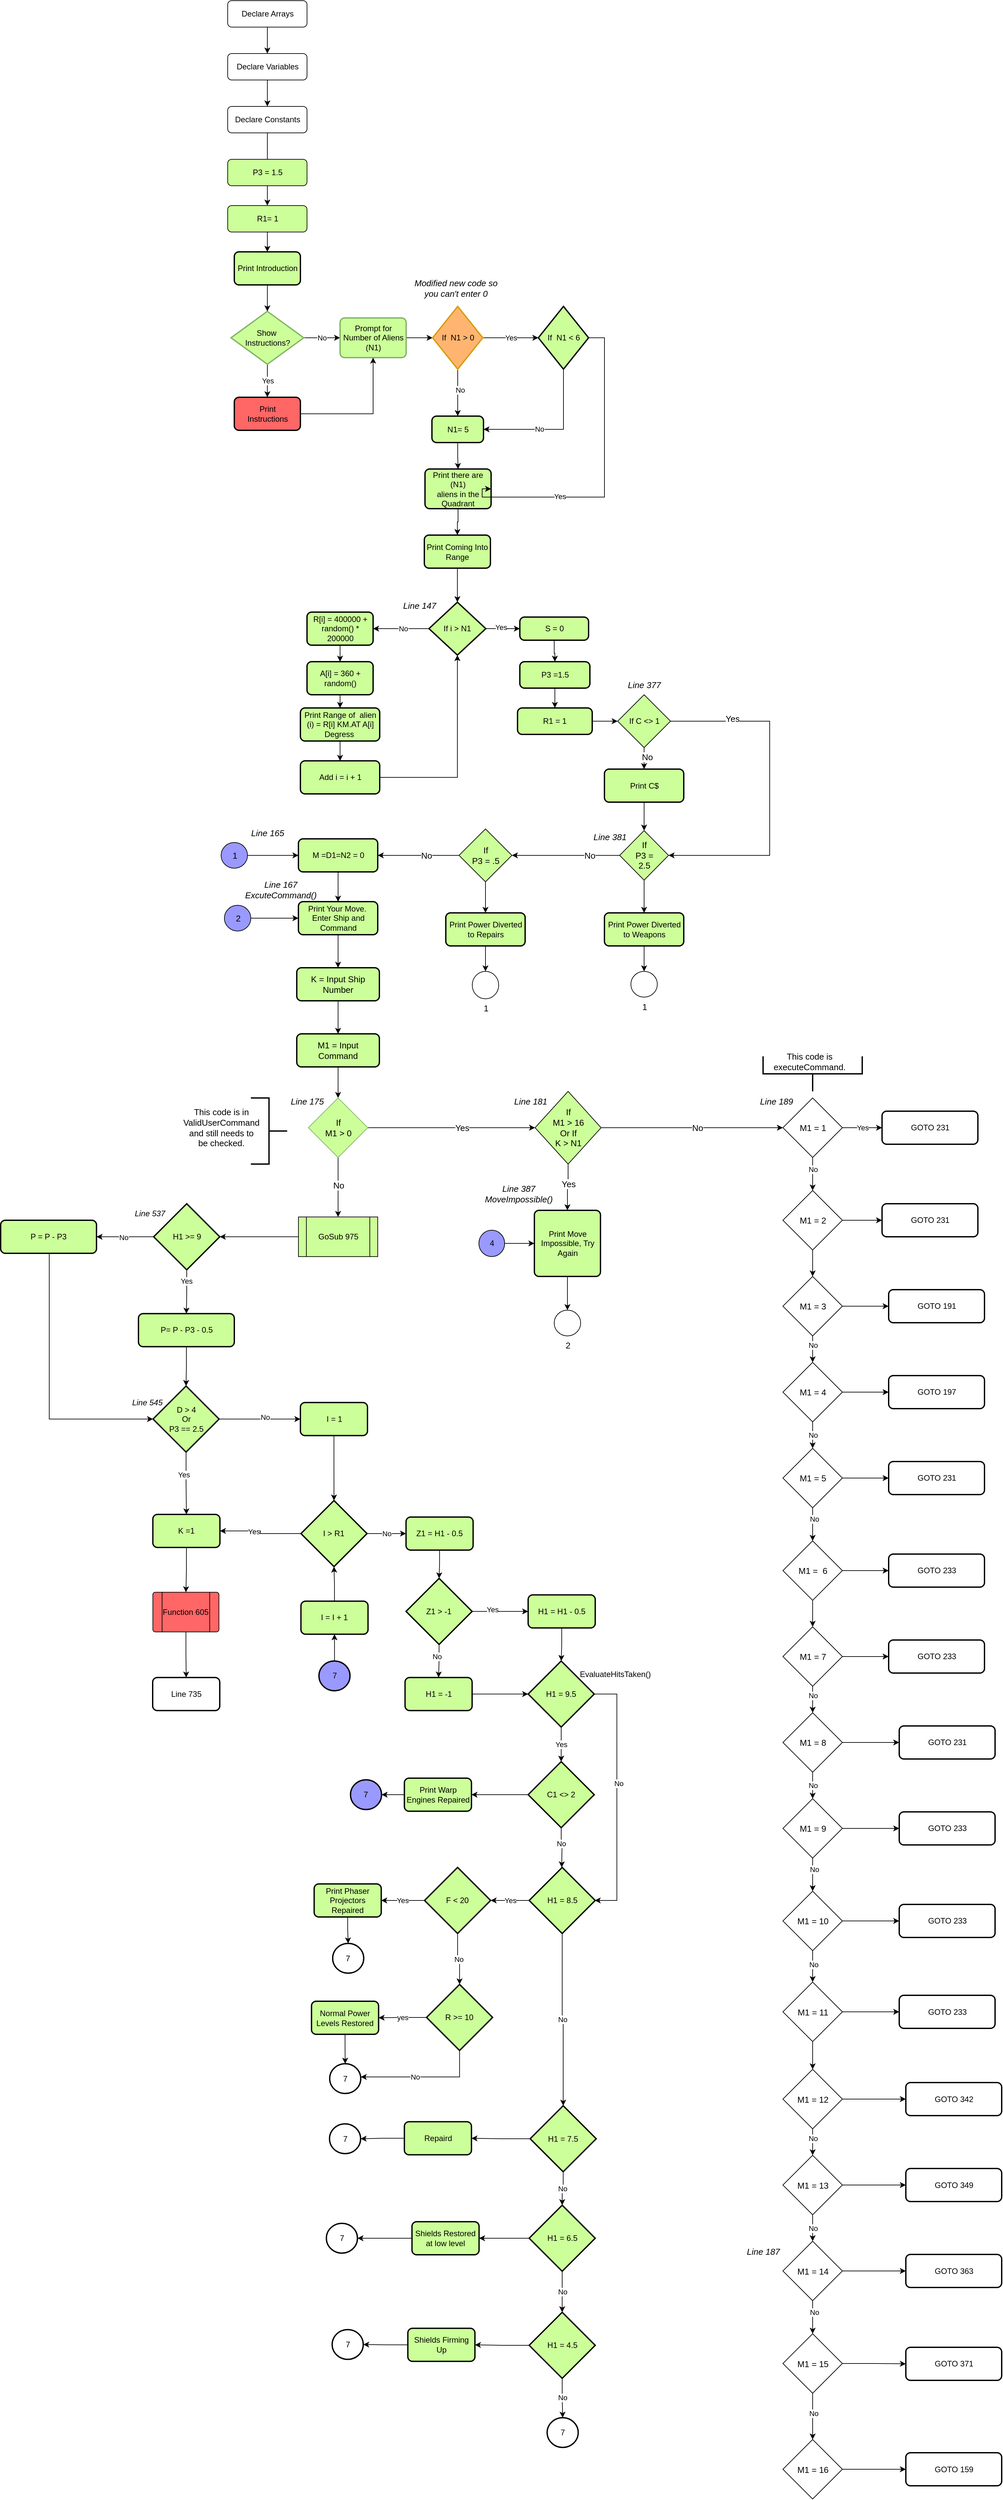 <mxfile version="19.0.3" type="device" pages="3"><diagram id="C5RBs43oDa-KdzZeNtuy" name="Main Application"><mxGraphModel dx="2253" dy="905" grid="1" gridSize="10" guides="1" tooltips="1" connect="1" arrows="1" fold="1" page="1" pageScale="1" pageWidth="827" pageHeight="1169" math="0" shadow="0"><root><mxCell id="WIyWlLk6GJQsqaUBKTNV-0"/><mxCell id="WIyWlLk6GJQsqaUBKTNV-1" parent="WIyWlLk6GJQsqaUBKTNV-0"/><mxCell id="kU406hzmNVNi2NEQDfw--32" value="" style="edgeStyle=orthogonalEdgeStyle;rounded=0;orthogonalLoop=1;jettySize=auto;html=1;" parent="WIyWlLk6GJQsqaUBKTNV-1" source="WIyWlLk6GJQsqaUBKTNV-3" target="dcyFnqa5OCoXajITYE8T-0" edge="1"><mxGeometry relative="1" as="geometry"/></mxCell><mxCell id="WIyWlLk6GJQsqaUBKTNV-3" value="Declare Arrays" style="rounded=1;whiteSpace=wrap;html=1;fontSize=12;glass=0;strokeWidth=1;shadow=0;" parent="WIyWlLk6GJQsqaUBKTNV-1" vertex="1"><mxGeometry x="-386.5" y="60" width="120" height="40" as="geometry"/></mxCell><mxCell id="kU406hzmNVNi2NEQDfw--33" value="" style="edgeStyle=orthogonalEdgeStyle;rounded=0;orthogonalLoop=1;jettySize=auto;html=1;" parent="WIyWlLk6GJQsqaUBKTNV-1" source="dcyFnqa5OCoXajITYE8T-0" target="kU406hzmNVNi2NEQDfw--0" edge="1"><mxGeometry relative="1" as="geometry"/></mxCell><mxCell id="dcyFnqa5OCoXajITYE8T-0" value="Declare Variables" style="rounded=1;whiteSpace=wrap;html=1;fontSize=12;glass=0;strokeWidth=1;shadow=0;" parent="WIyWlLk6GJQsqaUBKTNV-1" vertex="1"><mxGeometry x="-386.5" y="140" width="120" height="40" as="geometry"/></mxCell><mxCell id="kU406hzmNVNi2NEQDfw--7" value="Yes" style="edgeStyle=orthogonalEdgeStyle;rounded=0;orthogonalLoop=1;jettySize=auto;html=1;" parent="WIyWlLk6GJQsqaUBKTNV-1" source="dcyFnqa5OCoXajITYE8T-1" target="kU406hzmNVNi2NEQDfw--6" edge="1"><mxGeometry relative="1" as="geometry"/></mxCell><mxCell id="kU406hzmNVNi2NEQDfw--8" value="No" style="edgeStyle=orthogonalEdgeStyle;rounded=0;orthogonalLoop=1;jettySize=auto;html=1;" parent="WIyWlLk6GJQsqaUBKTNV-1" source="dcyFnqa5OCoXajITYE8T-1" target="kU406hzmNVNi2NEQDfw--5" edge="1"><mxGeometry relative="1" as="geometry"/></mxCell><mxCell id="dcyFnqa5OCoXajITYE8T-1" value="Show&amp;nbsp;&lt;br&gt;Instructions?" style="strokeWidth=2;html=1;shape=mxgraph.flowchart.decision;whiteSpace=wrap;fillColor=#CCFF99;strokeColor=#82b366;" parent="WIyWlLk6GJQsqaUBKTNV-1" vertex="1"><mxGeometry x="-381.5" y="530" width="110" height="80" as="geometry"/></mxCell><mxCell id="kU406hzmNVNi2NEQDfw--34" value="" style="edgeStyle=orthogonalEdgeStyle;rounded=0;orthogonalLoop=1;jettySize=auto;html=1;" parent="WIyWlLk6GJQsqaUBKTNV-1" source="kU406hzmNVNi2NEQDfw--0" target="kU406hzmNVNi2NEQDfw--2" edge="1"><mxGeometry relative="1" as="geometry"/></mxCell><mxCell id="kU406hzmNVNi2NEQDfw--0" value="Declare Constants" style="rounded=1;whiteSpace=wrap;html=1;fontSize=12;glass=0;strokeWidth=1;shadow=0;" parent="WIyWlLk6GJQsqaUBKTNV-1" vertex="1"><mxGeometry x="-386.5" y="220" width="120" height="40" as="geometry"/></mxCell><mxCell id="kU406hzmNVNi2NEQDfw--1" value="P3 = 1.5" style="rounded=1;whiteSpace=wrap;html=1;fontSize=12;glass=0;strokeWidth=1;shadow=0;labelBackgroundColor=#CCFF99;fillColor=#CCFF99;" parent="WIyWlLk6GJQsqaUBKTNV-1" vertex="1"><mxGeometry x="-386.5" y="300" width="120" height="40" as="geometry"/></mxCell><mxCell id="kU406hzmNVNi2NEQDfw--35" value="" style="edgeStyle=orthogonalEdgeStyle;rounded=0;orthogonalLoop=1;jettySize=auto;html=1;" parent="WIyWlLk6GJQsqaUBKTNV-1" source="kU406hzmNVNi2NEQDfw--2" target="kU406hzmNVNi2NEQDfw--3" edge="1"><mxGeometry relative="1" as="geometry"/></mxCell><mxCell id="kU406hzmNVNi2NEQDfw--2" value="R1= 1" style="rounded=1;whiteSpace=wrap;html=1;fontSize=12;glass=0;strokeWidth=1;shadow=0;fillColor=#CCFF99;" parent="WIyWlLk6GJQsqaUBKTNV-1" vertex="1"><mxGeometry x="-386.5" y="370" width="120" height="40" as="geometry"/></mxCell><mxCell id="kU406hzmNVNi2NEQDfw--4" value="" style="edgeStyle=orthogonalEdgeStyle;rounded=0;orthogonalLoop=1;jettySize=auto;html=1;" parent="WIyWlLk6GJQsqaUBKTNV-1" source="kU406hzmNVNi2NEQDfw--3" target="dcyFnqa5OCoXajITYE8T-1" edge="1"><mxGeometry relative="1" as="geometry"/></mxCell><mxCell id="kU406hzmNVNi2NEQDfw--3" value="Print Introduction" style="rounded=1;whiteSpace=wrap;html=1;absoluteArcSize=1;arcSize=14;strokeWidth=2;fillColor=#CCFF99;" parent="WIyWlLk6GJQsqaUBKTNV-1" vertex="1"><mxGeometry x="-376.5" y="440" width="100" height="50" as="geometry"/></mxCell><mxCell id="kU406hzmNVNi2NEQDfw--11" value="" style="edgeStyle=orthogonalEdgeStyle;rounded=0;orthogonalLoop=1;jettySize=auto;html=1;" parent="WIyWlLk6GJQsqaUBKTNV-1" source="kU406hzmNVNi2NEQDfw--5" target="kU406hzmNVNi2NEQDfw--10" edge="1"><mxGeometry relative="1" as="geometry"/></mxCell><mxCell id="kU406hzmNVNi2NEQDfw--5" value="Prompt for Number of Aliens&lt;br&gt;(N1)" style="rounded=1;whiteSpace=wrap;html=1;absoluteArcSize=1;arcSize=14;strokeWidth=2;fillColor=#CCFF99;strokeColor=#82b366;" parent="WIyWlLk6GJQsqaUBKTNV-1" vertex="1"><mxGeometry x="-216.5" y="540" width="100" height="60" as="geometry"/></mxCell><mxCell id="kU406hzmNVNi2NEQDfw--9" style="edgeStyle=orthogonalEdgeStyle;rounded=0;orthogonalLoop=1;jettySize=auto;html=1;entryX=0.5;entryY=1;entryDx=0;entryDy=0;" parent="WIyWlLk6GJQsqaUBKTNV-1" source="kU406hzmNVNi2NEQDfw--6" target="kU406hzmNVNi2NEQDfw--5" edge="1"><mxGeometry relative="1" as="geometry"/></mxCell><mxCell id="kU406hzmNVNi2NEQDfw--6" value="Print&lt;br&gt;Instructions" style="rounded=1;whiteSpace=wrap;html=1;absoluteArcSize=1;arcSize=14;strokeWidth=2;fillColor=#FF6666;" parent="WIyWlLk6GJQsqaUBKTNV-1" vertex="1"><mxGeometry x="-376.5" y="660" width="100" height="50" as="geometry"/></mxCell><mxCell id="kU406hzmNVNi2NEQDfw--20" style="edgeStyle=orthogonalEdgeStyle;rounded=0;orthogonalLoop=1;jettySize=auto;html=1;entryX=0.5;entryY=0;entryDx=0;entryDy=0;" parent="WIyWlLk6GJQsqaUBKTNV-1" source="kU406hzmNVNi2NEQDfw--10" target="kU406hzmNVNi2NEQDfw--15" edge="1"><mxGeometry relative="1" as="geometry"/></mxCell><mxCell id="kU406hzmNVNi2NEQDfw--21" value="No" style="edgeLabel;html=1;align=center;verticalAlign=middle;resizable=0;points=[];" parent="kU406hzmNVNi2NEQDfw--20" vertex="1" connectable="0"><mxGeometry x="-0.107" y="3" relative="1" as="geometry"><mxPoint as="offset"/></mxGeometry></mxCell><mxCell id="kU406hzmNVNi2NEQDfw--27" value="Yes" style="edgeStyle=orthogonalEdgeStyle;rounded=0;orthogonalLoop=1;jettySize=auto;html=1;" parent="WIyWlLk6GJQsqaUBKTNV-1" source="kU406hzmNVNi2NEQDfw--10" target="kU406hzmNVNi2NEQDfw--24" edge="1"><mxGeometry relative="1" as="geometry"/></mxCell><mxCell id="kU406hzmNVNi2NEQDfw--10" value="If&amp;nbsp; N1 &amp;gt; 0" style="strokeWidth=2;html=1;shape=mxgraph.flowchart.decision;whiteSpace=wrap;fillColor=#FFB570;strokeColor=#d79b00;" parent="WIyWlLk6GJQsqaUBKTNV-1" vertex="1"><mxGeometry x="-76.5" y="522.5" width="76" height="95" as="geometry"/></mxCell><mxCell id="kU406hzmNVNi2NEQDfw--17" value="" style="edgeStyle=orthogonalEdgeStyle;rounded=0;orthogonalLoop=1;jettySize=auto;html=1;" parent="WIyWlLk6GJQsqaUBKTNV-1" source="kU406hzmNVNi2NEQDfw--15" target="kU406hzmNVNi2NEQDfw--16" edge="1"><mxGeometry relative="1" as="geometry"/></mxCell><mxCell id="kU406hzmNVNi2NEQDfw--15" value="N1= 5" style="rounded=1;whiteSpace=wrap;html=1;absoluteArcSize=1;arcSize=14;strokeWidth=2;fillColor=#CCFF99;" parent="WIyWlLk6GJQsqaUBKTNV-1" vertex="1"><mxGeometry x="-77.5" y="688.5" width="78" height="40" as="geometry"/></mxCell><mxCell id="kU406hzmNVNi2NEQDfw--29" value="" style="edgeStyle=orthogonalEdgeStyle;rounded=0;orthogonalLoop=1;jettySize=auto;html=1;" parent="WIyWlLk6GJQsqaUBKTNV-1" source="kU406hzmNVNi2NEQDfw--16" target="kU406hzmNVNi2NEQDfw--22" edge="1"><mxGeometry relative="1" as="geometry"/></mxCell><mxCell id="kU406hzmNVNi2NEQDfw--16" value="Print there are (N1)&lt;br&gt;aliens in the Quadrant" style="rounded=1;whiteSpace=wrap;html=1;absoluteArcSize=1;arcSize=14;strokeWidth=2;fillColor=#CCFF99;" parent="WIyWlLk6GJQsqaUBKTNV-1" vertex="1"><mxGeometry x="-88" y="768.5" width="100" height="60" as="geometry"/></mxCell><mxCell id="kU406hzmNVNi2NEQDfw--40" value="" style="edgeStyle=orthogonalEdgeStyle;rounded=0;orthogonalLoop=1;jettySize=auto;html=1;" parent="WIyWlLk6GJQsqaUBKTNV-1" source="kU406hzmNVNi2NEQDfw--22" target="kU406hzmNVNi2NEQDfw--36" edge="1"><mxGeometry relative="1" as="geometry"/></mxCell><mxCell id="kU406hzmNVNi2NEQDfw--22" value="Print Coming Into Range" style="rounded=1;whiteSpace=wrap;html=1;absoluteArcSize=1;arcSize=14;strokeWidth=2;fillColor=#CCFF99;" parent="WIyWlLk6GJQsqaUBKTNV-1" vertex="1"><mxGeometry x="-89" y="868.5" width="100" height="50" as="geometry"/></mxCell><mxCell id="kU406hzmNVNi2NEQDfw--25" style="edgeStyle=orthogonalEdgeStyle;rounded=0;orthogonalLoop=1;jettySize=auto;html=1;entryX=1;entryY=0.5;entryDx=0;entryDy=0;exitX=0.5;exitY=1;exitDx=0;exitDy=0;exitPerimeter=0;" parent="WIyWlLk6GJQsqaUBKTNV-1" source="kU406hzmNVNi2NEQDfw--24" target="kU406hzmNVNi2NEQDfw--15" edge="1"><mxGeometry relative="1" as="geometry"/></mxCell><mxCell id="kU406hzmNVNi2NEQDfw--26" value="No" style="edgeLabel;html=1;align=center;verticalAlign=middle;resizable=0;points=[];" parent="kU406hzmNVNi2NEQDfw--25" vertex="1" connectable="0"><mxGeometry x="0.202" y="-1" relative="1" as="geometry"><mxPoint as="offset"/></mxGeometry></mxCell><mxCell id="kU406hzmNVNi2NEQDfw--28" style="edgeStyle=orthogonalEdgeStyle;rounded=0;orthogonalLoop=1;jettySize=auto;html=1;entryX=1;entryY=0.5;entryDx=0;entryDy=0;" parent="WIyWlLk6GJQsqaUBKTNV-1" source="kU406hzmNVNi2NEQDfw--24" target="kU406hzmNVNi2NEQDfw--16" edge="1"><mxGeometry relative="1" as="geometry"><Array as="points"><mxPoint x="183.5" y="570"/><mxPoint x="183.5" y="811"/><mxPoint x="-1.5" y="811"/></Array></mxGeometry></mxCell><mxCell id="kU406hzmNVNi2NEQDfw--31" value="Yes" style="edgeLabel;html=1;align=center;verticalAlign=middle;resizable=0;points=[];" parent="kU406hzmNVNi2NEQDfw--28" vertex="1" connectable="0"><mxGeometry x="0.399" y="-1" relative="1" as="geometry"><mxPoint as="offset"/></mxGeometry></mxCell><mxCell id="kU406hzmNVNi2NEQDfw--24" value="If&amp;nbsp; N1 &amp;lt; 6" style="strokeWidth=2;html=1;shape=mxgraph.flowchart.decision;whiteSpace=wrap;fillColor=#CCFF99;" parent="WIyWlLk6GJQsqaUBKTNV-1" vertex="1"><mxGeometry x="83.5" y="522.5" width="76" height="95" as="geometry"/></mxCell><mxCell id="kU406hzmNVNi2NEQDfw--41" value="" style="edgeStyle=orthogonalEdgeStyle;rounded=0;orthogonalLoop=1;jettySize=auto;html=1;" parent="WIyWlLk6GJQsqaUBKTNV-1" source="kU406hzmNVNi2NEQDfw--36" target="kU406hzmNVNi2NEQDfw--37" edge="1"><mxGeometry relative="1" as="geometry"/></mxCell><mxCell id="kU406hzmNVNi2NEQDfw--44" value="No" style="edgeLabel;html=1;align=center;verticalAlign=middle;resizable=0;points=[];" parent="kU406hzmNVNi2NEQDfw--41" vertex="1" connectable="0"><mxGeometry x="0.184" y="2" relative="1" as="geometry"><mxPoint x="11" y="-2" as="offset"/></mxGeometry></mxCell><mxCell id="kU406hzmNVNi2NEQDfw--51" value="" style="edgeStyle=orthogonalEdgeStyle;rounded=0;orthogonalLoop=1;jettySize=auto;html=1;" parent="WIyWlLk6GJQsqaUBKTNV-1" source="kU406hzmNVNi2NEQDfw--36" target="kU406hzmNVNi2NEQDfw--48" edge="1"><mxGeometry relative="1" as="geometry"/></mxCell><mxCell id="kU406hzmNVNi2NEQDfw--56" value="Yes" style="edgeLabel;html=1;align=center;verticalAlign=middle;resizable=0;points=[];" parent="kU406hzmNVNi2NEQDfw--51" vertex="1" connectable="0"><mxGeometry x="-0.102" y="2" relative="1" as="geometry"><mxPoint as="offset"/></mxGeometry></mxCell><mxCell id="kU406hzmNVNi2NEQDfw--36" value="If i &amp;gt; N1" style="strokeWidth=2;html=1;shape=mxgraph.flowchart.decision;whiteSpace=wrap;fillColor=#CCFF99;" parent="WIyWlLk6GJQsqaUBKTNV-1" vertex="1"><mxGeometry x="-82" y="970" width="86" height="80" as="geometry"/></mxCell><mxCell id="kU406hzmNVNi2NEQDfw--42" value="" style="edgeStyle=orthogonalEdgeStyle;rounded=0;orthogonalLoop=1;jettySize=auto;html=1;" parent="WIyWlLk6GJQsqaUBKTNV-1" source="kU406hzmNVNi2NEQDfw--37" target="kU406hzmNVNi2NEQDfw--38" edge="1"><mxGeometry relative="1" as="geometry"/></mxCell><mxCell id="kU406hzmNVNi2NEQDfw--37" value="R[i] = 400000 + random() * 200000" style="rounded=1;whiteSpace=wrap;html=1;absoluteArcSize=1;arcSize=14;strokeWidth=2;fillColor=#CCFF99;" parent="WIyWlLk6GJQsqaUBKTNV-1" vertex="1"><mxGeometry x="-266.5" y="985" width="100" height="50" as="geometry"/></mxCell><mxCell id="kU406hzmNVNi2NEQDfw--43" value="" style="edgeStyle=orthogonalEdgeStyle;rounded=0;orthogonalLoop=1;jettySize=auto;html=1;" parent="WIyWlLk6GJQsqaUBKTNV-1" source="kU406hzmNVNi2NEQDfw--38" target="kU406hzmNVNi2NEQDfw--39" edge="1"><mxGeometry relative="1" as="geometry"/></mxCell><mxCell id="kU406hzmNVNi2NEQDfw--38" value="A[i] = 360 + random()" style="rounded=1;whiteSpace=wrap;html=1;absoluteArcSize=1;arcSize=14;strokeWidth=2;fillColor=#CCFF99;" parent="WIyWlLk6GJQsqaUBKTNV-1" vertex="1"><mxGeometry x="-266.5" y="1060" width="100" height="50" as="geometry"/></mxCell><mxCell id="kU406hzmNVNi2NEQDfw--46" value="" style="edgeStyle=orthogonalEdgeStyle;rounded=0;orthogonalLoop=1;jettySize=auto;html=1;" parent="WIyWlLk6GJQsqaUBKTNV-1" source="kU406hzmNVNi2NEQDfw--39" target="kU406hzmNVNi2NEQDfw--45" edge="1"><mxGeometry relative="1" as="geometry"/></mxCell><mxCell id="kU406hzmNVNi2NEQDfw--39" value="Print Range of&amp;nbsp; alien (i) = R[i] KM.AT A[i] Degress&amp;nbsp;" style="rounded=1;whiteSpace=wrap;html=1;absoluteArcSize=1;arcSize=14;strokeWidth=2;fillColor=#CCFF99;" parent="WIyWlLk6GJQsqaUBKTNV-1" vertex="1"><mxGeometry x="-276.5" y="1130" width="120" height="50" as="geometry"/></mxCell><mxCell id="kU406hzmNVNi2NEQDfw--47" style="edgeStyle=orthogonalEdgeStyle;rounded=0;orthogonalLoop=1;jettySize=auto;html=1;entryX=0.5;entryY=1;entryDx=0;entryDy=0;entryPerimeter=0;" parent="WIyWlLk6GJQsqaUBKTNV-1" source="kU406hzmNVNi2NEQDfw--45" target="kU406hzmNVNi2NEQDfw--36" edge="1"><mxGeometry relative="1" as="geometry"/></mxCell><mxCell id="kU406hzmNVNi2NEQDfw--45" value="Add i = i + 1" style="rounded=1;whiteSpace=wrap;html=1;absoluteArcSize=1;arcSize=14;strokeWidth=2;fillColor=#CCFF99;" parent="WIyWlLk6GJQsqaUBKTNV-1" vertex="1"><mxGeometry x="-276.5" y="1210" width="120" height="50" as="geometry"/></mxCell><mxCell id="kU406hzmNVNi2NEQDfw--52" value="" style="edgeStyle=orthogonalEdgeStyle;rounded=0;orthogonalLoop=1;jettySize=auto;html=1;entryX=0.5;entryY=0;entryDx=0;entryDy=0;" parent="WIyWlLk6GJQsqaUBKTNV-1" source="kU406hzmNVNi2NEQDfw--48" target="kU406hzmNVNi2NEQDfw--49" edge="1"><mxGeometry relative="1" as="geometry"/></mxCell><mxCell id="kU406hzmNVNi2NEQDfw--48" value="S = 0" style="rounded=1;whiteSpace=wrap;html=1;absoluteArcSize=1;arcSize=14;strokeWidth=2;fillColor=#CCFF99;" parent="WIyWlLk6GJQsqaUBKTNV-1" vertex="1"><mxGeometry x="55.5" y="992.5" width="104" height="35" as="geometry"/></mxCell><mxCell id="kU406hzmNVNi2NEQDfw--53" value="" style="edgeStyle=orthogonalEdgeStyle;rounded=0;orthogonalLoop=1;jettySize=auto;html=1;" parent="WIyWlLk6GJQsqaUBKTNV-1" source="kU406hzmNVNi2NEQDfw--49" target="kU406hzmNVNi2NEQDfw--50" edge="1"><mxGeometry relative="1" as="geometry"/></mxCell><mxCell id="kU406hzmNVNi2NEQDfw--49" value="P3 =1.5" style="rounded=1;whiteSpace=wrap;html=1;absoluteArcSize=1;arcSize=14;strokeWidth=2;fillColor=#CCFF99;" parent="WIyWlLk6GJQsqaUBKTNV-1" vertex="1"><mxGeometry x="55.5" y="1060" width="106" height="40" as="geometry"/></mxCell><mxCell id="kU406hzmNVNi2NEQDfw--55" value="" style="edgeStyle=orthogonalEdgeStyle;rounded=0;orthogonalLoop=1;jettySize=auto;html=1;" parent="WIyWlLk6GJQsqaUBKTNV-1" source="kU406hzmNVNi2NEQDfw--50" target="kU406hzmNVNi2NEQDfw--54" edge="1"><mxGeometry relative="1" as="geometry"/></mxCell><mxCell id="kU406hzmNVNi2NEQDfw--50" value="R1 = 1" style="rounded=1;whiteSpace=wrap;html=1;absoluteArcSize=1;arcSize=14;strokeWidth=2;fillColor=#CCFF99;" parent="WIyWlLk6GJQsqaUBKTNV-1" vertex="1"><mxGeometry x="52" y="1130" width="113" height="40" as="geometry"/></mxCell><mxCell id="kU406hzmNVNi2NEQDfw--60" value="" style="edgeStyle=orthogonalEdgeStyle;rounded=0;orthogonalLoop=1;jettySize=auto;html=1;fontSize=13;" parent="WIyWlLk6GJQsqaUBKTNV-1" source="kU406hzmNVNi2NEQDfw--54" target="kU406hzmNVNi2NEQDfw--59" edge="1"><mxGeometry relative="1" as="geometry"/></mxCell><mxCell id="kU406hzmNVNi2NEQDfw--61" value="No" style="edgeLabel;html=1;align=center;verticalAlign=middle;resizable=0;points=[];fontSize=13;" parent="kU406hzmNVNi2NEQDfw--60" vertex="1" connectable="0"><mxGeometry x="-0.435" y="4" relative="1" as="geometry"><mxPoint as="offset"/></mxGeometry></mxCell><mxCell id="kU406hzmNVNi2NEQDfw--83" value="" style="edgeStyle=orthogonalEdgeStyle;rounded=0;orthogonalLoop=1;jettySize=auto;html=1;fontSize=13;" parent="WIyWlLk6GJQsqaUBKTNV-1" source="kU406hzmNVNi2NEQDfw--54" target="kU406hzmNVNi2NEQDfw--62" edge="1"><mxGeometry relative="1" as="geometry"><mxPoint x="403.5" y="1150" as="targetPoint"/><Array as="points"><mxPoint x="433.5" y="1150"/><mxPoint x="433.5" y="1353"/></Array></mxGeometry></mxCell><mxCell id="kU406hzmNVNi2NEQDfw--85" value="Yes" style="edgeLabel;html=1;align=center;verticalAlign=middle;resizable=0;points=[];fontSize=13;" parent="kU406hzmNVNi2NEQDfw--83" vertex="1" connectable="0"><mxGeometry x="-0.632" y="4" relative="1" as="geometry"><mxPoint as="offset"/></mxGeometry></mxCell><mxCell id="kU406hzmNVNi2NEQDfw--54" value="If C &amp;lt;&amp;gt; 1" style="rhombus;whiteSpace=wrap;html=1;fillColor=#CCFF99;" parent="WIyWlLk6GJQsqaUBKTNV-1" vertex="1"><mxGeometry x="203.5" y="1110" width="80" height="80" as="geometry"/></mxCell><mxCell id="kU406hzmNVNi2NEQDfw--57" value="Line 377" style="text;html=1;strokeColor=none;fillColor=none;align=center;verticalAlign=middle;whiteSpace=wrap;rounded=0;fontStyle=2;fontSize=13;" parent="WIyWlLk6GJQsqaUBKTNV-1" vertex="1"><mxGeometry x="213.5" y="1080" width="60" height="30" as="geometry"/></mxCell><mxCell id="kU406hzmNVNi2NEQDfw--58" value="Line 147" style="text;html=1;strokeColor=none;fillColor=none;align=center;verticalAlign=middle;whiteSpace=wrap;rounded=0;fontStyle=2;fontSize=13;" parent="WIyWlLk6GJQsqaUBKTNV-1" vertex="1"><mxGeometry x="-126.5" y="960" width="60" height="30" as="geometry"/></mxCell><mxCell id="kU406hzmNVNi2NEQDfw--81" value="" style="edgeStyle=orthogonalEdgeStyle;rounded=0;orthogonalLoop=1;jettySize=auto;html=1;fontSize=13;" parent="WIyWlLk6GJQsqaUBKTNV-1" source="kU406hzmNVNi2NEQDfw--59" target="kU406hzmNVNi2NEQDfw--62" edge="1"><mxGeometry relative="1" as="geometry"/></mxCell><mxCell id="kU406hzmNVNi2NEQDfw--59" value="Print C$" style="rounded=1;whiteSpace=wrap;html=1;absoluteArcSize=1;arcSize=14;strokeWidth=2;fillColor=#CCFF99;" parent="WIyWlLk6GJQsqaUBKTNV-1" vertex="1"><mxGeometry x="183.5" y="1222.5" width="120" height="50" as="geometry"/></mxCell><mxCell id="kU406hzmNVNi2NEQDfw--65" value="" style="edgeStyle=orthogonalEdgeStyle;rounded=0;orthogonalLoop=1;jettySize=auto;html=1;fontSize=13;" parent="WIyWlLk6GJQsqaUBKTNV-1" source="kU406hzmNVNi2NEQDfw--62" target="kU406hzmNVNi2NEQDfw--63" edge="1"><mxGeometry relative="1" as="geometry"/></mxCell><mxCell id="kU406hzmNVNi2NEQDfw--66" value="No" style="edgeLabel;html=1;align=center;verticalAlign=middle;resizable=0;points=[];fontSize=13;" parent="kU406hzmNVNi2NEQDfw--65" vertex="1" connectable="0"><mxGeometry x="-0.565" relative="1" as="geometry"><mxPoint x="-10" as="offset"/></mxGeometry></mxCell><mxCell id="kU406hzmNVNi2NEQDfw--87" value="" style="edgeStyle=orthogonalEdgeStyle;rounded=0;orthogonalLoop=1;jettySize=auto;html=1;fontSize=13;" parent="WIyWlLk6GJQsqaUBKTNV-1" source="kU406hzmNVNi2NEQDfw--62" target="kU406hzmNVNi2NEQDfw--86" edge="1"><mxGeometry relative="1" as="geometry"/></mxCell><mxCell id="kU406hzmNVNi2NEQDfw--62" value="If &lt;br&gt;P3 = &lt;br&gt;2.5" style="rhombus;whiteSpace=wrap;html=1;fontSize=13;fillColor=#CCFF99;" parent="WIyWlLk6GJQsqaUBKTNV-1" vertex="1"><mxGeometry x="206.5" y="1315.5" width="74" height="75" as="geometry"/></mxCell><mxCell id="kU406hzmNVNi2NEQDfw--70" style="edgeStyle=orthogonalEdgeStyle;rounded=0;orthogonalLoop=1;jettySize=auto;html=1;entryX=1;entryY=0.5;entryDx=0;entryDy=0;fontSize=13;" parent="WIyWlLk6GJQsqaUBKTNV-1" source="kU406hzmNVNi2NEQDfw--63" target="kU406hzmNVNi2NEQDfw--67" edge="1"><mxGeometry relative="1" as="geometry"/></mxCell><mxCell id="kU406hzmNVNi2NEQDfw--73" value="No" style="edgeLabel;html=1;align=center;verticalAlign=middle;resizable=0;points=[];fontSize=13;" parent="kU406hzmNVNi2NEQDfw--70" vertex="1" connectable="0"><mxGeometry x="-0.196" relative="1" as="geometry"><mxPoint as="offset"/></mxGeometry></mxCell><mxCell id="kU406hzmNVNi2NEQDfw--93" value="" style="edgeStyle=orthogonalEdgeStyle;rounded=0;orthogonalLoop=1;jettySize=auto;html=1;fontSize=13;" parent="WIyWlLk6GJQsqaUBKTNV-1" source="kU406hzmNVNi2NEQDfw--63" target="kU406hzmNVNi2NEQDfw--92" edge="1"><mxGeometry relative="1" as="geometry"/></mxCell><mxCell id="kU406hzmNVNi2NEQDfw--63" value="If&lt;br&gt;P3 = .5" style="rhombus;whiteSpace=wrap;html=1;fontSize=13;fillColor=#CCFF99;" parent="WIyWlLk6GJQsqaUBKTNV-1" vertex="1"><mxGeometry x="-36.5" y="1313" width="80" height="80" as="geometry"/></mxCell><mxCell id="kU406hzmNVNi2NEQDfw--72" style="edgeStyle=orthogonalEdgeStyle;rounded=0;orthogonalLoop=1;jettySize=auto;html=1;exitX=0.75;exitY=0;exitDx=0;exitDy=0;fontSize=13;" parent="WIyWlLk6GJQsqaUBKTNV-1" source="kU406hzmNVNi2NEQDfw--67" edge="1"><mxGeometry relative="1" as="geometry"><mxPoint x="-184.5" y="1363" as="targetPoint"/></mxGeometry></mxCell><mxCell id="kU406hzmNVNi2NEQDfw--75" value="" style="edgeStyle=orthogonalEdgeStyle;rounded=0;orthogonalLoop=1;jettySize=auto;html=1;fontSize=13;" parent="WIyWlLk6GJQsqaUBKTNV-1" source="kU406hzmNVNi2NEQDfw--67" target="kU406hzmNVNi2NEQDfw--74" edge="1"><mxGeometry relative="1" as="geometry"/></mxCell><mxCell id="kU406hzmNVNi2NEQDfw--67" value="M =D1=N2 = 0" style="rounded=1;whiteSpace=wrap;html=1;absoluteArcSize=1;arcSize=14;strokeWidth=2;fillColor=#CCFF99;" parent="WIyWlLk6GJQsqaUBKTNV-1" vertex="1"><mxGeometry x="-279.5" y="1328" width="120" height="50" as="geometry"/></mxCell><mxCell id="kU406hzmNVNi2NEQDfw--68" value="Line 165" style="text;html=1;strokeColor=none;fillColor=none;align=center;verticalAlign=middle;whiteSpace=wrap;rounded=0;fontStyle=2;fontSize=13;" parent="WIyWlLk6GJQsqaUBKTNV-1" vertex="1"><mxGeometry x="-356.5" y="1303.5" width="60" height="30" as="geometry"/></mxCell><mxCell id="kU406hzmNVNi2NEQDfw--79" value="" style="edgeStyle=orthogonalEdgeStyle;rounded=0;orthogonalLoop=1;jettySize=auto;html=1;fontSize=13;" parent="WIyWlLk6GJQsqaUBKTNV-1" source="kU406hzmNVNi2NEQDfw--74" target="kU406hzmNVNi2NEQDfw--76" edge="1"><mxGeometry relative="1" as="geometry"/></mxCell><mxCell id="kU406hzmNVNi2NEQDfw--74" value="Print Your Move.&amp;nbsp; Enter Ship and Command" style="rounded=1;whiteSpace=wrap;html=1;absoluteArcSize=1;arcSize=14;strokeWidth=2;fillColor=#CCFF99;" parent="WIyWlLk6GJQsqaUBKTNV-1" vertex="1"><mxGeometry x="-279.5" y="1423" width="120" height="50" as="geometry"/></mxCell><mxCell id="kU406hzmNVNi2NEQDfw--80" value="" style="edgeStyle=orthogonalEdgeStyle;rounded=0;orthogonalLoop=1;jettySize=auto;html=1;fontSize=13;" parent="WIyWlLk6GJQsqaUBKTNV-1" source="kU406hzmNVNi2NEQDfw--76" target="kU406hzmNVNi2NEQDfw--77" edge="1"><mxGeometry relative="1" as="geometry"/></mxCell><mxCell id="kU406hzmNVNi2NEQDfw--76" value="K = Input Ship Number" style="rounded=1;whiteSpace=wrap;html=1;absoluteArcSize=1;arcSize=14;strokeWidth=2;fontSize=13;fillColor=#CCFF99;" parent="WIyWlLk6GJQsqaUBKTNV-1" vertex="1"><mxGeometry x="-282" y="1523" width="125" height="50" as="geometry"/></mxCell><mxCell id="kU406hzmNVNi2NEQDfw--99" value="" style="edgeStyle=orthogonalEdgeStyle;rounded=0;orthogonalLoop=1;jettySize=auto;html=1;fontSize=13;" parent="WIyWlLk6GJQsqaUBKTNV-1" source="kU406hzmNVNi2NEQDfw--77" target="kU406hzmNVNi2NEQDfw--98" edge="1"><mxGeometry relative="1" as="geometry"/></mxCell><mxCell id="kU406hzmNVNi2NEQDfw--77" value="M1 = Input Command" style="rounded=1;whiteSpace=wrap;html=1;absoluteArcSize=1;arcSize=14;strokeWidth=2;fontSize=13;fillColor=#CCFF99;" parent="WIyWlLk6GJQsqaUBKTNV-1" vertex="1"><mxGeometry x="-282" y="1623" width="125" height="50" as="geometry"/></mxCell><mxCell id="kU406hzmNVNi2NEQDfw--84" value="Line 381" style="text;html=1;strokeColor=none;fillColor=none;align=center;verticalAlign=middle;whiteSpace=wrap;rounded=0;fontStyle=2;fontSize=13;" parent="WIyWlLk6GJQsqaUBKTNV-1" vertex="1"><mxGeometry x="161.5" y="1310" width="60" height="30" as="geometry"/></mxCell><mxCell id="kU406hzmNVNi2NEQDfw--91" value="" style="edgeStyle=orthogonalEdgeStyle;rounded=0;orthogonalLoop=1;jettySize=auto;html=1;fontSize=13;" parent="WIyWlLk6GJQsqaUBKTNV-1" source="kU406hzmNVNi2NEQDfw--86" target="kU406hzmNVNi2NEQDfw--90" edge="1"><mxGeometry relative="1" as="geometry"/></mxCell><mxCell id="kU406hzmNVNi2NEQDfw--86" value="Print Power Diverted to Weapons" style="rounded=1;whiteSpace=wrap;html=1;absoluteArcSize=1;arcSize=14;strokeWidth=2;fillColor=#CCFF99;" parent="WIyWlLk6GJQsqaUBKTNV-1" vertex="1"><mxGeometry x="183.5" y="1440" width="120" height="50" as="geometry"/></mxCell><mxCell id="kU406hzmNVNi2NEQDfw--94" value="" style="edgeStyle=orthogonalEdgeStyle;rounded=0;orthogonalLoop=1;jettySize=auto;html=1;fontSize=13;" parent="WIyWlLk6GJQsqaUBKTNV-1" source="kU406hzmNVNi2NEQDfw--88" target="kU406hzmNVNi2NEQDfw--67" edge="1"><mxGeometry relative="1" as="geometry"/></mxCell><mxCell id="kU406hzmNVNi2NEQDfw--88" value="1" style="verticalLabelPosition=middle;verticalAlign=middle;html=1;shape=mxgraph.flowchart.on-page_reference;fontSize=13;fillColor=#9999FF;labelPosition=center;align=center;" parent="WIyWlLk6GJQsqaUBKTNV-1" vertex="1"><mxGeometry x="-396.5" y="1333.5" width="40" height="39" as="geometry"/></mxCell><mxCell id="kU406hzmNVNi2NEQDfw--90" value="1" style="verticalLabelPosition=bottom;verticalAlign=top;html=1;shape=mxgraph.flowchart.on-page_reference;fontSize=13;" parent="WIyWlLk6GJQsqaUBKTNV-1" vertex="1"><mxGeometry x="223.5" y="1528.5" width="40" height="39" as="geometry"/></mxCell><mxCell id="kU406hzmNVNi2NEQDfw--97" value="" style="edgeStyle=orthogonalEdgeStyle;rounded=0;orthogonalLoop=1;jettySize=auto;html=1;fontSize=13;" parent="WIyWlLk6GJQsqaUBKTNV-1" source="kU406hzmNVNi2NEQDfw--92" target="kU406hzmNVNi2NEQDfw--96" edge="1"><mxGeometry relative="1" as="geometry"/></mxCell><mxCell id="kU406hzmNVNi2NEQDfw--92" value="Print Power Diverted to Repairs" style="rounded=1;whiteSpace=wrap;html=1;absoluteArcSize=1;arcSize=14;strokeWidth=2;fillColor=#CCFF99;" parent="WIyWlLk6GJQsqaUBKTNV-1" vertex="1"><mxGeometry x="-56.5" y="1440" width="120" height="50" as="geometry"/></mxCell><mxCell id="kU406hzmNVNi2NEQDfw--96" value="1" style="verticalLabelPosition=bottom;verticalAlign=top;html=1;shape=mxgraph.flowchart.on-page_reference;fontSize=13;" parent="WIyWlLk6GJQsqaUBKTNV-1" vertex="1"><mxGeometry x="-16.5" y="1528.5" width="40" height="41.5" as="geometry"/></mxCell><mxCell id="kU406hzmNVNi2NEQDfw--105" value="" style="edgeStyle=orthogonalEdgeStyle;rounded=0;orthogonalLoop=1;jettySize=auto;html=1;fontSize=13;" parent="WIyWlLk6GJQsqaUBKTNV-1" source="kU406hzmNVNi2NEQDfw--98" target="kU406hzmNVNi2NEQDfw--104" edge="1"><mxGeometry relative="1" as="geometry"/></mxCell><mxCell id="kU406hzmNVNi2NEQDfw--106" value="Yes" style="edgeLabel;html=1;align=center;verticalAlign=middle;resizable=0;points=[];fontSize=13;" parent="kU406hzmNVNi2NEQDfw--105" vertex="1" connectable="0"><mxGeometry x="0.235" y="-2" relative="1" as="geometry"><mxPoint x="-14" y="-2" as="offset"/></mxGeometry></mxCell><mxCell id="kU406hzmNVNi2NEQDfw--107" value="" style="edgeStyle=orthogonalEdgeStyle;rounded=0;orthogonalLoop=1;jettySize=auto;html=1;fontSize=13;entryX=0.5;entryY=0;entryDx=0;entryDy=0;" parent="WIyWlLk6GJQsqaUBKTNV-1" source="kU406hzmNVNi2NEQDfw--98" target="x12hZLy9LaUlFDfIgPY8-0" edge="1"><mxGeometry relative="1" as="geometry"><mxPoint x="-219" y="1890" as="targetPoint"/></mxGeometry></mxCell><mxCell id="kU406hzmNVNi2NEQDfw--109" value="No" style="edgeLabel;html=1;align=center;verticalAlign=middle;resizable=0;points=[];fontSize=13;" parent="kU406hzmNVNi2NEQDfw--107" vertex="1" connectable="0"><mxGeometry x="0.08" y="3" relative="1" as="geometry"><mxPoint x="-3" y="-7" as="offset"/></mxGeometry></mxCell><mxCell id="kU406hzmNVNi2NEQDfw--98" value="If&lt;br&gt;M1 &amp;gt; 0" style="rhombus;whiteSpace=wrap;html=1;fontSize=13;fillColor=#CCFF99;strokeColor=#82b366;" parent="WIyWlLk6GJQsqaUBKTNV-1" vertex="1"><mxGeometry x="-264.5" y="1720" width="90" height="90" as="geometry"/></mxCell><mxCell id="kU406hzmNVNi2NEQDfw--100" value="Line 175" style="text;html=1;strokeColor=none;fillColor=none;align=center;verticalAlign=middle;whiteSpace=wrap;rounded=0;fontStyle=2;fontSize=13;" parent="WIyWlLk6GJQsqaUBKTNV-1" vertex="1"><mxGeometry x="-296.5" y="1710" width="60" height="30" as="geometry"/></mxCell><mxCell id="kU406hzmNVNi2NEQDfw--136" value="" style="edgeStyle=orthogonalEdgeStyle;rounded=0;orthogonalLoop=1;jettySize=auto;html=1;fontSize=13;" parent="WIyWlLk6GJQsqaUBKTNV-1" edge="1"><mxGeometry relative="1" as="geometry"><mxPoint x="247.5" y="2060" as="sourcePoint"/></mxGeometry></mxCell><mxCell id="kU406hzmNVNi2NEQDfw--112" value="" style="edgeStyle=orthogonalEdgeStyle;rounded=0;orthogonalLoop=1;jettySize=auto;html=1;fontSize=13;entryX=0;entryY=0.5;entryDx=0;entryDy=0;" parent="WIyWlLk6GJQsqaUBKTNV-1" source="kU406hzmNVNi2NEQDfw--104" target="khwt7f3gwm0JYkJ_PhpM-49" edge="1"><mxGeometry relative="1" as="geometry"><mxPoint x="183.5" y="1764" as="targetPoint"/></mxGeometry></mxCell><mxCell id="kU406hzmNVNi2NEQDfw--113" value="No" style="edgeLabel;html=1;align=center;verticalAlign=middle;resizable=0;points=[];fontSize=13;" parent="kU406hzmNVNi2NEQDfw--112" vertex="1" connectable="0"><mxGeometry x="0.057" relative="1" as="geometry"><mxPoint as="offset"/></mxGeometry></mxCell><mxCell id="kU406hzmNVNi2NEQDfw--117" value="" style="edgeStyle=orthogonalEdgeStyle;rounded=0;orthogonalLoop=1;jettySize=auto;html=1;fontSize=13;entryX=0.5;entryY=0;entryDx=0;entryDy=0;" parent="WIyWlLk6GJQsqaUBKTNV-1" source="kU406hzmNVNi2NEQDfw--104" target="khwt7f3gwm0JYkJ_PhpM-0" edge="1"><mxGeometry relative="1" as="geometry"><mxPoint x="127.5" y="1870" as="targetPoint"/></mxGeometry></mxCell><mxCell id="kU406hzmNVNi2NEQDfw--118" value="Yes" style="edgeLabel;html=1;align=center;verticalAlign=middle;resizable=0;points=[];fontSize=13;" parent="kU406hzmNVNi2NEQDfw--117" vertex="1" connectable="0"><mxGeometry x="-0.04" y="3" relative="1" as="geometry"><mxPoint x="-3" y="-4" as="offset"/></mxGeometry></mxCell><mxCell id="kU406hzmNVNi2NEQDfw--104" value="If&lt;br&gt;M1 &amp;gt; 16&lt;br&gt;Or If&lt;br&gt;K &amp;gt; N1" style="rhombus;whiteSpace=wrap;html=1;fontSize=13;fillColor=#CCFF99;" parent="WIyWlLk6GJQsqaUBKTNV-1" vertex="1"><mxGeometry x="78.5" y="1710" width="100" height="110" as="geometry"/></mxCell><mxCell id="kU406hzmNVNi2NEQDfw--110" value="Line 181" style="text;html=1;strokeColor=none;fillColor=none;align=center;verticalAlign=middle;whiteSpace=wrap;rounded=0;fontStyle=2;fontSize=13;" parent="WIyWlLk6GJQsqaUBKTNV-1" vertex="1"><mxGeometry x="41.5" y="1710" width="60" height="30" as="geometry"/></mxCell><mxCell id="kU406hzmNVNi2NEQDfw--114" value="" style="strokeWidth=2;html=1;shape=mxgraph.flowchart.annotation_2;align=left;labelPosition=right;pointerEvents=1;labelBackgroundColor=#CCFF99;fontSize=13;fillColor=#CCFF99;direction=west;" parent="WIyWlLk6GJQsqaUBKTNV-1" vertex="1"><mxGeometry x="-351.5" y="1720" width="55" height="100" as="geometry"/></mxCell><mxCell id="kU406hzmNVNi2NEQDfw--115" value="This code is in ValidUserCommand and still needs to be checked." style="text;html=1;strokeColor=none;fillColor=none;align=center;verticalAlign=middle;whiteSpace=wrap;rounded=0;labelBackgroundColor=#FFFFFF;fontSize=13;" parent="WIyWlLk6GJQsqaUBKTNV-1" vertex="1"><mxGeometry x="-441.5" y="1750" width="90" height="30" as="geometry"/></mxCell><mxCell id="kU406hzmNVNi2NEQDfw--128" value="" style="edgeStyle=orthogonalEdgeStyle;rounded=0;orthogonalLoop=1;jettySize=auto;html=1;fontSize=13;" parent="WIyWlLk6GJQsqaUBKTNV-1" edge="1"><mxGeometry relative="1" as="geometry"><mxPoint x="247.5" y="2010" as="targetPoint"/></mxGeometry></mxCell><mxCell id="kU406hzmNVNi2NEQDfw--129" value="No" style="edgeLabel;html=1;align=center;verticalAlign=middle;resizable=0;points=[];fontSize=13;" parent="kU406hzmNVNi2NEQDfw--128" vertex="1" connectable="0"><mxGeometry x="-0.265" y="3" relative="1" as="geometry"><mxPoint x="-4" as="offset"/></mxGeometry></mxCell><mxCell id="kU406hzmNVNi2NEQDfw--137" value="" style="edgeStyle=orthogonalEdgeStyle;rounded=0;orthogonalLoop=1;jettySize=auto;html=1;fontSize=13;" parent="WIyWlLk6GJQsqaUBKTNV-1" edge="1"><mxGeometry relative="1" as="geometry"><mxPoint x="245" y="2190" as="sourcePoint"/></mxGeometry></mxCell><mxCell id="kU406hzmNVNi2NEQDfw--142" value="No" style="edgeLabel;html=1;align=center;verticalAlign=middle;resizable=0;points=[];fontSize=13;" parent="kU406hzmNVNi2NEQDfw--137" vertex="1" connectable="0"><mxGeometry x="-0.157" y="-2" relative="1" as="geometry"><mxPoint as="offset"/></mxGeometry></mxCell><mxCell id="kU406hzmNVNi2NEQDfw--138" value="" style="edgeStyle=orthogonalEdgeStyle;rounded=0;orthogonalLoop=1;jettySize=auto;html=1;fontSize=13;" parent="WIyWlLk6GJQsqaUBKTNV-1" edge="1"><mxGeometry relative="1" as="geometry"><mxPoint x="245" y="2347.5" as="sourcePoint"/></mxGeometry></mxCell><mxCell id="kU406hzmNVNi2NEQDfw--157" value="" style="edgeStyle=orthogonalEdgeStyle;rounded=0;orthogonalLoop=1;jettySize=auto;html=1;fontSize=13;" parent="WIyWlLk6GJQsqaUBKTNV-1" edge="1"><mxGeometry relative="1" as="geometry"><mxPoint x="200" y="2297.5" as="sourcePoint"/></mxGeometry></mxCell><mxCell id="kU406hzmNVNi2NEQDfw--177" value="" style="edgeStyle=orthogonalEdgeStyle;rounded=0;orthogonalLoop=1;jettySize=auto;html=1;fontSize=13;" parent="WIyWlLk6GJQsqaUBKTNV-1" edge="1"><mxGeometry relative="1" as="geometry"><mxPoint y="2342.5" as="sourcePoint"/></mxGeometry></mxCell><mxCell id="kU406hzmNVNi2NEQDfw--166" value="" style="edgeStyle=orthogonalEdgeStyle;rounded=0;orthogonalLoop=1;jettySize=auto;html=1;fontSize=13;" parent="WIyWlLk6GJQsqaUBKTNV-1" source="kU406hzmNVNi2NEQDfw--165" target="kU406hzmNVNi2NEQDfw--74" edge="1"><mxGeometry relative="1" as="geometry"/></mxCell><mxCell id="kU406hzmNVNi2NEQDfw--165" value="2" style="verticalLabelPosition=middle;verticalAlign=middle;html=1;shape=mxgraph.flowchart.on-page_reference;fontSize=13;fillColor=#9999FF;labelPosition=center;align=center;" parent="WIyWlLk6GJQsqaUBKTNV-1" vertex="1"><mxGeometry x="-391.5" y="1428.5" width="40" height="39" as="geometry"/></mxCell><mxCell id="kU406hzmNVNi2NEQDfw--186" value="Line 167&lt;br&gt;ExcuteCommand()" style="text;html=1;strokeColor=none;fillColor=none;align=center;verticalAlign=middle;whiteSpace=wrap;rounded=0;fontStyle=2;fontSize=13;" parent="WIyWlLk6GJQsqaUBKTNV-1" vertex="1"><mxGeometry x="-336.5" y="1390" width="60" height="30" as="geometry"/></mxCell><mxCell id="kU406hzmNVNi2NEQDfw--197" value="Modified new code so you can't enter 0" style="text;html=1;strokeColor=none;fillColor=none;align=center;verticalAlign=middle;whiteSpace=wrap;rounded=0;labelBackgroundColor=none;fontSize=13;fontStyle=2" parent="WIyWlLk6GJQsqaUBKTNV-1" vertex="1"><mxGeometry x="-110.5" y="480" width="138" height="30" as="geometry"/></mxCell><mxCell id="W3pa9WTJGXYuOgAaNm6I-4" value="" style="edgeStyle=orthogonalEdgeStyle;rounded=0;orthogonalLoop=1;jettySize=auto;html=1;" parent="WIyWlLk6GJQsqaUBKTNV-1" edge="1"><mxGeometry relative="1" as="geometry"><mxPoint x="44" y="3057.5" as="sourcePoint"/></mxGeometry></mxCell><mxCell id="W3pa9WTJGXYuOgAaNm6I-5" value="" style="edgeStyle=orthogonalEdgeStyle;rounded=0;orthogonalLoop=1;jettySize=auto;html=1;" parent="WIyWlLk6GJQsqaUBKTNV-1" edge="1"><mxGeometry relative="1" as="geometry"><mxPoint x="44" y="3150" as="sourcePoint"/></mxGeometry></mxCell><mxCell id="khwt7f3gwm0JYkJ_PhpM-93" value="" style="edgeStyle=orthogonalEdgeStyle;rounded=0;orthogonalLoop=1;jettySize=auto;html=1;" parent="WIyWlLk6GJQsqaUBKTNV-1" source="khwt7f3gwm0JYkJ_PhpM-0" target="khwt7f3gwm0JYkJ_PhpM-92" edge="1"><mxGeometry relative="1" as="geometry"/></mxCell><mxCell id="khwt7f3gwm0JYkJ_PhpM-0" value="Print Move Impossible, Try Again" style="rounded=1;whiteSpace=wrap;html=1;absoluteArcSize=1;arcSize=14;strokeWidth=2;fillColor=#CCFF99;" parent="WIyWlLk6GJQsqaUBKTNV-1" vertex="1"><mxGeometry x="77.5" y="1890" width="100" height="100" as="geometry"/></mxCell><mxCell id="khwt7f3gwm0JYkJ_PhpM-1" value="Line 387&lt;br&gt;MoveImpossible()" style="text;html=1;strokeColor=none;fillColor=none;align=center;verticalAlign=middle;whiteSpace=wrap;rounded=0;fontStyle=2;fontSize=13;" parent="WIyWlLk6GJQsqaUBKTNV-1" vertex="1"><mxGeometry x="23.5" y="1850" width="60" height="30" as="geometry"/></mxCell><mxCell id="khwt7f3gwm0JYkJ_PhpM-13" value="" style="edgeStyle=orthogonalEdgeStyle;rounded=0;orthogonalLoop=1;jettySize=auto;html=1;" parent="WIyWlLk6GJQsqaUBKTNV-1" source="khwt7f3gwm0JYkJ_PhpM-5" target="khwt7f3gwm0JYkJ_PhpM-11" edge="1"><mxGeometry relative="1" as="geometry"/></mxCell><mxCell id="khwt7f3gwm0JYkJ_PhpM-15" value="No" style="edgeLabel;html=1;align=center;verticalAlign=middle;resizable=0;points=[];" parent="khwt7f3gwm0JYkJ_PhpM-13" vertex="1" connectable="0"><mxGeometry x="-0.314" y="2" relative="1" as="geometry"><mxPoint as="offset"/></mxGeometry></mxCell><mxCell id="khwt7f3gwm0JYkJ_PhpM-82" value="" style="edgeStyle=orthogonalEdgeStyle;rounded=0;orthogonalLoop=1;jettySize=auto;html=1;" parent="WIyWlLk6GJQsqaUBKTNV-1" source="khwt7f3gwm0JYkJ_PhpM-5" target="khwt7f3gwm0JYkJ_PhpM-53" edge="1"><mxGeometry relative="1" as="geometry"/></mxCell><mxCell id="khwt7f3gwm0JYkJ_PhpM-5" value="M1 = 14" style="rhombus;whiteSpace=wrap;html=1;fontSize=13;" parent="WIyWlLk6GJQsqaUBKTNV-1" vertex="1"><mxGeometry x="453.5" y="3449.5" width="90" height="90" as="geometry"/></mxCell><mxCell id="khwt7f3gwm0JYkJ_PhpM-8" value="This code is executeCommand." style="text;html=1;strokeColor=none;fillColor=none;align=center;verticalAlign=middle;whiteSpace=wrap;rounded=0;labelBackgroundColor=#FFFFFF;fontSize=13;" parent="WIyWlLk6GJQsqaUBKTNV-1" vertex="1"><mxGeometry x="449" y="1650" width="90" height="30" as="geometry"/></mxCell><mxCell id="khwt7f3gwm0JYkJ_PhpM-9" value="" style="strokeWidth=2;html=1;shape=mxgraph.flowchart.annotation_2;align=left;labelPosition=right;pointerEvents=1;fillColor=none;direction=north;" parent="WIyWlLk6GJQsqaUBKTNV-1" vertex="1"><mxGeometry x="423.5" y="1657" width="150" height="53" as="geometry"/></mxCell><mxCell id="khwt7f3gwm0JYkJ_PhpM-14" value="" style="edgeStyle=orthogonalEdgeStyle;rounded=0;orthogonalLoop=1;jettySize=auto;html=1;entryX=0.5;entryY=0;entryDx=0;entryDy=0;" parent="WIyWlLk6GJQsqaUBKTNV-1" source="khwt7f3gwm0JYkJ_PhpM-11" target="khwt7f3gwm0JYkJ_PhpM-12" edge="1"><mxGeometry relative="1" as="geometry"><mxPoint x="498.5" y="3729.5" as="targetPoint"/></mxGeometry></mxCell><mxCell id="khwt7f3gwm0JYkJ_PhpM-16" value="No" style="edgeLabel;html=1;align=center;verticalAlign=middle;resizable=0;points=[];" parent="khwt7f3gwm0JYkJ_PhpM-14" vertex="1" connectable="0"><mxGeometry x="-0.143" y="1" relative="1" as="geometry"><mxPoint as="offset"/></mxGeometry></mxCell><mxCell id="khwt7f3gwm0JYkJ_PhpM-84" value="" style="edgeStyle=orthogonalEdgeStyle;rounded=0;orthogonalLoop=1;jettySize=auto;html=1;" parent="WIyWlLk6GJQsqaUBKTNV-1" source="khwt7f3gwm0JYkJ_PhpM-11" target="khwt7f3gwm0JYkJ_PhpM-54" edge="1"><mxGeometry relative="1" as="geometry"/></mxCell><mxCell id="khwt7f3gwm0JYkJ_PhpM-11" value="M1 = 15" style="rhombus;whiteSpace=wrap;html=1;fontSize=13;" parent="WIyWlLk6GJQsqaUBKTNV-1" vertex="1"><mxGeometry x="453.5" y="3589.5" width="90" height="90" as="geometry"/></mxCell><mxCell id="khwt7f3gwm0JYkJ_PhpM-83" value="" style="edgeStyle=orthogonalEdgeStyle;rounded=0;orthogonalLoop=1;jettySize=auto;html=1;" parent="WIyWlLk6GJQsqaUBKTNV-1" source="khwt7f3gwm0JYkJ_PhpM-12" target="khwt7f3gwm0JYkJ_PhpM-55" edge="1"><mxGeometry relative="1" as="geometry"/></mxCell><mxCell id="khwt7f3gwm0JYkJ_PhpM-12" value="M1 = 16" style="rhombus;whiteSpace=wrap;html=1;fontSize=13;" parent="WIyWlLk6GJQsqaUBKTNV-1" vertex="1"><mxGeometry x="453.5" y="3749.5" width="90" height="90" as="geometry"/></mxCell><mxCell id="khwt7f3gwm0JYkJ_PhpM-19" value="No" style="edgeStyle=orthogonalEdgeStyle;rounded=0;orthogonalLoop=1;jettySize=auto;html=1;" parent="WIyWlLk6GJQsqaUBKTNV-1" source="khwt7f3gwm0JYkJ_PhpM-17" target="khwt7f3gwm0JYkJ_PhpM-5" edge="1"><mxGeometry relative="1" as="geometry"/></mxCell><mxCell id="khwt7f3gwm0JYkJ_PhpM-81" value="" style="edgeStyle=orthogonalEdgeStyle;rounded=0;orthogonalLoop=1;jettySize=auto;html=1;" parent="WIyWlLk6GJQsqaUBKTNV-1" source="khwt7f3gwm0JYkJ_PhpM-17" target="khwt7f3gwm0JYkJ_PhpM-68" edge="1"><mxGeometry relative="1" as="geometry"/></mxCell><mxCell id="khwt7f3gwm0JYkJ_PhpM-17" value="M1 = 13" style="rhombus;whiteSpace=wrap;html=1;fontSize=13;" parent="WIyWlLk6GJQsqaUBKTNV-1" vertex="1"><mxGeometry x="453.5" y="3319.5" width="90" height="90" as="geometry"/></mxCell><mxCell id="khwt7f3gwm0JYkJ_PhpM-20" value="" style="edgeStyle=orthogonalEdgeStyle;rounded=0;orthogonalLoop=1;jettySize=auto;html=1;" parent="WIyWlLk6GJQsqaUBKTNV-1" source="khwt7f3gwm0JYkJ_PhpM-18" target="khwt7f3gwm0JYkJ_PhpM-17" edge="1"><mxGeometry relative="1" as="geometry"/></mxCell><mxCell id="khwt7f3gwm0JYkJ_PhpM-21" value="No" style="edgeLabel;html=1;align=center;verticalAlign=middle;resizable=0;points=[];" parent="khwt7f3gwm0JYkJ_PhpM-20" vertex="1" connectable="0"><mxGeometry x="-0.3" relative="1" as="geometry"><mxPoint as="offset"/></mxGeometry></mxCell><mxCell id="khwt7f3gwm0JYkJ_PhpM-80" value="" style="edgeStyle=orthogonalEdgeStyle;rounded=0;orthogonalLoop=1;jettySize=auto;html=1;" parent="WIyWlLk6GJQsqaUBKTNV-1" source="khwt7f3gwm0JYkJ_PhpM-18" target="khwt7f3gwm0JYkJ_PhpM-67" edge="1"><mxGeometry relative="1" as="geometry"/></mxCell><mxCell id="khwt7f3gwm0JYkJ_PhpM-18" value="M1 = 12" style="rhombus;whiteSpace=wrap;html=1;fontSize=13;" parent="WIyWlLk6GJQsqaUBKTNV-1" vertex="1"><mxGeometry x="453.5" y="3189.5" width="90" height="90" as="geometry"/></mxCell><mxCell id="khwt7f3gwm0JYkJ_PhpM-22" value="" style="edgeStyle=orthogonalEdgeStyle;rounded=0;orthogonalLoop=1;jettySize=auto;html=1;" parent="WIyWlLk6GJQsqaUBKTNV-1" source="khwt7f3gwm0JYkJ_PhpM-24" target="khwt7f3gwm0JYkJ_PhpM-27" edge="1"><mxGeometry relative="1" as="geometry"/></mxCell><mxCell id="khwt7f3gwm0JYkJ_PhpM-23" value="No" style="edgeLabel;html=1;align=center;verticalAlign=middle;resizable=0;points=[];" parent="khwt7f3gwm0JYkJ_PhpM-22" vertex="1" connectable="0"><mxGeometry x="-0.314" y="2" relative="1" as="geometry"><mxPoint as="offset"/></mxGeometry></mxCell><mxCell id="khwt7f3gwm0JYkJ_PhpM-77" value="" style="edgeStyle=orthogonalEdgeStyle;rounded=0;orthogonalLoop=1;jettySize=auto;html=1;" parent="WIyWlLk6GJQsqaUBKTNV-1" source="khwt7f3gwm0JYkJ_PhpM-24" target="khwt7f3gwm0JYkJ_PhpM-64" edge="1"><mxGeometry relative="1" as="geometry"/></mxCell><mxCell id="khwt7f3gwm0JYkJ_PhpM-24" value="M1 = 9" style="rhombus;whiteSpace=wrap;html=1;fontSize=13;" parent="WIyWlLk6GJQsqaUBKTNV-1" vertex="1"><mxGeometry x="453.5" y="2780" width="90" height="90" as="geometry"/></mxCell><mxCell id="khwt7f3gwm0JYkJ_PhpM-25" value="" style="edgeStyle=orthogonalEdgeStyle;rounded=0;orthogonalLoop=1;jettySize=auto;html=1;entryX=0.5;entryY=0;entryDx=0;entryDy=0;" parent="WIyWlLk6GJQsqaUBKTNV-1" source="khwt7f3gwm0JYkJ_PhpM-27" target="khwt7f3gwm0JYkJ_PhpM-28" edge="1"><mxGeometry relative="1" as="geometry"><mxPoint x="498.5" y="3052.5" as="targetPoint"/></mxGeometry></mxCell><mxCell id="khwt7f3gwm0JYkJ_PhpM-26" value="No" style="edgeLabel;html=1;align=center;verticalAlign=middle;resizable=0;points=[];" parent="khwt7f3gwm0JYkJ_PhpM-25" vertex="1" connectable="0"><mxGeometry x="-0.143" y="1" relative="1" as="geometry"><mxPoint as="offset"/></mxGeometry></mxCell><mxCell id="khwt7f3gwm0JYkJ_PhpM-78" value="" style="edgeStyle=orthogonalEdgeStyle;rounded=0;orthogonalLoop=1;jettySize=auto;html=1;" parent="WIyWlLk6GJQsqaUBKTNV-1" source="khwt7f3gwm0JYkJ_PhpM-27" target="khwt7f3gwm0JYkJ_PhpM-65" edge="1"><mxGeometry relative="1" as="geometry"/></mxCell><mxCell id="khwt7f3gwm0JYkJ_PhpM-27" value="M1 = 10" style="rhombus;whiteSpace=wrap;html=1;fontSize=13;" parent="WIyWlLk6GJQsqaUBKTNV-1" vertex="1"><mxGeometry x="453.5" y="2920" width="90" height="90" as="geometry"/></mxCell><mxCell id="khwt7f3gwm0JYkJ_PhpM-35" value="" style="edgeStyle=orthogonalEdgeStyle;rounded=0;orthogonalLoop=1;jettySize=auto;html=1;" parent="WIyWlLk6GJQsqaUBKTNV-1" source="khwt7f3gwm0JYkJ_PhpM-28" target="khwt7f3gwm0JYkJ_PhpM-18" edge="1"><mxGeometry relative="1" as="geometry"/></mxCell><mxCell id="khwt7f3gwm0JYkJ_PhpM-79" value="" style="edgeStyle=orthogonalEdgeStyle;rounded=0;orthogonalLoop=1;jettySize=auto;html=1;" parent="WIyWlLk6GJQsqaUBKTNV-1" source="khwt7f3gwm0JYkJ_PhpM-28" target="khwt7f3gwm0JYkJ_PhpM-66" edge="1"><mxGeometry relative="1" as="geometry"/></mxCell><mxCell id="khwt7f3gwm0JYkJ_PhpM-28" value="M1 = 11" style="rhombus;whiteSpace=wrap;html=1;fontSize=13;" parent="WIyWlLk6GJQsqaUBKTNV-1" vertex="1"><mxGeometry x="453.5" y="3057.5" width="90" height="90" as="geometry"/></mxCell><mxCell id="khwt7f3gwm0JYkJ_PhpM-29" value="No" style="edgeStyle=orthogonalEdgeStyle;rounded=0;orthogonalLoop=1;jettySize=auto;html=1;" parent="WIyWlLk6GJQsqaUBKTNV-1" source="khwt7f3gwm0JYkJ_PhpM-30" target="khwt7f3gwm0JYkJ_PhpM-24" edge="1"><mxGeometry relative="1" as="geometry"/></mxCell><mxCell id="khwt7f3gwm0JYkJ_PhpM-76" value="" style="edgeStyle=orthogonalEdgeStyle;rounded=0;orthogonalLoop=1;jettySize=auto;html=1;" parent="WIyWlLk6GJQsqaUBKTNV-1" source="khwt7f3gwm0JYkJ_PhpM-30" target="khwt7f3gwm0JYkJ_PhpM-63" edge="1"><mxGeometry relative="1" as="geometry"/></mxCell><mxCell id="khwt7f3gwm0JYkJ_PhpM-30" value="M1 = 8" style="rhombus;whiteSpace=wrap;html=1;fontSize=13;" parent="WIyWlLk6GJQsqaUBKTNV-1" vertex="1"><mxGeometry x="453.5" y="2650" width="90" height="90" as="geometry"/></mxCell><mxCell id="khwt7f3gwm0JYkJ_PhpM-31" value="" style="edgeStyle=orthogonalEdgeStyle;rounded=0;orthogonalLoop=1;jettySize=auto;html=1;" parent="WIyWlLk6GJQsqaUBKTNV-1" source="khwt7f3gwm0JYkJ_PhpM-33" target="khwt7f3gwm0JYkJ_PhpM-30" edge="1"><mxGeometry relative="1" as="geometry"/></mxCell><mxCell id="khwt7f3gwm0JYkJ_PhpM-32" value="No" style="edgeLabel;html=1;align=center;verticalAlign=middle;resizable=0;points=[];" parent="khwt7f3gwm0JYkJ_PhpM-31" vertex="1" connectable="0"><mxGeometry x="-0.3" relative="1" as="geometry"><mxPoint as="offset"/></mxGeometry></mxCell><mxCell id="khwt7f3gwm0JYkJ_PhpM-75" value="" style="edgeStyle=orthogonalEdgeStyle;rounded=0;orthogonalLoop=1;jettySize=auto;html=1;" parent="WIyWlLk6GJQsqaUBKTNV-1" source="khwt7f3gwm0JYkJ_PhpM-33" target="khwt7f3gwm0JYkJ_PhpM-62" edge="1"><mxGeometry relative="1" as="geometry"/></mxCell><mxCell id="khwt7f3gwm0JYkJ_PhpM-33" value="M1 = 7" style="rhombus;whiteSpace=wrap;html=1;fontSize=13;" parent="WIyWlLk6GJQsqaUBKTNV-1" vertex="1"><mxGeometry x="453.5" y="2520" width="90" height="90" as="geometry"/></mxCell><mxCell id="khwt7f3gwm0JYkJ_PhpM-36" value="" style="edgeStyle=orthogonalEdgeStyle;rounded=0;orthogonalLoop=1;jettySize=auto;html=1;" parent="WIyWlLk6GJQsqaUBKTNV-1" source="khwt7f3gwm0JYkJ_PhpM-38" target="khwt7f3gwm0JYkJ_PhpM-39" edge="1"><mxGeometry relative="1" as="geometry"/></mxCell><mxCell id="khwt7f3gwm0JYkJ_PhpM-37" value="No" style="edgeLabel;html=1;align=center;verticalAlign=middle;resizable=0;points=[];" parent="khwt7f3gwm0JYkJ_PhpM-36" vertex="1" connectable="0"><mxGeometry x="-0.314" y="2" relative="1" as="geometry"><mxPoint as="offset"/></mxGeometry></mxCell><mxCell id="khwt7f3gwm0JYkJ_PhpM-73" value="" style="edgeStyle=orthogonalEdgeStyle;rounded=0;orthogonalLoop=1;jettySize=auto;html=1;" parent="WIyWlLk6GJQsqaUBKTNV-1" source="khwt7f3gwm0JYkJ_PhpM-38" target="khwt7f3gwm0JYkJ_PhpM-60" edge="1"><mxGeometry relative="1" as="geometry"/></mxCell><mxCell id="khwt7f3gwm0JYkJ_PhpM-38" value="M1 = 5" style="rhombus;whiteSpace=wrap;html=1;fontSize=13;" parent="WIyWlLk6GJQsqaUBKTNV-1" vertex="1"><mxGeometry x="453.5" y="2250" width="90" height="90" as="geometry"/></mxCell><mxCell id="khwt7f3gwm0JYkJ_PhpM-45" value="" style="edgeStyle=orthogonalEdgeStyle;rounded=0;orthogonalLoop=1;jettySize=auto;html=1;" parent="WIyWlLk6GJQsqaUBKTNV-1" source="khwt7f3gwm0JYkJ_PhpM-39" target="khwt7f3gwm0JYkJ_PhpM-33" edge="1"><mxGeometry relative="1" as="geometry"/></mxCell><mxCell id="khwt7f3gwm0JYkJ_PhpM-74" value="" style="edgeStyle=orthogonalEdgeStyle;rounded=0;orthogonalLoop=1;jettySize=auto;html=1;" parent="WIyWlLk6GJQsqaUBKTNV-1" source="khwt7f3gwm0JYkJ_PhpM-39" target="khwt7f3gwm0JYkJ_PhpM-61" edge="1"><mxGeometry relative="1" as="geometry"/></mxCell><mxCell id="khwt7f3gwm0JYkJ_PhpM-39" value="M1 =&amp;nbsp; 6" style="rhombus;whiteSpace=wrap;html=1;fontSize=13;" parent="WIyWlLk6GJQsqaUBKTNV-1" vertex="1"><mxGeometry x="453.5" y="2390" width="90" height="90" as="geometry"/></mxCell><mxCell id="khwt7f3gwm0JYkJ_PhpM-40" value="No" style="edgeStyle=orthogonalEdgeStyle;rounded=0;orthogonalLoop=1;jettySize=auto;html=1;" parent="WIyWlLk6GJQsqaUBKTNV-1" source="khwt7f3gwm0JYkJ_PhpM-41" target="khwt7f3gwm0JYkJ_PhpM-38" edge="1"><mxGeometry relative="1" as="geometry"/></mxCell><mxCell id="khwt7f3gwm0JYkJ_PhpM-72" value="" style="edgeStyle=orthogonalEdgeStyle;rounded=0;orthogonalLoop=1;jettySize=auto;html=1;" parent="WIyWlLk6GJQsqaUBKTNV-1" source="khwt7f3gwm0JYkJ_PhpM-41" target="khwt7f3gwm0JYkJ_PhpM-59" edge="1"><mxGeometry relative="1" as="geometry"/></mxCell><mxCell id="khwt7f3gwm0JYkJ_PhpM-41" value="M1 = 4" style="rhombus;whiteSpace=wrap;html=1;fontSize=13;" parent="WIyWlLk6GJQsqaUBKTNV-1" vertex="1"><mxGeometry x="453.5" y="2120" width="90" height="90" as="geometry"/></mxCell><mxCell id="khwt7f3gwm0JYkJ_PhpM-42" value="" style="edgeStyle=orthogonalEdgeStyle;rounded=0;orthogonalLoop=1;jettySize=auto;html=1;" parent="WIyWlLk6GJQsqaUBKTNV-1" source="khwt7f3gwm0JYkJ_PhpM-44" target="khwt7f3gwm0JYkJ_PhpM-41" edge="1"><mxGeometry relative="1" as="geometry"/></mxCell><mxCell id="khwt7f3gwm0JYkJ_PhpM-43" value="No" style="edgeLabel;html=1;align=center;verticalAlign=middle;resizable=0;points=[];" parent="khwt7f3gwm0JYkJ_PhpM-42" vertex="1" connectable="0"><mxGeometry x="-0.3" relative="1" as="geometry"><mxPoint as="offset"/></mxGeometry></mxCell><mxCell id="khwt7f3gwm0JYkJ_PhpM-71" value="" style="edgeStyle=orthogonalEdgeStyle;rounded=0;orthogonalLoop=1;jettySize=auto;html=1;" parent="WIyWlLk6GJQsqaUBKTNV-1" source="khwt7f3gwm0JYkJ_PhpM-44" target="khwt7f3gwm0JYkJ_PhpM-58" edge="1"><mxGeometry relative="1" as="geometry"/></mxCell><mxCell id="khwt7f3gwm0JYkJ_PhpM-44" value="M1 = 3" style="rhombus;whiteSpace=wrap;html=1;fontSize=13;" parent="WIyWlLk6GJQsqaUBKTNV-1" vertex="1"><mxGeometry x="453.5" y="1990" width="90" height="90" as="geometry"/></mxCell><mxCell id="khwt7f3gwm0JYkJ_PhpM-50" value="" style="edgeStyle=orthogonalEdgeStyle;rounded=0;orthogonalLoop=1;jettySize=auto;html=1;" parent="WIyWlLk6GJQsqaUBKTNV-1" source="khwt7f3gwm0JYkJ_PhpM-46" target="khwt7f3gwm0JYkJ_PhpM-44" edge="1"><mxGeometry relative="1" as="geometry"/></mxCell><mxCell id="khwt7f3gwm0JYkJ_PhpM-70" value="" style="edgeStyle=orthogonalEdgeStyle;rounded=0;orthogonalLoop=1;jettySize=auto;html=1;" parent="WIyWlLk6GJQsqaUBKTNV-1" source="khwt7f3gwm0JYkJ_PhpM-46" target="khwt7f3gwm0JYkJ_PhpM-57" edge="1"><mxGeometry relative="1" as="geometry"/></mxCell><mxCell id="khwt7f3gwm0JYkJ_PhpM-46" value="M1 = 2" style="rhombus;whiteSpace=wrap;html=1;fontSize=13;" parent="WIyWlLk6GJQsqaUBKTNV-1" vertex="1"><mxGeometry x="453.5" y="1860" width="90" height="90" as="geometry"/></mxCell><mxCell id="khwt7f3gwm0JYkJ_PhpM-47" value="" style="edgeStyle=orthogonalEdgeStyle;rounded=0;orthogonalLoop=1;jettySize=auto;html=1;" parent="WIyWlLk6GJQsqaUBKTNV-1" source="khwt7f3gwm0JYkJ_PhpM-49" target="khwt7f3gwm0JYkJ_PhpM-46" edge="1"><mxGeometry relative="1" as="geometry"/></mxCell><mxCell id="khwt7f3gwm0JYkJ_PhpM-48" value="No" style="edgeLabel;html=1;align=center;verticalAlign=middle;resizable=0;points=[];" parent="khwt7f3gwm0JYkJ_PhpM-47" vertex="1" connectable="0"><mxGeometry x="-0.3" relative="1" as="geometry"><mxPoint as="offset"/></mxGeometry></mxCell><mxCell id="khwt7f3gwm0JYkJ_PhpM-69" value="Yes" style="edgeStyle=orthogonalEdgeStyle;rounded=0;orthogonalLoop=1;jettySize=auto;html=1;" parent="WIyWlLk6GJQsqaUBKTNV-1" source="khwt7f3gwm0JYkJ_PhpM-49" target="khwt7f3gwm0JYkJ_PhpM-56" edge="1"><mxGeometry relative="1" as="geometry"/></mxCell><mxCell id="khwt7f3gwm0JYkJ_PhpM-49" value="M1 = 1" style="rhombus;whiteSpace=wrap;html=1;fontSize=13;" parent="WIyWlLk6GJQsqaUBKTNV-1" vertex="1"><mxGeometry x="453.5" y="1720" width="90" height="90" as="geometry"/></mxCell><mxCell id="khwt7f3gwm0JYkJ_PhpM-51" value="Line 189" style="text;html=1;strokeColor=none;fillColor=none;align=center;verticalAlign=middle;whiteSpace=wrap;rounded=0;fontStyle=2;fontSize=13;" parent="WIyWlLk6GJQsqaUBKTNV-1" vertex="1"><mxGeometry x="413.5" y="1710" width="60" height="30" as="geometry"/></mxCell><mxCell id="khwt7f3gwm0JYkJ_PhpM-52" value="Line 187" style="text;html=1;strokeColor=none;fillColor=none;align=center;verticalAlign=middle;whiteSpace=wrap;rounded=0;fontStyle=2;fontSize=13;" parent="WIyWlLk6GJQsqaUBKTNV-1" vertex="1"><mxGeometry x="393.5" y="3449.5" width="60" height="30" as="geometry"/></mxCell><mxCell id="khwt7f3gwm0JYkJ_PhpM-53" value="GOTO 363" style="rounded=1;whiteSpace=wrap;html=1;absoluteArcSize=1;arcSize=14;strokeWidth=2;fillColor=none;" parent="WIyWlLk6GJQsqaUBKTNV-1" vertex="1"><mxGeometry x="639.5" y="3469.5" width="145" height="50" as="geometry"/></mxCell><mxCell id="khwt7f3gwm0JYkJ_PhpM-54" value="GOTO 371" style="rounded=1;whiteSpace=wrap;html=1;absoluteArcSize=1;arcSize=14;strokeWidth=2;fillColor=none;" parent="WIyWlLk6GJQsqaUBKTNV-1" vertex="1"><mxGeometry x="639.5" y="3610" width="145" height="50" as="geometry"/></mxCell><mxCell id="khwt7f3gwm0JYkJ_PhpM-55" value="GOTO 159" style="rounded=1;whiteSpace=wrap;html=1;absoluteArcSize=1;arcSize=14;strokeWidth=2;fillColor=none;" parent="WIyWlLk6GJQsqaUBKTNV-1" vertex="1"><mxGeometry x="639.5" y="3769.5" width="145" height="50" as="geometry"/></mxCell><mxCell id="khwt7f3gwm0JYkJ_PhpM-56" value="GOTO 231" style="rounded=1;whiteSpace=wrap;html=1;absoluteArcSize=1;arcSize=14;strokeWidth=2;fillColor=none;" parent="WIyWlLk6GJQsqaUBKTNV-1" vertex="1"><mxGeometry x="603.5" y="1740" width="145" height="50" as="geometry"/></mxCell><mxCell id="khwt7f3gwm0JYkJ_PhpM-57" value="GOTO 231" style="rounded=1;whiteSpace=wrap;html=1;absoluteArcSize=1;arcSize=14;strokeWidth=2;fillColor=none;" parent="WIyWlLk6GJQsqaUBKTNV-1" vertex="1"><mxGeometry x="603.5" y="1880" width="145" height="50" as="geometry"/></mxCell><mxCell id="khwt7f3gwm0JYkJ_PhpM-58" value="GOTO 191" style="rounded=1;whiteSpace=wrap;html=1;absoluteArcSize=1;arcSize=14;strokeWidth=2;fillColor=none;" parent="WIyWlLk6GJQsqaUBKTNV-1" vertex="1"><mxGeometry x="613.5" y="2010" width="145" height="50" as="geometry"/></mxCell><mxCell id="khwt7f3gwm0JYkJ_PhpM-59" value="GOTO 197" style="rounded=1;whiteSpace=wrap;html=1;absoluteArcSize=1;arcSize=14;strokeWidth=2;fillColor=none;" parent="WIyWlLk6GJQsqaUBKTNV-1" vertex="1"><mxGeometry x="613.5" y="2140" width="145" height="50" as="geometry"/></mxCell><mxCell id="khwt7f3gwm0JYkJ_PhpM-60" value="GOTO 231" style="rounded=1;whiteSpace=wrap;html=1;absoluteArcSize=1;arcSize=14;strokeWidth=2;fillColor=none;" parent="WIyWlLk6GJQsqaUBKTNV-1" vertex="1"><mxGeometry x="613.5" y="2270" width="145" height="50" as="geometry"/></mxCell><mxCell id="khwt7f3gwm0JYkJ_PhpM-61" value="GOTO 233" style="rounded=1;whiteSpace=wrap;html=1;absoluteArcSize=1;arcSize=14;strokeWidth=2;fillColor=none;" parent="WIyWlLk6GJQsqaUBKTNV-1" vertex="1"><mxGeometry x="613.5" y="2410" width="145" height="50" as="geometry"/></mxCell><mxCell id="khwt7f3gwm0JYkJ_PhpM-62" value="GOTO 233" style="rounded=1;whiteSpace=wrap;html=1;absoluteArcSize=1;arcSize=14;strokeWidth=2;fillColor=none;" parent="WIyWlLk6GJQsqaUBKTNV-1" vertex="1"><mxGeometry x="613.5" y="2540" width="145" height="50" as="geometry"/></mxCell><mxCell id="khwt7f3gwm0JYkJ_PhpM-63" value="GOTO 231" style="rounded=1;whiteSpace=wrap;html=1;absoluteArcSize=1;arcSize=14;strokeWidth=2;fillColor=none;" parent="WIyWlLk6GJQsqaUBKTNV-1" vertex="1"><mxGeometry x="629.5" y="2670" width="145" height="50" as="geometry"/></mxCell><mxCell id="khwt7f3gwm0JYkJ_PhpM-64" value="GOTO 233" style="rounded=1;whiteSpace=wrap;html=1;absoluteArcSize=1;arcSize=14;strokeWidth=2;fillColor=none;" parent="WIyWlLk6GJQsqaUBKTNV-1" vertex="1"><mxGeometry x="629.5" y="2800" width="145" height="50" as="geometry"/></mxCell><mxCell id="khwt7f3gwm0JYkJ_PhpM-65" value="GOTO 233" style="rounded=1;whiteSpace=wrap;html=1;absoluteArcSize=1;arcSize=14;strokeWidth=2;fillColor=none;" parent="WIyWlLk6GJQsqaUBKTNV-1" vertex="1"><mxGeometry x="629.5" y="2940" width="145" height="50" as="geometry"/></mxCell><mxCell id="khwt7f3gwm0JYkJ_PhpM-66" value="GOTO 233" style="rounded=1;whiteSpace=wrap;html=1;absoluteArcSize=1;arcSize=14;strokeWidth=2;fillColor=none;" parent="WIyWlLk6GJQsqaUBKTNV-1" vertex="1"><mxGeometry x="629.5" y="3077.5" width="145" height="50" as="geometry"/></mxCell><mxCell id="khwt7f3gwm0JYkJ_PhpM-67" value="GOTO 342" style="rounded=1;whiteSpace=wrap;html=1;absoluteArcSize=1;arcSize=14;strokeWidth=2;fillColor=none;" parent="WIyWlLk6GJQsqaUBKTNV-1" vertex="1"><mxGeometry x="639.5" y="3209.5" width="145" height="50" as="geometry"/></mxCell><mxCell id="khwt7f3gwm0JYkJ_PhpM-68" value="GOTO 349" style="rounded=1;whiteSpace=wrap;html=1;absoluteArcSize=1;arcSize=14;strokeWidth=2;fillColor=none;" parent="WIyWlLk6GJQsqaUBKTNV-1" vertex="1"><mxGeometry x="639.5" y="3339.5" width="145" height="50" as="geometry"/></mxCell><mxCell id="khwt7f3gwm0JYkJ_PhpM-91" value="" style="edgeStyle=orthogonalEdgeStyle;rounded=0;orthogonalLoop=1;jettySize=auto;html=1;" parent="WIyWlLk6GJQsqaUBKTNV-1" source="khwt7f3gwm0JYkJ_PhpM-90" target="khwt7f3gwm0JYkJ_PhpM-0" edge="1"><mxGeometry relative="1" as="geometry"/></mxCell><mxCell id="khwt7f3gwm0JYkJ_PhpM-90" value="4" style="verticalLabelPosition=middle;verticalAlign=middle;html=1;shape=mxgraph.flowchart.on-page_reference;fillColor=#9999FF;labelPosition=center;align=center;" parent="WIyWlLk6GJQsqaUBKTNV-1" vertex="1"><mxGeometry x="-6.5" y="1920" width="39" height="40" as="geometry"/></mxCell><mxCell id="khwt7f3gwm0JYkJ_PhpM-92" value="2" style="verticalLabelPosition=bottom;verticalAlign=top;html=1;shape=mxgraph.flowchart.on-page_reference;fontSize=13;" parent="WIyWlLk6GJQsqaUBKTNV-1" vertex="1"><mxGeometry x="107.5" y="2041" width="40" height="39" as="geometry"/></mxCell><mxCell id="khwt7f3gwm0JYkJ_PhpM-103" value="" style="edgeStyle=orthogonalEdgeStyle;rounded=0;orthogonalLoop=1;jettySize=auto;html=1;" parent="WIyWlLk6GJQsqaUBKTNV-1" source="khwt7f3gwm0JYkJ_PhpM-95" target="khwt7f3gwm0JYkJ_PhpM-102" edge="1"><mxGeometry relative="1" as="geometry"/></mxCell><mxCell id="khwt7f3gwm0JYkJ_PhpM-104" value="Yes" style="edgeLabel;html=1;align=center;verticalAlign=middle;resizable=0;points=[];" parent="khwt7f3gwm0JYkJ_PhpM-103" vertex="1" connectable="0"><mxGeometry x="0.16" y="2" relative="1" as="geometry"><mxPoint x="-2" y="-21" as="offset"/></mxGeometry></mxCell><mxCell id="khwt7f3gwm0JYkJ_PhpM-106" value="" style="edgeStyle=orthogonalEdgeStyle;rounded=0;orthogonalLoop=1;jettySize=auto;html=1;" parent="WIyWlLk6GJQsqaUBKTNV-1" source="khwt7f3gwm0JYkJ_PhpM-95" target="khwt7f3gwm0JYkJ_PhpM-105" edge="1"><mxGeometry relative="1" as="geometry"/></mxCell><mxCell id="khwt7f3gwm0JYkJ_PhpM-107" value="No" style="edgeLabel;html=1;align=center;verticalAlign=middle;resizable=0;points=[];" parent="khwt7f3gwm0JYkJ_PhpM-106" vertex="1" connectable="0"><mxGeometry x="0.063" y="1" relative="1" as="geometry"><mxPoint as="offset"/></mxGeometry></mxCell><mxCell id="khwt7f3gwm0JYkJ_PhpM-95" value="H1 &amp;gt;= 9" style="strokeWidth=2;html=1;shape=mxgraph.flowchart.decision;whiteSpace=wrap;fillColor=#CCFF99;" parent="WIyWlLk6GJQsqaUBKTNV-1" vertex="1"><mxGeometry x="-498.5" y="1880" width="100" height="100" as="geometry"/></mxCell><mxCell id="khwt7f3gwm0JYkJ_PhpM-97" value="Line 537" style="text;html=1;strokeColor=none;fillColor=none;align=center;verticalAlign=middle;whiteSpace=wrap;rounded=0;fontStyle=2" parent="WIyWlLk6GJQsqaUBKTNV-1" vertex="1"><mxGeometry x="-534.5" y="1880" width="60" height="30" as="geometry"/></mxCell><mxCell id="khwt7f3gwm0JYkJ_PhpM-109" value="" style="edgeStyle=orthogonalEdgeStyle;rounded=0;orthogonalLoop=1;jettySize=auto;html=1;entryX=0.5;entryY=0;entryDx=0;entryDy=0;entryPerimeter=0;" parent="WIyWlLk6GJQsqaUBKTNV-1" source="khwt7f3gwm0JYkJ_PhpM-102" target="khwt7f3gwm0JYkJ_PhpM-110" edge="1"><mxGeometry relative="1" as="geometry"><mxPoint x="-448.5" y="2346.25" as="targetPoint"/></mxGeometry></mxCell><mxCell id="khwt7f3gwm0JYkJ_PhpM-102" value="P= P - P3 - 0.5" style="rounded=1;whiteSpace=wrap;html=1;absoluteArcSize=1;arcSize=14;strokeWidth=2;fillColor=#CCFF99;" parent="WIyWlLk6GJQsqaUBKTNV-1" vertex="1"><mxGeometry x="-521.5" y="2046.25" width="145" height="50" as="geometry"/></mxCell><mxCell id="khwt7f3gwm0JYkJ_PhpM-113" style="edgeStyle=orthogonalEdgeStyle;rounded=0;orthogonalLoop=1;jettySize=auto;html=1;entryX=0;entryY=0.5;entryDx=0;entryDy=0;entryPerimeter=0;" parent="WIyWlLk6GJQsqaUBKTNV-1" source="khwt7f3gwm0JYkJ_PhpM-105" target="khwt7f3gwm0JYkJ_PhpM-110" edge="1"><mxGeometry relative="1" as="geometry"><Array as="points"><mxPoint x="-656.5" y="2206"/></Array></mxGeometry></mxCell><mxCell id="khwt7f3gwm0JYkJ_PhpM-105" value="P = P - P3" style="rounded=1;whiteSpace=wrap;html=1;absoluteArcSize=1;arcSize=14;strokeWidth=2;fillColor=#CCFF99;" parent="WIyWlLk6GJQsqaUBKTNV-1" vertex="1"><mxGeometry x="-730" y="1905" width="145" height="50" as="geometry"/></mxCell><mxCell id="khwt7f3gwm0JYkJ_PhpM-117" value="" style="edgeStyle=orthogonalEdgeStyle;rounded=0;orthogonalLoop=1;jettySize=auto;html=1;" parent="WIyWlLk6GJQsqaUBKTNV-1" source="khwt7f3gwm0JYkJ_PhpM-110" target="khwt7f3gwm0JYkJ_PhpM-114" edge="1"><mxGeometry relative="1" as="geometry"/></mxCell><mxCell id="oPbvqlEkDcZ2xi4yebqk-0" value="Yes" style="edgeLabel;html=1;align=center;verticalAlign=middle;resizable=0;points=[];" parent="khwt7f3gwm0JYkJ_PhpM-117" vertex="1" connectable="0"><mxGeometry x="-0.284" y="-4" relative="1" as="geometry"><mxPoint as="offset"/></mxGeometry></mxCell><mxCell id="oPbvqlEkDcZ2xi4yebqk-2" value="" style="edgeStyle=orthogonalEdgeStyle;rounded=0;orthogonalLoop=1;jettySize=auto;html=1;entryX=0;entryY=0.5;entryDx=0;entryDy=0;" parent="WIyWlLk6GJQsqaUBKTNV-1" source="khwt7f3gwm0JYkJ_PhpM-110" target="oPbvqlEkDcZ2xi4yebqk-6" edge="1"><mxGeometry relative="1" as="geometry"><mxPoint x="-86.5" y="2367" as="targetPoint"/></mxGeometry></mxCell><mxCell id="oPbvqlEkDcZ2xi4yebqk-3" value="No" style="edgeLabel;html=1;align=center;verticalAlign=middle;resizable=0;points=[];" parent="oPbvqlEkDcZ2xi4yebqk-2" vertex="1" connectable="0"><mxGeometry x="0.111" y="3" relative="1" as="geometry"><mxPoint x="1" as="offset"/></mxGeometry></mxCell><mxCell id="khwt7f3gwm0JYkJ_PhpM-110" value="D &amp;gt; 4&lt;br&gt;Or&lt;br&gt;P3 == 2.5" style="strokeWidth=2;html=1;shape=mxgraph.flowchart.decision;whiteSpace=wrap;fillColor=#CCFF99;" parent="WIyWlLk6GJQsqaUBKTNV-1" vertex="1"><mxGeometry x="-499.5" y="2155.75" width="100" height="100" as="geometry"/></mxCell><mxCell id="khwt7f3gwm0JYkJ_PhpM-112" value="Line 545" style="text;html=1;strokeColor=none;fillColor=none;align=center;verticalAlign=middle;whiteSpace=wrap;rounded=0;fontStyle=2" parent="WIyWlLk6GJQsqaUBKTNV-1" vertex="1"><mxGeometry x="-538" y="2165.75" width="60" height="30" as="geometry"/></mxCell><mxCell id="S8-jxFBfULiljUfxOmhF-1" value="" style="edgeStyle=orthogonalEdgeStyle;rounded=0;orthogonalLoop=1;jettySize=auto;html=1;" parent="WIyWlLk6GJQsqaUBKTNV-1" source="khwt7f3gwm0JYkJ_PhpM-114" target="S8-jxFBfULiljUfxOmhF-0" edge="1"><mxGeometry relative="1" as="geometry"/></mxCell><mxCell id="khwt7f3gwm0JYkJ_PhpM-114" value="K =1" style="rounded=1;whiteSpace=wrap;html=1;absoluteArcSize=1;arcSize=14;strokeWidth=2;fillColor=#CCFF99;" parent="WIyWlLk6GJQsqaUBKTNV-1" vertex="1"><mxGeometry x="-499.75" y="2350" width="101.5" height="50" as="geometry"/></mxCell><mxCell id="x12hZLy9LaUlFDfIgPY8-2" style="edgeStyle=orthogonalEdgeStyle;rounded=0;orthogonalLoop=1;jettySize=auto;html=1;" parent="WIyWlLk6GJQsqaUBKTNV-1" source="x12hZLy9LaUlFDfIgPY8-0" target="khwt7f3gwm0JYkJ_PhpM-95" edge="1"><mxGeometry relative="1" as="geometry"/></mxCell><mxCell id="x12hZLy9LaUlFDfIgPY8-0" value="GoSub 975" style="shape=process;whiteSpace=wrap;html=1;backgroundOutline=1;fillColor=#CCFF99;" parent="WIyWlLk6GJQsqaUBKTNV-1" vertex="1"><mxGeometry x="-279.5" y="1900" width="120" height="60" as="geometry"/></mxCell><mxCell id="oPbvqlEkDcZ2xi4yebqk-8" style="edgeStyle=orthogonalEdgeStyle;rounded=0;orthogonalLoop=1;jettySize=auto;html=1;entryX=1;entryY=0.5;entryDx=0;entryDy=0;" parent="WIyWlLk6GJQsqaUBKTNV-1" source="oPbvqlEkDcZ2xi4yebqk-1" target="khwt7f3gwm0JYkJ_PhpM-114" edge="1"><mxGeometry relative="1" as="geometry"/></mxCell><mxCell id="oPbvqlEkDcZ2xi4yebqk-9" value="Yes" style="edgeLabel;html=1;align=center;verticalAlign=middle;resizable=0;points=[];" parent="oPbvqlEkDcZ2xi4yebqk-8" vertex="1" connectable="0"><mxGeometry x="0.203" y="1" relative="1" as="geometry"><mxPoint as="offset"/></mxGeometry></mxCell><mxCell id="oPbvqlEkDcZ2xi4yebqk-13" value="No" style="edgeStyle=orthogonalEdgeStyle;rounded=0;orthogonalLoop=1;jettySize=auto;html=1;entryX=0;entryY=0.5;entryDx=0;entryDy=0;" parent="WIyWlLk6GJQsqaUBKTNV-1" source="oPbvqlEkDcZ2xi4yebqk-1" target="oPbvqlEkDcZ2xi4yebqk-10" edge="1"><mxGeometry relative="1" as="geometry"/></mxCell><mxCell id="oPbvqlEkDcZ2xi4yebqk-1" value="I &amp;gt; R1" style="strokeWidth=2;html=1;shape=mxgraph.flowchart.decision;whiteSpace=wrap;fillColor=#CCFF99;" parent="WIyWlLk6GJQsqaUBKTNV-1" vertex="1"><mxGeometry x="-275.69" y="2329" width="100" height="100" as="geometry"/></mxCell><mxCell id="oPbvqlEkDcZ2xi4yebqk-7" value="" style="edgeStyle=orthogonalEdgeStyle;rounded=0;orthogonalLoop=1;jettySize=auto;html=1;" parent="WIyWlLk6GJQsqaUBKTNV-1" source="oPbvqlEkDcZ2xi4yebqk-6" target="oPbvqlEkDcZ2xi4yebqk-1" edge="1"><mxGeometry relative="1" as="geometry"/></mxCell><mxCell id="oPbvqlEkDcZ2xi4yebqk-6" value="I = 1" style="rounded=1;whiteSpace=wrap;html=1;absoluteArcSize=1;arcSize=14;strokeWidth=2;fillColor=#CCFF99;" parent="WIyWlLk6GJQsqaUBKTNV-1" vertex="1"><mxGeometry x="-276.5" y="2180.75" width="101.5" height="50" as="geometry"/></mxCell><mxCell id="oPbvqlEkDcZ2xi4yebqk-15" value="" style="edgeStyle=orthogonalEdgeStyle;rounded=0;orthogonalLoop=1;jettySize=auto;html=1;" parent="WIyWlLk6GJQsqaUBKTNV-1" source="oPbvqlEkDcZ2xi4yebqk-10" target="oPbvqlEkDcZ2xi4yebqk-14" edge="1"><mxGeometry relative="1" as="geometry"/></mxCell><mxCell id="oPbvqlEkDcZ2xi4yebqk-10" value="Z1 = H1 - 0.5" style="rounded=1;whiteSpace=wrap;html=1;absoluteArcSize=1;arcSize=14;strokeWidth=2;fillColor=#CCFF99;" parent="WIyWlLk6GJQsqaUBKTNV-1" vertex="1"><mxGeometry x="-116.69" y="2354" width="101.5" height="50" as="geometry"/></mxCell><mxCell id="oPbvqlEkDcZ2xi4yebqk-17" value="" style="edgeStyle=orthogonalEdgeStyle;rounded=0;orthogonalLoop=1;jettySize=auto;html=1;" parent="WIyWlLk6GJQsqaUBKTNV-1" source="oPbvqlEkDcZ2xi4yebqk-14" target="oPbvqlEkDcZ2xi4yebqk-16" edge="1"><mxGeometry relative="1" as="geometry"/></mxCell><mxCell id="oPbvqlEkDcZ2xi4yebqk-18" value="No" style="edgeLabel;html=1;align=center;verticalAlign=middle;resizable=0;points=[];" parent="oPbvqlEkDcZ2xi4yebqk-17" vertex="1" connectable="0"><mxGeometry x="-0.29" y="-4" relative="1" as="geometry"><mxPoint as="offset"/></mxGeometry></mxCell><mxCell id="oPbvqlEkDcZ2xi4yebqk-26" value="" style="edgeStyle=orthogonalEdgeStyle;rounded=0;orthogonalLoop=1;jettySize=auto;html=1;entryX=0;entryY=0.5;entryDx=0;entryDy=0;" parent="WIyWlLk6GJQsqaUBKTNV-1" source="oPbvqlEkDcZ2xi4yebqk-14" target="oPbvqlEkDcZ2xi4yebqk-30" edge="1"><mxGeometry relative="1" as="geometry"><mxPoint x="134.81" y="2496.75" as="targetPoint"/></mxGeometry></mxCell><mxCell id="oPbvqlEkDcZ2xi4yebqk-27" value="Yes" style="edgeLabel;html=1;align=center;verticalAlign=middle;resizable=0;points=[];" parent="oPbvqlEkDcZ2xi4yebqk-26" vertex="1" connectable="0"><mxGeometry x="-0.284" y="3" relative="1" as="geometry"><mxPoint as="offset"/></mxGeometry></mxCell><mxCell id="oPbvqlEkDcZ2xi4yebqk-14" value="Z1 &amp;gt; -1" style="strokeWidth=2;html=1;shape=mxgraph.flowchart.decision;whiteSpace=wrap;fillColor=#CCFF99;" parent="WIyWlLk6GJQsqaUBKTNV-1" vertex="1"><mxGeometry x="-116.69" y="2446.75" width="100" height="100" as="geometry"/></mxCell><mxCell id="oPbvqlEkDcZ2xi4yebqk-33" value="" style="edgeStyle=orthogonalEdgeStyle;rounded=0;orthogonalLoop=1;jettySize=auto;html=1;" parent="WIyWlLk6GJQsqaUBKTNV-1" source="oPbvqlEkDcZ2xi4yebqk-16" target="oPbvqlEkDcZ2xi4yebqk-31" edge="1"><mxGeometry relative="1" as="geometry"/></mxCell><mxCell id="oPbvqlEkDcZ2xi4yebqk-16" value="H1 = -1" style="rounded=1;whiteSpace=wrap;html=1;absoluteArcSize=1;arcSize=14;strokeWidth=2;fillColor=#CCFF99;" parent="WIyWlLk6GJQsqaUBKTNV-1" vertex="1"><mxGeometry x="-118.19" y="2596.75" width="101.5" height="50" as="geometry"/></mxCell><mxCell id="oPbvqlEkDcZ2xi4yebqk-32" value="" style="edgeStyle=orthogonalEdgeStyle;rounded=0;orthogonalLoop=1;jettySize=auto;html=1;" parent="WIyWlLk6GJQsqaUBKTNV-1" source="oPbvqlEkDcZ2xi4yebqk-30" target="oPbvqlEkDcZ2xi4yebqk-31" edge="1"><mxGeometry relative="1" as="geometry"/></mxCell><mxCell id="oPbvqlEkDcZ2xi4yebqk-30" value="H1 = H1 - 0.5" style="rounded=1;whiteSpace=wrap;html=1;absoluteArcSize=1;arcSize=14;strokeWidth=2;fillColor=#CCFF99;" parent="WIyWlLk6GJQsqaUBKTNV-1" vertex="1"><mxGeometry x="68.06" y="2471.75" width="101.5" height="50" as="geometry"/></mxCell><mxCell id="oPbvqlEkDcZ2xi4yebqk-39" value="Yes" style="edgeStyle=orthogonalEdgeStyle;rounded=0;orthogonalLoop=1;jettySize=auto;html=1;" parent="WIyWlLk6GJQsqaUBKTNV-1" source="oPbvqlEkDcZ2xi4yebqk-31" target="oPbvqlEkDcZ2xi4yebqk-34" edge="1"><mxGeometry relative="1" as="geometry"/></mxCell><mxCell id="oPbvqlEkDcZ2xi4yebqk-40" style="edgeStyle=orthogonalEdgeStyle;rounded=0;orthogonalLoop=1;jettySize=auto;html=1;entryX=1;entryY=0.5;entryDx=0;entryDy=0;entryPerimeter=0;" parent="WIyWlLk6GJQsqaUBKTNV-1" source="oPbvqlEkDcZ2xi4yebqk-31" edge="1"><mxGeometry relative="1" as="geometry"><mxPoint x="168.81" y="2934" as="targetPoint"/><Array as="points"><mxPoint x="202.31" y="2622"/><mxPoint x="202.31" y="2934"/></Array></mxGeometry></mxCell><mxCell id="oPbvqlEkDcZ2xi4yebqk-41" value="No" style="edgeLabel;html=1;align=center;verticalAlign=middle;resizable=0;points=[];" parent="oPbvqlEkDcZ2xi4yebqk-40" vertex="1" connectable="0"><mxGeometry x="-0.108" y="2" relative="1" as="geometry"><mxPoint as="offset"/></mxGeometry></mxCell><mxCell id="oPbvqlEkDcZ2xi4yebqk-31" value="H1 = 9.5" style="strokeWidth=2;html=1;shape=mxgraph.flowchart.decision;whiteSpace=wrap;fillColor=#CCFF99;" parent="WIyWlLk6GJQsqaUBKTNV-1" vertex="1"><mxGeometry x="68.06" y="2571.75" width="100" height="100" as="geometry"/></mxCell><mxCell id="oPbvqlEkDcZ2xi4yebqk-42" value="" style="edgeStyle=orthogonalEdgeStyle;rounded=0;orthogonalLoop=1;jettySize=auto;html=1;" parent="WIyWlLk6GJQsqaUBKTNV-1" source="oPbvqlEkDcZ2xi4yebqk-34" edge="1"><mxGeometry relative="1" as="geometry"><mxPoint x="118.81" y="2884" as="targetPoint"/></mxGeometry></mxCell><mxCell id="oPbvqlEkDcZ2xi4yebqk-43" value="No" style="edgeLabel;html=1;align=center;verticalAlign=middle;resizable=0;points=[];" parent="oPbvqlEkDcZ2xi4yebqk-42" vertex="1" connectable="0"><mxGeometry x="-0.227" relative="1" as="geometry"><mxPoint as="offset"/></mxGeometry></mxCell><mxCell id="oPbvqlEkDcZ2xi4yebqk-48" value="" style="edgeStyle=orthogonalEdgeStyle;rounded=0;orthogonalLoop=1;jettySize=auto;html=1;" parent="WIyWlLk6GJQsqaUBKTNV-1" source="oPbvqlEkDcZ2xi4yebqk-34" target="oPbvqlEkDcZ2xi4yebqk-47" edge="1"><mxGeometry relative="1" as="geometry"/></mxCell><mxCell id="oPbvqlEkDcZ2xi4yebqk-34" value="C1 &amp;lt;&amp;gt; 2" style="strokeWidth=2;html=1;shape=mxgraph.flowchart.decision;whiteSpace=wrap;fillColor=#CCFF99;" parent="WIyWlLk6GJQsqaUBKTNV-1" vertex="1"><mxGeometry x="68.06" y="2724" width="100" height="100" as="geometry"/></mxCell><mxCell id="oPbvqlEkDcZ2xi4yebqk-44" value="No" style="edgeStyle=orthogonalEdgeStyle;rounded=0;orthogonalLoop=1;jettySize=auto;html=1;" parent="WIyWlLk6GJQsqaUBKTNV-1" source="oPbvqlEkDcZ2xi4yebqk-35" target="oPbvqlEkDcZ2xi4yebqk-36" edge="1"><mxGeometry relative="1" as="geometry"/></mxCell><mxCell id="id4bBaMZ9ujqZnBEPS6z-3" value="Yes" style="edgeStyle=orthogonalEdgeStyle;rounded=0;orthogonalLoop=1;jettySize=auto;html=1;" parent="WIyWlLk6GJQsqaUBKTNV-1" source="oPbvqlEkDcZ2xi4yebqk-35" target="id4bBaMZ9ujqZnBEPS6z-2" edge="1"><mxGeometry relative="1" as="geometry"/></mxCell><mxCell id="oPbvqlEkDcZ2xi4yebqk-35" value="H1 = 8.5" style="strokeWidth=2;html=1;shape=mxgraph.flowchart.decision;whiteSpace=wrap;fillColor=#CCFF99;" parent="WIyWlLk6GJQsqaUBKTNV-1" vertex="1"><mxGeometry x="69.56" y="2884" width="100" height="100" as="geometry"/></mxCell><mxCell id="oPbvqlEkDcZ2xi4yebqk-45" value="No" style="edgeStyle=orthogonalEdgeStyle;rounded=0;orthogonalLoop=1;jettySize=auto;html=1;" parent="WIyWlLk6GJQsqaUBKTNV-1" source="oPbvqlEkDcZ2xi4yebqk-36" target="oPbvqlEkDcZ2xi4yebqk-37" edge="1"><mxGeometry relative="1" as="geometry"/></mxCell><mxCell id="id4bBaMZ9ujqZnBEPS6z-21" value="" style="edgeStyle=orthogonalEdgeStyle;rounded=0;orthogonalLoop=1;jettySize=auto;html=1;" parent="WIyWlLk6GJQsqaUBKTNV-1" source="oPbvqlEkDcZ2xi4yebqk-36" target="id4bBaMZ9ujqZnBEPS6z-18" edge="1"><mxGeometry relative="1" as="geometry"/></mxCell><mxCell id="oPbvqlEkDcZ2xi4yebqk-36" value="H1 = 7.5" style="strokeWidth=2;html=1;shape=mxgraph.flowchart.decision;whiteSpace=wrap;fillColor=#CCFF99;" parent="WIyWlLk6GJQsqaUBKTNV-1" vertex="1"><mxGeometry x="71.06" y="3244.5" width="100" height="100" as="geometry"/></mxCell><mxCell id="oPbvqlEkDcZ2xi4yebqk-46" value="No" style="edgeStyle=orthogonalEdgeStyle;rounded=0;orthogonalLoop=1;jettySize=auto;html=1;" parent="WIyWlLk6GJQsqaUBKTNV-1" source="oPbvqlEkDcZ2xi4yebqk-37" target="oPbvqlEkDcZ2xi4yebqk-38" edge="1"><mxGeometry relative="1" as="geometry"/></mxCell><mxCell id="id4bBaMZ9ujqZnBEPS6z-22" value="" style="edgeStyle=orthogonalEdgeStyle;rounded=0;orthogonalLoop=1;jettySize=auto;html=1;" parent="WIyWlLk6GJQsqaUBKTNV-1" source="oPbvqlEkDcZ2xi4yebqk-37" target="id4bBaMZ9ujqZnBEPS6z-19" edge="1"><mxGeometry relative="1" as="geometry"/></mxCell><mxCell id="oPbvqlEkDcZ2xi4yebqk-37" value="H1 = 6.5" style="strokeWidth=2;html=1;shape=mxgraph.flowchart.decision;whiteSpace=wrap;fillColor=#CCFF99;" parent="WIyWlLk6GJQsqaUBKTNV-1" vertex="1"><mxGeometry x="69.56" y="3395" width="100" height="100" as="geometry"/></mxCell><mxCell id="oPbvqlEkDcZ2xi4yebqk-52" value="" style="edgeStyle=orthogonalEdgeStyle;rounded=0;orthogonalLoop=1;jettySize=auto;html=1;entryX=0.5;entryY=0;entryDx=0;entryDy=0;entryPerimeter=0;" parent="WIyWlLk6GJQsqaUBKTNV-1" source="oPbvqlEkDcZ2xi4yebqk-38" target="id4bBaMZ9ujqZnBEPS6z-0" edge="1"><mxGeometry relative="1" as="geometry"><mxPoint x="119.56" y="3724" as="targetPoint"/></mxGeometry></mxCell><mxCell id="oPbvqlEkDcZ2xi4yebqk-53" value="No" style="edgeLabel;html=1;align=center;verticalAlign=middle;resizable=0;points=[];" parent="oPbvqlEkDcZ2xi4yebqk-52" vertex="1" connectable="0"><mxGeometry x="-0.065" relative="1" as="geometry"><mxPoint y="1" as="offset"/></mxGeometry></mxCell><mxCell id="id4bBaMZ9ujqZnBEPS6z-23" value="" style="edgeStyle=orthogonalEdgeStyle;rounded=0;orthogonalLoop=1;jettySize=auto;html=1;" parent="WIyWlLk6GJQsqaUBKTNV-1" source="oPbvqlEkDcZ2xi4yebqk-38" target="id4bBaMZ9ujqZnBEPS6z-20" edge="1"><mxGeometry relative="1" as="geometry"/></mxCell><mxCell id="oPbvqlEkDcZ2xi4yebqk-38" value="H1 = 4.5" style="strokeWidth=2;html=1;shape=mxgraph.flowchart.decision;whiteSpace=wrap;fillColor=#CCFF99;" parent="WIyWlLk6GJQsqaUBKTNV-1" vertex="1"><mxGeometry x="69.56" y="3557" width="100" height="100" as="geometry"/></mxCell><mxCell id="oPbvqlEkDcZ2xi4yebqk-59" value="" style="edgeStyle=orthogonalEdgeStyle;rounded=0;orthogonalLoop=1;jettySize=auto;html=1;" parent="WIyWlLk6GJQsqaUBKTNV-1" source="oPbvqlEkDcZ2xi4yebqk-47" target="oPbvqlEkDcZ2xi4yebqk-58" edge="1"><mxGeometry relative="1" as="geometry"/></mxCell><mxCell id="oPbvqlEkDcZ2xi4yebqk-47" value="Print Warp Engines Repaired" style="rounded=1;whiteSpace=wrap;html=1;absoluteArcSize=1;arcSize=14;strokeWidth=2;fillColor=#CCFF99;" parent="WIyWlLk6GJQsqaUBKTNV-1" vertex="1"><mxGeometry x="-119.19" y="2749" width="101.5" height="50" as="geometry"/></mxCell><mxCell id="oPbvqlEkDcZ2xi4yebqk-55" value="" style="edgeStyle=orthogonalEdgeStyle;rounded=0;orthogonalLoop=1;jettySize=auto;html=1;" parent="WIyWlLk6GJQsqaUBKTNV-1" source="oPbvqlEkDcZ2xi4yebqk-54" target="oPbvqlEkDcZ2xi4yebqk-1" edge="1"><mxGeometry relative="1" as="geometry"/></mxCell><mxCell id="oPbvqlEkDcZ2xi4yebqk-54" value="I = I + 1" style="rounded=1;whiteSpace=wrap;html=1;absoluteArcSize=1;arcSize=14;strokeWidth=2;fillColor=#CCFF99;" parent="WIyWlLk6GJQsqaUBKTNV-1" vertex="1"><mxGeometry x="-275.69" y="2481.25" width="101.5" height="50" as="geometry"/></mxCell><mxCell id="oPbvqlEkDcZ2xi4yebqk-60" value="" style="edgeStyle=orthogonalEdgeStyle;rounded=0;orthogonalLoop=1;jettySize=auto;html=1;" parent="WIyWlLk6GJQsqaUBKTNV-1" source="oPbvqlEkDcZ2xi4yebqk-57" target="oPbvqlEkDcZ2xi4yebqk-54" edge="1"><mxGeometry relative="1" as="geometry"/></mxCell><mxCell id="oPbvqlEkDcZ2xi4yebqk-57" value="7" style="strokeWidth=2;html=1;shape=mxgraph.flowchart.start_2;whiteSpace=wrap;fillColor=#9999FF;" parent="WIyWlLk6GJQsqaUBKTNV-1" vertex="1"><mxGeometry x="-248.44" y="2571.75" width="47" height="45" as="geometry"/></mxCell><mxCell id="oPbvqlEkDcZ2xi4yebqk-58" value="7" style="strokeWidth=2;html=1;shape=mxgraph.flowchart.start_2;whiteSpace=wrap;fillColor=#9999FF;" parent="WIyWlLk6GJQsqaUBKTNV-1" vertex="1"><mxGeometry x="-200.69" y="2751.5" width="47" height="45" as="geometry"/></mxCell><mxCell id="id4bBaMZ9ujqZnBEPS6z-0" value="7" style="strokeWidth=2;html=1;shape=mxgraph.flowchart.start_2;whiteSpace=wrap;fillColor=none;" parent="WIyWlLk6GJQsqaUBKTNV-1" vertex="1"><mxGeometry x="96.81" y="3716.5" width="47" height="45" as="geometry"/></mxCell><mxCell id="id4bBaMZ9ujqZnBEPS6z-7" value="No" style="edgeStyle=orthogonalEdgeStyle;rounded=0;orthogonalLoop=1;jettySize=auto;html=1;" parent="WIyWlLk6GJQsqaUBKTNV-1" source="id4bBaMZ9ujqZnBEPS6z-2" target="id4bBaMZ9ujqZnBEPS6z-6" edge="1"><mxGeometry relative="1" as="geometry"/></mxCell><mxCell id="id4bBaMZ9ujqZnBEPS6z-11" value="Yes" style="edgeStyle=orthogonalEdgeStyle;rounded=0;orthogonalLoop=1;jettySize=auto;html=1;" parent="WIyWlLk6GJQsqaUBKTNV-1" source="id4bBaMZ9ujqZnBEPS6z-2" target="id4bBaMZ9ujqZnBEPS6z-8" edge="1"><mxGeometry relative="1" as="geometry"/></mxCell><mxCell id="id4bBaMZ9ujqZnBEPS6z-2" value="F &amp;lt; 20" style="strokeWidth=2;html=1;shape=mxgraph.flowchart.decision;whiteSpace=wrap;fillColor=#CCFF99;" parent="WIyWlLk6GJQsqaUBKTNV-1" vertex="1"><mxGeometry x="-88.69" y="2884" width="100" height="100" as="geometry"/></mxCell><mxCell id="id4bBaMZ9ujqZnBEPS6z-13" value="yes" style="edgeStyle=orthogonalEdgeStyle;rounded=0;orthogonalLoop=1;jettySize=auto;html=1;" parent="WIyWlLk6GJQsqaUBKTNV-1" source="id4bBaMZ9ujqZnBEPS6z-6" target="id4bBaMZ9ujqZnBEPS6z-12" edge="1"><mxGeometry relative="1" as="geometry"/></mxCell><mxCell id="id4bBaMZ9ujqZnBEPS6z-16" style="edgeStyle=orthogonalEdgeStyle;rounded=0;orthogonalLoop=1;jettySize=auto;html=1;" parent="WIyWlLk6GJQsqaUBKTNV-1" source="id4bBaMZ9ujqZnBEPS6z-6" target="id4bBaMZ9ujqZnBEPS6z-14" edge="1"><mxGeometry relative="1" as="geometry"><Array as="points"><mxPoint x="-35.69" y="3201"/></Array></mxGeometry></mxCell><mxCell id="id4bBaMZ9ujqZnBEPS6z-17" value="No" style="edgeLabel;html=1;align=center;verticalAlign=middle;resizable=0;points=[];" parent="id4bBaMZ9ujqZnBEPS6z-16" vertex="1" connectable="0"><mxGeometry x="0.14" relative="1" as="geometry"><mxPoint as="offset"/></mxGeometry></mxCell><mxCell id="id4bBaMZ9ujqZnBEPS6z-6" value="R &amp;gt;= 10" style="strokeWidth=2;html=1;shape=mxgraph.flowchart.decision;whiteSpace=wrap;fillColor=#CCFF99;" parent="WIyWlLk6GJQsqaUBKTNV-1" vertex="1"><mxGeometry x="-85.69" y="3061" width="100" height="100" as="geometry"/></mxCell><mxCell id="id4bBaMZ9ujqZnBEPS6z-10" value="" style="edgeStyle=orthogonalEdgeStyle;rounded=0;orthogonalLoop=1;jettySize=auto;html=1;" parent="WIyWlLk6GJQsqaUBKTNV-1" source="id4bBaMZ9ujqZnBEPS6z-8" target="id4bBaMZ9ujqZnBEPS6z-9" edge="1"><mxGeometry relative="1" as="geometry"/></mxCell><mxCell id="id4bBaMZ9ujqZnBEPS6z-8" value="Print Phaser Projectors Repaired" style="rounded=1;whiteSpace=wrap;html=1;absoluteArcSize=1;arcSize=14;strokeWidth=2;fillColor=#CCFF99;" parent="WIyWlLk6GJQsqaUBKTNV-1" vertex="1"><mxGeometry x="-255.69" y="2909" width="101.5" height="50" as="geometry"/></mxCell><mxCell id="id4bBaMZ9ujqZnBEPS6z-9" value="7" style="strokeWidth=2;html=1;shape=mxgraph.flowchart.start_2;whiteSpace=wrap;fillColor=none;" parent="WIyWlLk6GJQsqaUBKTNV-1" vertex="1"><mxGeometry x="-227.69" y="2999" width="47" height="45" as="geometry"/></mxCell><mxCell id="id4bBaMZ9ujqZnBEPS6z-15" value="" style="edgeStyle=orthogonalEdgeStyle;rounded=0;orthogonalLoop=1;jettySize=auto;html=1;" parent="WIyWlLk6GJQsqaUBKTNV-1" source="id4bBaMZ9ujqZnBEPS6z-12" target="id4bBaMZ9ujqZnBEPS6z-14" edge="1"><mxGeometry relative="1" as="geometry"/></mxCell><mxCell id="id4bBaMZ9ujqZnBEPS6z-12" value="Normal Power Levels Restored" style="rounded=1;whiteSpace=wrap;html=1;absoluteArcSize=1;arcSize=14;strokeWidth=2;fillColor=#CCFF99;" parent="WIyWlLk6GJQsqaUBKTNV-1" vertex="1"><mxGeometry x="-259.69" y="3086.5" width="101.5" height="50" as="geometry"/></mxCell><mxCell id="id4bBaMZ9ujqZnBEPS6z-14" value="7" style="strokeWidth=2;html=1;shape=mxgraph.flowchart.start_2;whiteSpace=wrap;fillColor=none;" parent="WIyWlLk6GJQsqaUBKTNV-1" vertex="1"><mxGeometry x="-232.19" y="3181" width="47" height="45" as="geometry"/></mxCell><mxCell id="id4bBaMZ9ujqZnBEPS6z-27" value="" style="edgeStyle=orthogonalEdgeStyle;rounded=0;orthogonalLoop=1;jettySize=auto;html=1;" parent="WIyWlLk6GJQsqaUBKTNV-1" source="id4bBaMZ9ujqZnBEPS6z-18" target="id4bBaMZ9ujqZnBEPS6z-26" edge="1"><mxGeometry relative="1" as="geometry"/></mxCell><mxCell id="id4bBaMZ9ujqZnBEPS6z-18" value="Repaird" style="rounded=1;whiteSpace=wrap;html=1;absoluteArcSize=1;arcSize=14;strokeWidth=2;fillColor=#CCFF99;" parent="WIyWlLk6GJQsqaUBKTNV-1" vertex="1"><mxGeometry x="-119.19" y="3268.75" width="101.5" height="50" as="geometry"/></mxCell><mxCell id="id4bBaMZ9ujqZnBEPS6z-28" value="" style="edgeStyle=orthogonalEdgeStyle;rounded=0;orthogonalLoop=1;jettySize=auto;html=1;" parent="WIyWlLk6GJQsqaUBKTNV-1" source="id4bBaMZ9ujqZnBEPS6z-19" target="id4bBaMZ9ujqZnBEPS6z-25" edge="1"><mxGeometry relative="1" as="geometry"/></mxCell><mxCell id="id4bBaMZ9ujqZnBEPS6z-19" value="Shields Restored at low level" style="rounded=1;whiteSpace=wrap;html=1;absoluteArcSize=1;arcSize=14;strokeWidth=2;fillColor=#CCFF99;" parent="WIyWlLk6GJQsqaUBKTNV-1" vertex="1"><mxGeometry x="-107.69" y="3420" width="101.5" height="50" as="geometry"/></mxCell><mxCell id="id4bBaMZ9ujqZnBEPS6z-29" value="" style="edgeStyle=orthogonalEdgeStyle;rounded=0;orthogonalLoop=1;jettySize=auto;html=1;" parent="WIyWlLk6GJQsqaUBKTNV-1" source="id4bBaMZ9ujqZnBEPS6z-20" target="id4bBaMZ9ujqZnBEPS6z-24" edge="1"><mxGeometry relative="1" as="geometry"/></mxCell><mxCell id="id4bBaMZ9ujqZnBEPS6z-20" value="Shields Firming Up" style="rounded=1;whiteSpace=wrap;html=1;absoluteArcSize=1;arcSize=14;strokeWidth=2;fillColor=#CCFF99;" parent="WIyWlLk6GJQsqaUBKTNV-1" vertex="1"><mxGeometry x="-113.94" y="3581.25" width="101.5" height="50" as="geometry"/></mxCell><mxCell id="id4bBaMZ9ujqZnBEPS6z-24" value="7" style="strokeWidth=2;html=1;shape=mxgraph.flowchart.start_2;whiteSpace=wrap;fillColor=none;" parent="WIyWlLk6GJQsqaUBKTNV-1" vertex="1"><mxGeometry x="-228.44" y="3583.25" width="47" height="45" as="geometry"/></mxCell><mxCell id="id4bBaMZ9ujqZnBEPS6z-25" value="7" style="strokeWidth=2;html=1;shape=mxgraph.flowchart.start_2;whiteSpace=wrap;fillColor=none;" parent="WIyWlLk6GJQsqaUBKTNV-1" vertex="1"><mxGeometry x="-237.19" y="3422.5" width="47" height="45" as="geometry"/></mxCell><mxCell id="id4bBaMZ9ujqZnBEPS6z-26" value="7" style="strokeWidth=2;html=1;shape=mxgraph.flowchart.start_2;whiteSpace=wrap;fillColor=none;" parent="WIyWlLk6GJQsqaUBKTNV-1" vertex="1"><mxGeometry x="-232.44" y="3272" width="47" height="45" as="geometry"/></mxCell><mxCell id="id4bBaMZ9ujqZnBEPS6z-30" value="EvaluateHitsTaken()" style="text;html=1;strokeColor=none;fillColor=none;align=center;verticalAlign=middle;whiteSpace=wrap;rounded=0;" parent="WIyWlLk6GJQsqaUBKTNV-1" vertex="1"><mxGeometry x="169.56" y="2576.5" width="60" height="30" as="geometry"/></mxCell><mxCell id="5F_2iqBjRFbi7X46K70_-1" value="" style="edgeStyle=orthogonalEdgeStyle;rounded=0;orthogonalLoop=1;jettySize=auto;html=1;" parent="WIyWlLk6GJQsqaUBKTNV-1" source="S8-jxFBfULiljUfxOmhF-0" target="5F_2iqBjRFbi7X46K70_-0" edge="1"><mxGeometry relative="1" as="geometry"/></mxCell><mxCell id="S8-jxFBfULiljUfxOmhF-0" value="Function 605" style="verticalLabelPosition=middle;verticalAlign=middle;html=1;shape=process;whiteSpace=wrap;rounded=1;size=0.14;arcSize=6;fillColor=#FF6666;labelPosition=center;align=center;" parent="WIyWlLk6GJQsqaUBKTNV-1" vertex="1"><mxGeometry x="-499.75" y="2467.75" width="100" height="60" as="geometry"/></mxCell><mxCell id="5F_2iqBjRFbi7X46K70_-0" value="Line 735" style="rounded=1;whiteSpace=wrap;html=1;absoluteArcSize=1;arcSize=14;strokeWidth=2;fillColor=none;" parent="WIyWlLk6GJQsqaUBKTNV-1" vertex="1"><mxGeometry x="-500" y="2596.75" width="101.5" height="50" as="geometry"/></mxCell></root></mxGraphModel></diagram><diagram id="ETeMDkK-dwaWrW6dw6Kd" name="GoSub 975"><mxGraphModel dx="3626" dy="-918" grid="1" gridSize="10" guides="1" tooltips="1" connect="1" arrows="1" fold="1" page="1" pageScale="1" pageWidth="1100" pageHeight="850" math="0" shadow="0"><root><mxCell id="0"/><mxCell id="1" parent="0"/><mxCell id="U_dPn88ThZxDGwj4yMtM-1" value="Yes" style="edgeStyle=orthogonalEdgeStyle;rounded=0;orthogonalLoop=1;jettySize=auto;html=1;exitX=0.5;exitY=1;exitDx=0;exitDy=0;exitPerimeter=0;entryX=0.5;entryY=0;entryDx=0;entryDy=0;" parent="1" source="U_dPn88ThZxDGwj4yMtM-4" edge="1"><mxGeometry x="-0.091" y="11" relative="1" as="geometry"><mxPoint x="-1430" y="3515" as="sourcePoint"/><mxPoint x="-1440.75" y="3555" as="targetPoint"/><Array as="points"/><mxPoint as="offset"/></mxGeometry></mxCell><mxCell id="U_dPn88ThZxDGwj4yMtM-2" value="Add i = i + 1" style="rounded=1;whiteSpace=wrap;html=1;absoluteArcSize=1;arcSize=14;strokeWidth=2;fillColor=#CCFF99;" parent="1" vertex="1"><mxGeometry x="-1499.75" y="3555" width="120" height="50" as="geometry"/></mxCell><mxCell id="U_dPn88ThZxDGwj4yMtM-3" value="No" style="edgeStyle=orthogonalEdgeStyle;rounded=0;orthogonalLoop=1;jettySize=auto;html=1;" parent="1" source="U_dPn88ThZxDGwj4yMtM-4" target="U_dPn88ThZxDGwj4yMtM-7" edge="1"><mxGeometry relative="1" as="geometry"/></mxCell><mxCell id="U_dPn88ThZxDGwj4yMtM-4" value="C[i] = 1&amp;nbsp;&lt;br&gt;Or&lt;br&gt;R[i] &amp;gt; R1" style="strokeWidth=2;html=1;shape=mxgraph.flowchart.decision;whiteSpace=wrap;fillColor=#CCFF99;" parent="1" vertex="1"><mxGeometry x="-1491" y="3410" width="100.5" height="90" as="geometry"/></mxCell><mxCell id="U_dPn88ThZxDGwj4yMtM-5" value="No" style="edgeStyle=orthogonalEdgeStyle;rounded=0;orthogonalLoop=1;jettySize=auto;html=1;" parent="1" source="U_dPn88ThZxDGwj4yMtM-7" edge="1"><mxGeometry relative="1" as="geometry"><mxPoint x="-1619.7" y="3555" as="targetPoint"/></mxGeometry></mxCell><mxCell id="U_dPn88ThZxDGwj4yMtM-6" value="Yes" style="edgeStyle=orthogonalEdgeStyle;rounded=0;orthogonalLoop=1;jettySize=auto;html=1;" parent="1" source="U_dPn88ThZxDGwj4yMtM-7" target="U_dPn88ThZxDGwj4yMtM-15" edge="1"><mxGeometry relative="1" as="geometry"/></mxCell><mxCell id="U_dPn88ThZxDGwj4yMtM-7" value="R[i] &amp;gt; R1 * .8" style="strokeWidth=2;html=1;shape=mxgraph.flowchart.decision;whiteSpace=wrap;fillColor=#CCFF99;" parent="1" vertex="1"><mxGeometry x="-1670" y="3410" width="100.5" height="90" as="geometry"/></mxCell><mxCell id="U_dPn88ThZxDGwj4yMtM-8" value="" style="edgeStyle=orthogonalEdgeStyle;rounded=0;orthogonalLoop=1;jettySize=auto;html=1;" parent="1" source="U_dPn88ThZxDGwj4yMtM-9" target="U_dPn88ThZxDGwj4yMtM-11" edge="1"><mxGeometry relative="1" as="geometry"/></mxCell><mxCell id="U_dPn88ThZxDGwj4yMtM-9" value="Print K$ {i} Destroyed" style="rounded=1;whiteSpace=wrap;html=1;absoluteArcSize=1;arcSize=14;strokeWidth=2;fillColor=#CCFF99;" parent="1" vertex="1"><mxGeometry x="-1678.75" y="3555" width="120" height="50" as="geometry"/></mxCell><mxCell id="U_dPn88ThZxDGwj4yMtM-10" value="" style="edgeStyle=orthogonalEdgeStyle;rounded=0;orthogonalLoop=1;jettySize=auto;html=1;" parent="1" source="U_dPn88ThZxDGwj4yMtM-11" target="U_dPn88ThZxDGwj4yMtM-13" edge="1"><mxGeometry relative="1" as="geometry"/></mxCell><mxCell id="U_dPn88ThZxDGwj4yMtM-11" value="C[i] = 1" style="rounded=1;whiteSpace=wrap;html=1;absoluteArcSize=1;arcSize=14;strokeWidth=2;fillColor=#CCFF99;" parent="1" vertex="1"><mxGeometry x="-1678.75" y="3635" width="120" height="50" as="geometry"/></mxCell><mxCell id="U_dPn88ThZxDGwj4yMtM-12" style="edgeStyle=orthogonalEdgeStyle;rounded=0;orthogonalLoop=1;jettySize=auto;html=1;entryX=0.5;entryY=1;entryDx=0;entryDy=0;" parent="1" source="U_dPn88ThZxDGwj4yMtM-13" target="U_dPn88ThZxDGwj4yMtM-2" edge="1"><mxGeometry relative="1" as="geometry"/></mxCell><mxCell id="U_dPn88ThZxDGwj4yMtM-13" value="Print By the Blast" style="rounded=1;whiteSpace=wrap;html=1;absoluteArcSize=1;arcSize=14;strokeWidth=2;fillColor=#CCFF99;" parent="1" vertex="1"><mxGeometry x="-1678.75" y="3725" width="120" height="50" as="geometry"/></mxCell><mxCell id="U_dPn88ThZxDGwj4yMtM-14" value="" style="edgeStyle=orthogonalEdgeStyle;rounded=0;orthogonalLoop=1;jettySize=auto;html=1;" parent="1" source="U_dPn88ThZxDGwj4yMtM-15" edge="1"><mxGeometry relative="1" as="geometry"><mxPoint x="-1799.9" y="3535" as="targetPoint"/></mxGeometry></mxCell><mxCell id="U_dPn88ThZxDGwj4yMtM-15" value="H[i] = H[i] + 6" style="rounded=1;whiteSpace=wrap;html=1;absoluteArcSize=1;arcSize=14;strokeWidth=2;fillColor=#CCFF99;" parent="1" vertex="1"><mxGeometry x="-1860" y="3430" width="120" height="50" as="geometry"/></mxCell><mxCell id="U_dPn88ThZxDGwj4yMtM-16" value="No" style="edgeStyle=orthogonalEdgeStyle;rounded=0;orthogonalLoop=1;jettySize=auto;html=1;" parent="1" source="U_dPn88ThZxDGwj4yMtM-18" target="U_dPn88ThZxDGwj4yMtM-20" edge="1"><mxGeometry relative="1" as="geometry"/></mxCell><mxCell id="U_dPn88ThZxDGwj4yMtM-17" value="Yes" style="edgeStyle=orthogonalEdgeStyle;rounded=0;orthogonalLoop=1;jettySize=auto;html=1;" parent="1" edge="1"><mxGeometry relative="1" as="geometry"><mxPoint x="-1749.75" y="3580" as="sourcePoint"/><mxPoint x="-1679.75" y="3580" as="targetPoint"/></mxGeometry></mxCell><mxCell id="U_dPn88ThZxDGwj4yMtM-18" value="H[i] &amp;gt;= 8" style="strokeWidth=2;html=1;shape=mxgraph.flowchart.decision;whiteSpace=wrap;fillColor=#CCFF99;" parent="1" vertex="1"><mxGeometry x="-1849.25" y="3535" width="100.5" height="90" as="geometry"/></mxCell><mxCell id="U_dPn88ThZxDGwj4yMtM-19" value="" style="edgeStyle=orthogonalEdgeStyle;rounded=0;orthogonalLoop=1;jettySize=auto;html=1;" parent="1" source="U_dPn88ThZxDGwj4yMtM-20" target="U_dPn88ThZxDGwj4yMtM-22" edge="1"><mxGeometry relative="1" as="geometry"/></mxCell><mxCell id="U_dPn88ThZxDGwj4yMtM-20" value="F[i] = F[i] +1" style="rounded=1;whiteSpace=wrap;html=1;absoluteArcSize=1;arcSize=14;strokeWidth=2;fillColor=#CCFF99;" parent="1" vertex="1"><mxGeometry x="-1859" y="3695" width="120" height="50" as="geometry"/></mxCell><mxCell id="U_dPn88ThZxDGwj4yMtM-21" style="edgeStyle=orthogonalEdgeStyle;rounded=0;orthogonalLoop=1;jettySize=auto;html=1;entryX=0.5;entryY=1;entryDx=0;entryDy=0;" parent="1" source="U_dPn88ThZxDGwj4yMtM-22" target="U_dPn88ThZxDGwj4yMtM-2" edge="1"><mxGeometry relative="1" as="geometry"/></mxCell><mxCell id="U_dPn88ThZxDGwj4yMtM-22" value="Print K$ I Heavily G$&lt;br&gt;By the Blast" style="rounded=1;whiteSpace=wrap;html=1;absoluteArcSize=1;arcSize=14;strokeWidth=2;fillColor=#CCFF99;" parent="1" vertex="1"><mxGeometry x="-1859" y="3805" width="120" height="50" as="geometry"/></mxCell><mxCell id="qezAbUd60B-mVEq9a4PN-1" value="Line 895" style="text;html=1;strokeColor=none;fillColor=none;align=center;verticalAlign=middle;whiteSpace=wrap;rounded=0;" parent="1" vertex="1"><mxGeometry x="-1890" y="3400" width="60" height="30" as="geometry"/></mxCell><mxCell id="cMIijpY4-rtzszWMaHu7-18" value="" style="edgeStyle=orthogonalEdgeStyle;rounded=0;orthogonalLoop=1;jettySize=auto;html=1;" parent="1" source="cMIijpY4-rtzszWMaHu7-2" target="cMIijpY4-rtzszWMaHu7-3" edge="1"><mxGeometry relative="1" as="geometry"/></mxCell><mxCell id="cMIijpY4-rtzszWMaHu7-2" value="Print Impulse engines overloaded" style="rounded=1;whiteSpace=wrap;html=1;absoluteArcSize=1;arcSize=14;strokeWidth=2;fontSize=13;fillColor=#CCFF99;" parent="1" vertex="1"><mxGeometry x="-1357.5" y="3140" width="130" height="47.5" as="geometry"/></mxCell><mxCell id="cMIijpY4-rtzszWMaHu7-16" value="" style="edgeStyle=orthogonalEdgeStyle;rounded=0;orthogonalLoop=1;jettySize=auto;html=1;" parent="1" source="cMIijpY4-rtzszWMaHu7-3" target="cMIijpY4-rtzszWMaHu7-5" edge="1"><mxGeometry relative="1" as="geometry"/></mxCell><mxCell id="cMIijpY4-rtzszWMaHu7-3" value="R1 = 9800 * RND + 200" style="rounded=1;whiteSpace=wrap;html=1;absoluteArcSize=1;arcSize=14;strokeWidth=2;fontSize=13;fillColor=#CCFF99;" parent="1" vertex="1"><mxGeometry x="-1350" y="3220" width="125" height="50" as="geometry"/></mxCell><mxCell id="cMIijpY4-rtzszWMaHu7-4" value="" style="edgeStyle=orthogonalEdgeStyle;rounded=0;orthogonalLoop=1;jettySize=auto;html=1;entryX=0.5;entryY=0;entryDx=0;entryDy=0;entryPerimeter=0;" parent="1" source="cMIijpY4-rtzszWMaHu7-5" target="cMIijpY4-rtzszWMaHu7-10" edge="1"><mxGeometry relative="1" as="geometry"/></mxCell><mxCell id="cMIijpY4-rtzszWMaHu7-5" value="Print Radius of Explosion (R1) KM" style="rounded=1;whiteSpace=wrap;html=1;absoluteArcSize=1;arcSize=14;strokeWidth=2;fontSize=13;fillColor=#CCFF99;" parent="1" vertex="1"><mxGeometry x="-1349.5" y="3310" width="125" height="50" as="geometry"/></mxCell><mxCell id="cMIijpY4-rtzszWMaHu7-6" value="Line 877" style="text;html=1;strokeColor=none;fillColor=none;align=center;verticalAlign=middle;whiteSpace=wrap;rounded=0;" parent="1" vertex="1"><mxGeometry x="-1390.5" y="3200" width="60" height="30" as="geometry"/></mxCell><mxCell id="cMIijpY4-rtzszWMaHu7-7" value="" style="edgeStyle=orthogonalEdgeStyle;rounded=0;orthogonalLoop=1;jettySize=auto;html=1;entryX=1;entryY=0.5;entryDx=0;entryDy=0;entryPerimeter=0;" parent="1" source="cMIijpY4-rtzszWMaHu7-10" target="U_dPn88ThZxDGwj4yMtM-4" edge="1"><mxGeometry relative="1" as="geometry"><mxPoint x="-1390.5" y="3460" as="targetPoint"/></mxGeometry></mxCell><mxCell id="cMIijpY4-rtzszWMaHu7-8" value="No" style="edgeLabel;html=1;align=center;verticalAlign=middle;resizable=0;points=[];" parent="cMIijpY4-rtzszWMaHu7-7" vertex="1" connectable="0"><mxGeometry x="0.184" y="2" relative="1" as="geometry"><mxPoint x="11" y="-2" as="offset"/></mxGeometry></mxCell><mxCell id="cMIijpY4-rtzszWMaHu7-9" value="Yes" style="edgeStyle=orthogonalEdgeStyle;rounded=0;orthogonalLoop=1;jettySize=auto;html=1;" parent="1" source="cMIijpY4-rtzszWMaHu7-10" target="cMIijpY4-rtzszWMaHu7-13" edge="1"><mxGeometry relative="1" as="geometry"/></mxCell><mxCell id="cMIijpY4-rtzszWMaHu7-10" value="If i &amp;gt; N1" style="strokeWidth=2;html=1;shape=mxgraph.flowchart.decision;whiteSpace=wrap;fillColor=#CCFF99;" parent="1" vertex="1"><mxGeometry x="-1330" y="3415" width="86" height="80" as="geometry"/></mxCell><mxCell id="cMIijpY4-rtzszWMaHu7-11" style="edgeStyle=orthogonalEdgeStyle;rounded=0;orthogonalLoop=1;jettySize=auto;html=1;entryX=0.5;entryY=1;entryDx=0;entryDy=0;entryPerimeter=0;" parent="1" target="cMIijpY4-rtzszWMaHu7-10" edge="1"><mxGeometry relative="1" as="geometry"><mxPoint x="-1380.75" y="3585" as="sourcePoint"/></mxGeometry></mxCell><mxCell id="cMIijpY4-rtzszWMaHu7-12" value="" style="edgeStyle=orthogonalEdgeStyle;rounded=0;orthogonalLoop=1;jettySize=auto;html=1;" parent="1" source="cMIijpY4-rtzszWMaHu7-13" target="cMIijpY4-rtzszWMaHu7-14" edge="1"><mxGeometry relative="1" as="geometry"/></mxCell><mxCell id="cMIijpY4-rtzszWMaHu7-13" value="D2 = 1" style="rounded=1;whiteSpace=wrap;html=1;absoluteArcSize=1;arcSize=14;strokeWidth=2;fillColor=#CCFF99;" parent="1" vertex="1"><mxGeometry x="-1171" y="3430" width="120" height="50" as="geometry"/></mxCell><mxCell id="cMIijpY4-rtzszWMaHu7-14" value="Print Results of Battle" style="rounded=1;whiteSpace=wrap;html=1;absoluteArcSize=1;arcSize=14;strokeWidth=2;fillColor=none;" parent="1" vertex="1"><mxGeometry x="-1183.5" y="3535" width="145" height="50" as="geometry"/></mxCell><mxCell id="cMIijpY4-rtzszWMaHu7-15" value="Line 993" style="text;html=1;strokeColor=none;fillColor=none;align=center;verticalAlign=middle;whiteSpace=wrap;rounded=0;" parent="1" vertex="1"><mxGeometry x="-1223.5" y="3510" width="60" height="30" as="geometry"/></mxCell><mxCell id="V7ZrDCW6isZWo6TKuH3y-50" value="" style="edgeStyle=orthogonalEdgeStyle;rounded=0;orthogonalLoop=1;jettySize=auto;html=1;" parent="1" source="V7ZrDCW6isZWo6TKuH3y-1" target="V7ZrDCW6isZWo6TKuH3y-7" edge="1"><mxGeometry relative="1" as="geometry"/></mxCell><mxCell id="V7ZrDCW6isZWo6TKuH3y-1" value="P = P + 3" style="rounded=1;whiteSpace=wrap;html=1;absoluteArcSize=1;arcSize=14;strokeWidth=2;fontSize=13;fillColor=#CCFF99;" parent="1" vertex="1"><mxGeometry x="-1344" y="1980" width="125" height="50" as="geometry"/></mxCell><mxCell id="V7ZrDCW6isZWo6TKuH3y-2" style="edgeStyle=orthogonalEdgeStyle;rounded=0;orthogonalLoop=1;jettySize=auto;html=1;entryX=0;entryY=0.5;entryDx=0;entryDy=0;fontSize=13;" parent="1" source="V7ZrDCW6isZWo6TKuH3y-4" target="V7ZrDCW6isZWo6TKuH3y-7" edge="1"><mxGeometry relative="1" as="geometry"><Array as="points"><mxPoint x="-1429" y="1890"/><mxPoint x="-1429" y="2120"/></Array></mxGeometry></mxCell><mxCell id="V7ZrDCW6isZWo6TKuH3y-3" value="Yes" style="edgeLabel;html=1;align=center;verticalAlign=middle;resizable=0;points=[];fontSize=13;" parent="V7ZrDCW6isZWo6TKuH3y-2" vertex="1" connectable="0"><mxGeometry x="-0.207" y="-3" relative="1" as="geometry"><mxPoint y="42" as="offset"/></mxGeometry></mxCell><mxCell id="V7ZrDCW6isZWo6TKuH3y-49" value="" style="edgeStyle=orthogonalEdgeStyle;rounded=0;orthogonalLoop=1;jettySize=auto;html=1;" parent="1" source="V7ZrDCW6isZWo6TKuH3y-4" target="V7ZrDCW6isZWo6TKuH3y-1" edge="1"><mxGeometry relative="1" as="geometry"/></mxCell><mxCell id="V7ZrDCW6isZWo6TKuH3y-4" value="C &amp;lt;&amp;gt; 1" style="rhombus;whiteSpace=wrap;html=1;fontSize=13;fillColor=#CCFF99;" parent="1" vertex="1"><mxGeometry x="-1315.25" y="1850" width="67.5" height="80" as="geometry"/></mxCell><mxCell id="V7ZrDCW6isZWo6TKuH3y-5" style="edgeStyle=orthogonalEdgeStyle;rounded=0;orthogonalLoop=1;jettySize=auto;html=1;fontSize=13;exitX=1;exitY=0.5;exitDx=0;exitDy=0;entryX=1;entryY=0.5;entryDx=0;entryDy=0;" parent="1" source="V7ZrDCW6isZWo6TKuH3y-7" target="V7ZrDCW6isZWo6TKuH3y-14" edge="1"><mxGeometry relative="1" as="geometry"><mxPoint x="-1219" y="2540" as="targetPoint"/><Array as="points"><mxPoint x="-1139" y="2120"/><mxPoint x="-1139" y="2515"/></Array></mxGeometry></mxCell><mxCell id="V7ZrDCW6isZWo6TKuH3y-6" value="Yes" style="edgeLabel;html=1;align=center;verticalAlign=middle;resizable=0;points=[];fontSize=13;" parent="V7ZrDCW6isZWo6TKuH3y-5" vertex="1" connectable="0"><mxGeometry x="0.013" y="-2" relative="1" as="geometry"><mxPoint y="1" as="offset"/></mxGeometry></mxCell><mxCell id="V7ZrDCW6isZWo6TKuH3y-48" style="edgeStyle=orthogonalEdgeStyle;rounded=0;orthogonalLoop=1;jettySize=auto;html=1;entryX=0.5;entryY=0;entryDx=0;entryDy=0;" parent="1" source="V7ZrDCW6isZWo6TKuH3y-7" target="V7ZrDCW6isZWo6TKuH3y-9" edge="1"><mxGeometry relative="1" as="geometry"/></mxCell><mxCell id="V7ZrDCW6isZWo6TKuH3y-7" value="P &amp;lt;= 20" style="rhombus;whiteSpace=wrap;html=1;fontSize=13;fillColor=#CCFF99;" parent="1" vertex="1"><mxGeometry x="-1329" y="2070" width="90" height="100" as="geometry"/></mxCell><mxCell id="V7ZrDCW6isZWo6TKuH3y-8" value="No" style="edgeLabel;html=1;align=center;verticalAlign=middle;resizable=0;points=[];fontSize=13;" parent="1" vertex="1" connectable="0"><mxGeometry x="-1286" y="2389.5" as="geometry"/></mxCell><mxCell id="V7ZrDCW6isZWo6TKuH3y-47" style="edgeStyle=orthogonalEdgeStyle;rounded=0;orthogonalLoop=1;jettySize=auto;html=1;entryX=0.5;entryY=0;entryDx=0;entryDy=0;" parent="1" source="V7ZrDCW6isZWo6TKuH3y-9" target="V7ZrDCW6isZWo6TKuH3y-14" edge="1"><mxGeometry relative="1" as="geometry"/></mxCell><mxCell id="ya0jnQGly3YSWmSONo28-10" value="" style="edgeStyle=orthogonalEdgeStyle;rounded=0;orthogonalLoop=1;jettySize=auto;html=1;" parent="1" source="V7ZrDCW6isZWo6TKuH3y-9" target="V7ZrDCW6isZWo6TKuH3y-21" edge="1"><mxGeometry relative="1" as="geometry"/></mxCell><mxCell id="ya0jnQGly3YSWmSONo28-11" value="Yes" style="edgeLabel;html=1;align=center;verticalAlign=middle;resizable=0;points=[];" parent="ya0jnQGly3YSWmSONo28-10" vertex="1" connectable="0"><mxGeometry x="-0.4" y="2" relative="1" as="geometry"><mxPoint as="offset"/></mxGeometry></mxCell><mxCell id="V7ZrDCW6isZWo6TKuH3y-9" value="C1 = 0" style="rhombus;whiteSpace=wrap;html=1;fontSize=13;fillColor=#CCFF99;" parent="1" vertex="1"><mxGeometry x="-1329" y="2227.5" width="90" height="100" as="geometry"/></mxCell><mxCell id="V7ZrDCW6isZWo6TKuH3y-10" value="" style="edgeStyle=orthogonalEdgeStyle;rounded=0;orthogonalLoop=1;jettySize=auto;html=1;fontSize=13;" parent="1" source="V7ZrDCW6isZWo6TKuH3y-14" target="V7ZrDCW6isZWo6TKuH3y-17" edge="1"><mxGeometry relative="1" as="geometry"/></mxCell><mxCell id="V7ZrDCW6isZWo6TKuH3y-11" value="No" style="edgeLabel;html=1;align=center;verticalAlign=middle;resizable=0;points=[];fontSize=13;" parent="V7ZrDCW6isZWo6TKuH3y-10" vertex="1" connectable="0"><mxGeometry x="-0.2" y="-3" relative="1" as="geometry"><mxPoint as="offset"/></mxGeometry></mxCell><mxCell id="V7ZrDCW6isZWo6TKuH3y-12" style="edgeStyle=orthogonalEdgeStyle;rounded=0;orthogonalLoop=1;jettySize=auto;html=1;entryX=0;entryY=0.5;entryDx=0;entryDy=0;fontSize=13;" parent="1" source="V7ZrDCW6isZWo6TKuH3y-14" target="V7ZrDCW6isZWo6TKuH3y-20" edge="1"><mxGeometry relative="1" as="geometry"><Array as="points"><mxPoint x="-1419" y="2520"/><mxPoint x="-1419" y="2850"/></Array><mxPoint x="-1339" y="2520" as="sourcePoint"/></mxGeometry></mxCell><mxCell id="V7ZrDCW6isZWo6TKuH3y-13" value="Yes" style="edgeLabel;html=1;align=center;verticalAlign=middle;resizable=0;points=[];fontSize=13;" parent="V7ZrDCW6isZWo6TKuH3y-12" vertex="1" connectable="0"><mxGeometry x="0.073" y="-1" relative="1" as="geometry"><mxPoint as="offset"/></mxGeometry></mxCell><mxCell id="V7ZrDCW6isZWo6TKuH3y-14" value="P &amp;lt;= 10" style="rhombus;whiteSpace=wrap;html=1;fontSize=13;fillColor=#CCFF99;" parent="1" vertex="1"><mxGeometry x="-1331.5" y="2465" width="90" height="100" as="geometry"/></mxCell><mxCell id="V7ZrDCW6isZWo6TKuH3y-15" value="" style="edgeStyle=orthogonalEdgeStyle;rounded=0;orthogonalLoop=1;jettySize=auto;html=1;fontSize=13;" parent="1" source="V7ZrDCW6isZWo6TKuH3y-17" target="V7ZrDCW6isZWo6TKuH3y-20" edge="1"><mxGeometry relative="1" as="geometry"/></mxCell><mxCell id="V7ZrDCW6isZWo6TKuH3y-16" value="No" style="edgeLabel;html=1;align=center;verticalAlign=middle;resizable=0;points=[];fontSize=13;" parent="V7ZrDCW6isZWo6TKuH3y-15" vertex="1" connectable="0"><mxGeometry x="-0.175" relative="1" as="geometry"><mxPoint as="offset"/></mxGeometry></mxCell><mxCell id="V7ZrDCW6isZWo6TKuH3y-17" value="C1 = 1" style="rhombus;whiteSpace=wrap;html=1;fontSize=13;fillColor=#CCFF99;" parent="1" vertex="1"><mxGeometry x="-1332" y="2625" width="90" height="100" as="geometry"/></mxCell><mxCell id="V7ZrDCW6isZWo6TKuH3y-18" value="" style="edgeStyle=orthogonalEdgeStyle;rounded=0;orthogonalLoop=1;jettySize=auto;html=1;fontSize=13;entryX=0.5;entryY=0;entryDx=0;entryDy=0;" parent="1" source="V7ZrDCW6isZWo6TKuH3y-20" target="Z0zx8sVXzybqM3j7SOqo-1" edge="1"><mxGeometry relative="1" as="geometry"><mxPoint x="-1270" y="2980" as="targetPoint"/></mxGeometry></mxCell><mxCell id="V7ZrDCW6isZWo6TKuH3y-19" value="No" style="edgeLabel;html=1;align=center;verticalAlign=middle;resizable=0;points=[];fontSize=13;" parent="V7ZrDCW6isZWo6TKuH3y-18" vertex="1" connectable="0"><mxGeometry x="-0.206" y="-2" relative="1" as="geometry"><mxPoint as="offset"/></mxGeometry></mxCell><mxCell id="V7ZrDCW6isZWo6TKuH3y-20" value="P &amp;lt; =2" style="rhombus;whiteSpace=wrap;html=1;fontSize=13;fillColor=#CCFF99;" parent="1" vertex="1"><mxGeometry x="-1335.5" y="2800" width="90" height="100" as="geometry"/></mxCell><mxCell id="dtqYo0N0Yv7ZB3iP9ej6-1" value="" style="edgeStyle=orthogonalEdgeStyle;rounded=0;orthogonalLoop=1;jettySize=auto;html=1;" parent="1" source="V7ZrDCW6isZWo6TKuH3y-21" target="V7ZrDCW6isZWo6TKuH3y-23" edge="1"><mxGeometry relative="1" as="geometry"/></mxCell><mxCell id="V7ZrDCW6isZWo6TKuH3y-21" value="Print&lt;br&gt;Primary Dilithium Circuit Fused, Switching to Secondary" style="rounded=1;whiteSpace=wrap;html=1;labelBackgroundColor=#FFFFFF;fontSize=13;fillColor=#CCFF99;" parent="1" vertex="1"><mxGeometry x="-1619" y="2232.5" width="180" height="90" as="geometry"/></mxCell><mxCell id="V7ZrDCW6isZWo6TKuH3y-22" value="" style="edgeStyle=orthogonalEdgeStyle;rounded=0;orthogonalLoop=1;jettySize=auto;html=1;fontSize=13;" parent="1" source="V7ZrDCW6isZWo6TKuH3y-23" target="V7ZrDCW6isZWo6TKuH3y-25" edge="1"><mxGeometry relative="1" as="geometry"/></mxCell><mxCell id="V7ZrDCW6isZWo6TKuH3y-23" value="Let C1 = 1" style="rounded=1;whiteSpace=wrap;html=1;labelBackgroundColor=#FFFFFF;fontSize=13;fillColor=#CCFF99;" parent="1" vertex="1"><mxGeometry x="-1589" y="2380" width="120" height="65" as="geometry"/></mxCell><mxCell id="V7ZrDCW6isZWo6TKuH3y-24" value="" style="edgeStyle=orthogonalEdgeStyle;rounded=0;orthogonalLoop=1;jettySize=auto;html=1;fontSize=13;" parent="1" source="V7ZrDCW6isZWo6TKuH3y-25" target="V7ZrDCW6isZWo6TKuH3y-30" edge="1"><mxGeometry relative="1" as="geometry"/></mxCell><mxCell id="V7ZrDCW6isZWo6TKuH3y-25" value="Let P = 0" style="rounded=1;whiteSpace=wrap;html=1;labelBackgroundColor=#FFFFFF;fontSize=13;fillColor=#CCFF99;" parent="1" vertex="1"><mxGeometry x="-1589" y="2530" width="120" height="65" as="geometry"/></mxCell><mxCell id="V7ZrDCW6isZWo6TKuH3y-26" value="" style="edgeStyle=orthogonalEdgeStyle;rounded=0;orthogonalLoop=1;jettySize=auto;html=1;fontSize=13;" parent="1" source="V7ZrDCW6isZWo6TKuH3y-30" target="V7ZrDCW6isZWo6TKuH3y-35" edge="1"><mxGeometry relative="1" as="geometry"/></mxCell><mxCell id="V7ZrDCW6isZWo6TKuH3y-27" value="No" style="edgeLabel;html=1;align=center;verticalAlign=middle;resizable=0;points=[];fontSize=13;" parent="V7ZrDCW6isZWo6TKuH3y-26" vertex="1" connectable="0"><mxGeometry x="0.133" y="-3" relative="1" as="geometry"><mxPoint x="11" y="3" as="offset"/></mxGeometry></mxCell><mxCell id="V7ZrDCW6isZWo6TKuH3y-28" value="" style="edgeStyle=orthogonalEdgeStyle;rounded=0;orthogonalLoop=1;jettySize=auto;html=1;fontSize=13;" parent="1" source="V7ZrDCW6isZWo6TKuH3y-30" target="V7ZrDCW6isZWo6TKuH3y-40" edge="1"><mxGeometry relative="1" as="geometry"/></mxCell><mxCell id="V7ZrDCW6isZWo6TKuH3y-29" value="Yes" style="edgeLabel;html=1;align=center;verticalAlign=middle;resizable=0;points=[];fontSize=13;" parent="V7ZrDCW6isZWo6TKuH3y-28" vertex="1" connectable="0"><mxGeometry x="-0.425" y="-4" relative="1" as="geometry"><mxPoint x="4" y="17" as="offset"/></mxGeometry></mxCell><mxCell id="V7ZrDCW6isZWo6TKuH3y-30" value="M1 = 5" style="rhombus;whiteSpace=wrap;html=1;fontSize=13;fillColor=#CCFF99;" parent="1" vertex="1"><mxGeometry x="-1759.75" y="2512.5" width="90" height="100" as="geometry"/></mxCell><mxCell id="V7ZrDCW6isZWo6TKuH3y-31" value="" style="edgeStyle=orthogonalEdgeStyle;rounded=0;orthogonalLoop=1;jettySize=auto;html=1;fontSize=13;" parent="1" source="V7ZrDCW6isZWo6TKuH3y-35" target="V7ZrDCW6isZWo6TKuH3y-37" edge="1"><mxGeometry relative="1" as="geometry"/></mxCell><mxCell id="V7ZrDCW6isZWo6TKuH3y-32" value="No" style="edgeLabel;html=1;align=center;verticalAlign=middle;resizable=0;points=[];fontSize=13;" parent="V7ZrDCW6isZWo6TKuH3y-31" vertex="1" connectable="0"><mxGeometry x="-0.05" y="4" relative="1" as="geometry"><mxPoint x="-4" as="offset"/></mxGeometry></mxCell><mxCell id="V7ZrDCW6isZWo6TKuH3y-33" value="" style="edgeStyle=orthogonalEdgeStyle;rounded=0;orthogonalLoop=1;jettySize=auto;html=1;fontSize=13;" parent="1" source="V7ZrDCW6isZWo6TKuH3y-35" target="V7ZrDCW6isZWo6TKuH3y-42" edge="1"><mxGeometry relative="1" as="geometry"/></mxCell><mxCell id="V7ZrDCW6isZWo6TKuH3y-34" value="Yes" style="edgeLabel;html=1;align=center;verticalAlign=middle;resizable=0;points=[];fontSize=13;" parent="V7ZrDCW6isZWo6TKuH3y-33" vertex="1" connectable="0"><mxGeometry x="-0.5" y="-2" relative="1" as="geometry"><mxPoint x="-5" y="2" as="offset"/></mxGeometry></mxCell><mxCell id="V7ZrDCW6isZWo6TKuH3y-35" value="M1 = 3" style="rhombus;whiteSpace=wrap;html=1;fontSize=13;fillColor=#CCFF99;" parent="1" vertex="1"><mxGeometry x="-1955" y="2511.25" width="90" height="100" as="geometry"/></mxCell><mxCell id="V7ZrDCW6isZWo6TKuH3y-36" value="" style="edgeStyle=orthogonalEdgeStyle;rounded=0;orthogonalLoop=1;jettySize=auto;html=1;fontSize=13;" parent="1" source="V7ZrDCW6isZWo6TKuH3y-37" target="V7ZrDCW6isZWo6TKuH3y-38" edge="1"><mxGeometry relative="1" as="geometry"/></mxCell><mxCell id="V7ZrDCW6isZWo6TKuH3y-37" value="R = R - N2" style="rounded=1;whiteSpace=wrap;html=1;labelBackgroundColor=#FFFFFF;fontSize=13;fillColor=#CCFF99;" parent="1" vertex="1"><mxGeometry x="-1970" y="2678.75" width="120" height="65" as="geometry"/></mxCell><mxCell id="V7ZrDCW6isZWo6TKuH3y-38" value="2" style="verticalLabelPosition=bottom;verticalAlign=top;html=1;shape=mxgraph.flowchart.on-page_reference;labelBackgroundColor=#FFFFFF;fontSize=13;fillColor=#CCFF99;" parent="1" vertex="1"><mxGeometry x="-1940" y="2778.75" width="60" height="60" as="geometry"/></mxCell><mxCell id="V7ZrDCW6isZWo6TKuH3y-39" style="edgeStyle=orthogonalEdgeStyle;rounded=0;orthogonalLoop=1;jettySize=auto;html=1;entryX=1;entryY=0.5;entryDx=0;entryDy=0;entryPerimeter=0;fontSize=13;exitX=0.5;exitY=1;exitDx=0;exitDy=0;" parent="1" source="V7ZrDCW6isZWo6TKuH3y-40" target="V7ZrDCW6isZWo6TKuH3y-38" edge="1"><mxGeometry relative="1" as="geometry"/></mxCell><mxCell id="V7ZrDCW6isZWo6TKuH3y-40" value="B1 = B1 + 1" style="rounded=1;whiteSpace=wrap;html=1;labelBackgroundColor=#FFFFFF;fontSize=13;fillColor=#CCFF99;" parent="1" vertex="1"><mxGeometry x="-1780" y="2678.75" width="120" height="65" as="geometry"/></mxCell><mxCell id="V7ZrDCW6isZWo6TKuH3y-41" style="edgeStyle=orthogonalEdgeStyle;rounded=0;orthogonalLoop=1;jettySize=auto;html=1;entryX=0;entryY=0.5;entryDx=0;entryDy=0;entryPerimeter=0;fontSize=13;exitX=0.5;exitY=1;exitDx=0;exitDy=0;" parent="1" source="V7ZrDCW6isZWo6TKuH3y-42" target="V7ZrDCW6isZWo6TKuH3y-38" edge="1"><mxGeometry relative="1" as="geometry"/></mxCell><mxCell id="V7ZrDCW6isZWo6TKuH3y-42" value="F = F - N2" style="rounded=1;whiteSpace=wrap;html=1;labelBackgroundColor=#FFFFFF;fontSize=13;fillColor=#CCFF99;" parent="1" vertex="1"><mxGeometry x="-2160" y="2528.75" width="120" height="65" as="geometry"/></mxCell><mxCell id="V7ZrDCW6isZWo6TKuH3y-43" value="" style="edgeStyle=orthogonalEdgeStyle;rounded=0;orthogonalLoop=1;jettySize=auto;html=1;fontSize=13;" parent="1" source="V7ZrDCW6isZWo6TKuH3y-44" target="V7ZrDCW6isZWo6TKuH3y-25" edge="1"><mxGeometry relative="1" as="geometry"/></mxCell><mxCell id="V7ZrDCW6isZWo6TKuH3y-44" value="3" style="verticalLabelPosition=bottom;verticalAlign=top;html=1;shape=mxgraph.flowchart.on-page_reference;labelBackgroundColor=#FFFFFF;fontSize=13;fillColor=#9999FF;" parent="1" vertex="1"><mxGeometry x="-1559" y="2645" width="60" height="60" as="geometry"/></mxCell><mxCell id="V7ZrDCW6isZWo6TKuH3y-45" value="&lt;i&gt;function443&lt;/i&gt;" style="text;html=1;strokeColor=none;fillColor=none;align=center;verticalAlign=middle;whiteSpace=wrap;rounded=0;" parent="1" vertex="1"><mxGeometry x="-1619" y="2500" width="60" height="30" as="geometry"/></mxCell><mxCell id="V7ZrDCW6isZWo6TKuH3y-46" value="&lt;i&gt;function457&lt;/i&gt;" style="text;html=1;strokeColor=none;fillColor=none;align=center;verticalAlign=middle;whiteSpace=wrap;rounded=0;" parent="1" vertex="1"><mxGeometry x="-1689" y="2648.75" width="60" height="30" as="geometry"/></mxCell><mxCell id="ya0jnQGly3YSWmSONo28-12" value="" style="edgeStyle=orthogonalEdgeStyle;rounded=0;orthogonalLoop=1;jettySize=auto;html=1;" parent="1" source="Z0zx8sVXzybqM3j7SOqo-1" target="cMIijpY4-rtzszWMaHu7-2" edge="1"><mxGeometry relative="1" as="geometry"/></mxCell><mxCell id="ya0jnQGly3YSWmSONo28-13" value="Yes" style="edgeLabel;html=1;align=center;verticalAlign=middle;resizable=0;points=[];" parent="ya0jnQGly3YSWmSONo28-12" vertex="1" connectable="0"><mxGeometry x="-0.298" y="-1" relative="1" as="geometry"><mxPoint as="offset"/></mxGeometry></mxCell><mxCell id="ya0jnQGly3YSWmSONo28-15" value="" style="edgeStyle=orthogonalEdgeStyle;rounded=0;orthogonalLoop=1;jettySize=auto;html=1;" parent="1" source="Z0zx8sVXzybqM3j7SOqo-1" target="ya0jnQGly3YSWmSONo28-14" edge="1"><mxGeometry relative="1" as="geometry"/></mxCell><mxCell id="Z0zx8sVXzybqM3j7SOqo-1" value="C1 = 2" style="rhombus;whiteSpace=wrap;html=1;fontSize=13;fillColor=#CCFF99;" parent="1" vertex="1"><mxGeometry x="-1337.75" y="2970" width="90" height="100" as="geometry"/></mxCell><mxCell id="ya0jnQGly3YSWmSONo28-1" value="" style="edgeStyle=orthogonalEdgeStyle;rounded=0;orthogonalLoop=1;jettySize=auto;html=1;fontSize=13;" parent="1" target="ya0jnQGly3YSWmSONo28-4" edge="1"><mxGeometry relative="1" as="geometry"><mxPoint x="-1239" y="2675" as="sourcePoint"/></mxGeometry></mxCell><mxCell id="ya0jnQGly3YSWmSONo28-2" value="Yes" style="edgeLabel;html=1;align=center;verticalAlign=middle;resizable=0;points=[];fontSize=13;" parent="ya0jnQGly3YSWmSONo28-1" vertex="1" connectable="0"><mxGeometry x="0.053" relative="1" as="geometry"><mxPoint as="offset"/></mxGeometry></mxCell><mxCell id="ya0jnQGly3YSWmSONo28-3" value="" style="edgeStyle=orthogonalEdgeStyle;rounded=0;orthogonalLoop=1;jettySize=auto;html=1;fontSize=13;" parent="1" source="ya0jnQGly3YSWmSONo28-4" target="ya0jnQGly3YSWmSONo28-6" edge="1"><mxGeometry relative="1" as="geometry"/></mxCell><mxCell id="ya0jnQGly3YSWmSONo28-4" value="Print&lt;br&gt;Secondary Dilithium Circuit Fused, Impluse Only" style="rounded=1;whiteSpace=wrap;html=1;labelBackgroundColor=#FFFFFF;fontSize=13;fillColor=#CCFF99;" parent="1" vertex="1"><mxGeometry x="-1175.5" y="2630" width="120" height="90" as="geometry"/></mxCell><mxCell id="ya0jnQGly3YSWmSONo28-5" value="" style="edgeStyle=orthogonalEdgeStyle;rounded=0;orthogonalLoop=1;jettySize=auto;html=1;fontSize=13;" parent="1" source="ya0jnQGly3YSWmSONo28-6" target="ya0jnQGly3YSWmSONo28-7" edge="1"><mxGeometry relative="1" as="geometry"/></mxCell><mxCell id="ya0jnQGly3YSWmSONo28-6" value="C1 = 2" style="rounded=1;whiteSpace=wrap;html=1;labelBackgroundColor=#FFFFFF;fontSize=13;fillColor=#CCFF99;" parent="1" vertex="1"><mxGeometry x="-998" y="2642.5" width="120" height="65" as="geometry"/></mxCell><mxCell id="ya0jnQGly3YSWmSONo28-7" value="3" style="verticalLabelPosition=bottom;verticalAlign=top;html=1;shape=mxgraph.flowchart.on-page_reference;labelBackgroundColor=#FFFFFF;fontSize=13;fillColor=default;" parent="1" vertex="1"><mxGeometry x="-826" y="2645" width="60" height="60" as="geometry"/></mxCell><mxCell id="ya0jnQGly3YSWmSONo28-9" value="" style="edgeStyle=orthogonalEdgeStyle;rounded=0;orthogonalLoop=1;jettySize=auto;html=1;" parent="1" source="ya0jnQGly3YSWmSONo28-8" target="V7ZrDCW6isZWo6TKuH3y-4" edge="1"><mxGeometry relative="1" as="geometry"/></mxCell><mxCell id="ya0jnQGly3YSWmSONo28-8" value="Start" style="strokeWidth=2;html=1;shape=mxgraph.flowchart.start_2;whiteSpace=wrap;" parent="1" vertex="1"><mxGeometry x="-1308.5" y="1730" width="54" height="60" as="geometry"/></mxCell><mxCell id="ya0jnQGly3YSWmSONo28-14" value="End" style="strokeWidth=2;html=1;shape=mxgraph.flowchart.start_2;whiteSpace=wrap;" parent="1" vertex="1"><mxGeometry x="-1183.5" y="2985" width="65" height="70" as="geometry"/></mxCell></root></mxGraphModel></diagram><diagram id="gDKqSTMgg_XegKBeFRPJ" name="Function 605"><mxGraphModel dx="3626" dy="-918" grid="1" gridSize="10" guides="1" tooltips="1" connect="1" arrows="1" fold="1" page="1" pageScale="1" pageWidth="1100" pageHeight="850" math="0" shadow="0"><root><mxCell id="0"/><mxCell id="1" parent="0"/><mxCell id="N03F_x_vbx95aYFS28Zn-1" value="" style="edgeStyle=orthogonalEdgeStyle;rounded=0;orthogonalLoop=1;jettySize=auto;html=1;entryX=0.5;entryY=0;entryDx=0;entryDy=0;entryPerimeter=0;" parent="1" source="N03F_x_vbx95aYFS28Zn-5" target="N03F_x_vbx95aYFS28Zn-10" edge="1"><mxGeometry relative="1" as="geometry"><mxPoint x="-941.13" y="1965.5" as="targetPoint"/></mxGeometry></mxCell><mxCell id="N03F_x_vbx95aYFS28Zn-2" value="Yes" style="edgeLabel;html=1;align=center;verticalAlign=middle;resizable=0;points=[];" parent="N03F_x_vbx95aYFS28Zn-1" vertex="1" connectable="0"><mxGeometry x="-0.223" relative="1" as="geometry"><mxPoint x="-67" as="offset"/></mxGeometry></mxCell><mxCell id="N03F_x_vbx95aYFS28Zn-3" value="" style="edgeStyle=orthogonalEdgeStyle;rounded=0;orthogonalLoop=1;jettySize=auto;html=1;" parent="1" source="N03F_x_vbx95aYFS28Zn-5" edge="1"><mxGeometry relative="1" as="geometry"><mxPoint x="-876.5" y="1842.75" as="targetPoint"/></mxGeometry></mxCell><mxCell id="N03F_x_vbx95aYFS28Zn-4" value="No" style="edgeLabel;html=1;align=center;verticalAlign=middle;resizable=0;points=[];" parent="N03F_x_vbx95aYFS28Zn-3" vertex="1" connectable="0"><mxGeometry x="0.056" relative="1" as="geometry"><mxPoint as="offset"/></mxGeometry></mxCell><mxCell id="N03F_x_vbx95aYFS28Zn-5" value="K &amp;lt; N1" style="strokeWidth=2;html=1;shape=mxgraph.flowchart.decision;whiteSpace=wrap;fillColor=#CCFF99;strokeColor=#000000;" parent="1" vertex="1"><mxGeometry x="-1057.38" y="1792.75" width="100" height="100" as="geometry"/></mxCell><mxCell id="N03F_x_vbx95aYFS28Zn-6" value="" style="edgeStyle=orthogonalEdgeStyle;rounded=0;orthogonalLoop=1;jettySize=auto;html=1;" parent="1" source="N03F_x_vbx95aYFS28Zn-10" target="N03F_x_vbx95aYFS28Zn-19" edge="1"><mxGeometry relative="1" as="geometry"/></mxCell><mxCell id="N03F_x_vbx95aYFS28Zn-7" value="Yes" style="edgeLabel;html=1;align=center;verticalAlign=middle;resizable=0;points=[];" parent="N03F_x_vbx95aYFS28Zn-6" vertex="1" connectable="0"><mxGeometry x="0.127" y="-3" relative="1" as="geometry"><mxPoint as="offset"/></mxGeometry></mxCell><mxCell id="N03F_x_vbx95aYFS28Zn-8" value="" style="edgeStyle=orthogonalEdgeStyle;rounded=0;orthogonalLoop=1;jettySize=auto;html=1;" parent="1" source="N03F_x_vbx95aYFS28Zn-10" target="N03F_x_vbx95aYFS28Zn-15" edge="1"><mxGeometry relative="1" as="geometry"/></mxCell><mxCell id="N03F_x_vbx95aYFS28Zn-9" value="No" style="edgeLabel;html=1;align=center;verticalAlign=middle;resizable=0;points=[];" parent="N03F_x_vbx95aYFS28Zn-8" vertex="1" connectable="0"><mxGeometry x="-0.171" y="2" relative="1" as="geometry"><mxPoint as="offset"/></mxGeometry></mxCell><mxCell id="N03F_x_vbx95aYFS28Zn-10" value="C[K] = 1" style="strokeWidth=2;html=1;shape=mxgraph.flowchart.decision;whiteSpace=wrap;fillColor=#CCFF99;" parent="1" vertex="1"><mxGeometry x="-1055.5" y="1962.75" width="100" height="100" as="geometry"/></mxCell><mxCell id="N03F_x_vbx95aYFS28Zn-11" value="" style="edgeStyle=orthogonalEdgeStyle;rounded=0;orthogonalLoop=1;jettySize=auto;html=1;" parent="1" source="N03F_x_vbx95aYFS28Zn-15" target="N03F_x_vbx95aYFS28Zn-37" edge="1"><mxGeometry relative="1" as="geometry"/></mxCell><mxCell id="N03F_x_vbx95aYFS28Zn-12" value="No" style="edgeLabel;html=1;align=center;verticalAlign=middle;resizable=0;points=[];" parent="N03F_x_vbx95aYFS28Zn-11" vertex="1" connectable="0"><mxGeometry x="-0.328" y="2" relative="1" as="geometry"><mxPoint as="offset"/></mxGeometry></mxCell><mxCell id="N03F_x_vbx95aYFS28Zn-13" style="edgeStyle=orthogonalEdgeStyle;rounded=0;orthogonalLoop=1;jettySize=auto;html=1;entryX=1;entryY=0.5;entryDx=0;entryDy=0;entryPerimeter=0;" parent="1" source="N03F_x_vbx95aYFS28Zn-15" target="N03F_x_vbx95aYFS28Zn-45" edge="1"><mxGeometry relative="1" as="geometry"><Array as="points"><mxPoint x="-912" y="2182.75"/><mxPoint x="-912" y="2662.75"/></Array></mxGeometry></mxCell><mxCell id="N03F_x_vbx95aYFS28Zn-14" value="Yes" style="edgeLabel;html=1;align=center;verticalAlign=middle;resizable=0;points=[];" parent="N03F_x_vbx95aYFS28Zn-13" vertex="1" connectable="0"><mxGeometry x="0.009" y="-2" relative="1" as="geometry"><mxPoint y="1" as="offset"/></mxGeometry></mxCell><mxCell id="N03F_x_vbx95aYFS28Zn-15" value="CInt = 0" style="strokeWidth=2;html=1;shape=mxgraph.flowchart.decision;whiteSpace=wrap;fillColor=#CCFF99;" parent="1" vertex="1"><mxGeometry x="-1057.38" y="2132.75" width="100" height="100" as="geometry"/></mxCell><mxCell id="N03F_x_vbx95aYFS28Zn-16" value="Line 605" style="text;html=1;strokeColor=none;fillColor=none;align=center;verticalAlign=middle;whiteSpace=wrap;rounded=0;fontStyle=2" parent="1" vertex="1"><mxGeometry x="-1090" y="1780" width="60" height="30" as="geometry"/></mxCell><mxCell id="pIsCgafbb4RA6rv28XLP-45" value="" style="edgeStyle=orthogonalEdgeStyle;rounded=0;orthogonalLoop=1;jettySize=auto;html=1;fontSize=10;" edge="1" parent="1" source="N03F_x_vbx95aYFS28Zn-19" target="pIsCgafbb4RA6rv28XLP-44"><mxGeometry relative="1" as="geometry"/></mxCell><mxCell id="N03F_x_vbx95aYFS28Zn-19" value="D1 = D1 +1" style="rounded=1;whiteSpace=wrap;html=1;absoluteArcSize=1;arcSize=14;strokeWidth=2;fillColor=#CCFF99;" parent="1" vertex="1"><mxGeometry x="-846.87" y="1987.75" width="101.5" height="50" as="geometry"/></mxCell><mxCell id="N03F_x_vbx95aYFS28Zn-27" value="" style="edgeStyle=orthogonalEdgeStyle;rounded=0;orthogonalLoop=1;jettySize=auto;html=1;" parent="1" source="N03F_x_vbx95aYFS28Zn-28" target="N03F_x_vbx95aYFS28Zn-5" edge="1"><mxGeometry relative="1" as="geometry"/></mxCell><mxCell id="N03F_x_vbx95aYFS28Zn-28" value="K = K +1" style="rounded=1;whiteSpace=wrap;html=1;absoluteArcSize=1;arcSize=14;strokeWidth=2;fillColor=#CCFF99;" parent="1" vertex="1"><mxGeometry x="-1221.38" y="1817.75" width="101.5" height="50" as="geometry"/></mxCell><mxCell id="N03F_x_vbx95aYFS28Zn-29" value="" style="edgeStyle=orthogonalEdgeStyle;rounded=0;orthogonalLoop=1;jettySize=auto;html=1;" parent="1" source="N03F_x_vbx95aYFS28Zn-30" target="N03F_x_vbx95aYFS28Zn-28" edge="1"><mxGeometry relative="1" as="geometry"/></mxCell><mxCell id="N03F_x_vbx95aYFS28Zn-30" value="5" style="verticalLabelPosition=middle;verticalAlign=middle;html=1;shape=mxgraph.flowchart.on-page_reference;fillColor=#9999FF;labelPosition=center;align=center;" parent="1" vertex="1"><mxGeometry x="-1328.25" y="1815.25" width="49.37" height="55" as="geometry"/></mxCell><mxCell id="N03F_x_vbx95aYFS28Zn-33" value="" style="edgeStyle=orthogonalEdgeStyle;rounded=0;orthogonalLoop=1;jettySize=auto;html=1;" parent="1" source="N03F_x_vbx95aYFS28Zn-37" target="N03F_x_vbx95aYFS28Zn-39" edge="1"><mxGeometry relative="1" as="geometry"/></mxCell><mxCell id="N03F_x_vbx95aYFS28Zn-34" value="Yes" style="edgeLabel;html=1;align=center;verticalAlign=middle;resizable=0;points=[];" parent="N03F_x_vbx95aYFS28Zn-33" vertex="1" connectable="0"><mxGeometry x="-0.159" y="-3" relative="1" as="geometry"><mxPoint as="offset"/></mxGeometry></mxCell><mxCell id="N03F_x_vbx95aYFS28Zn-35" value="" style="edgeStyle=orthogonalEdgeStyle;rounded=0;orthogonalLoop=1;jettySize=auto;html=1;" parent="1" source="N03F_x_vbx95aYFS28Zn-37" target="N03F_x_vbx95aYFS28Zn-44" edge="1"><mxGeometry relative="1" as="geometry"/></mxCell><mxCell id="N03F_x_vbx95aYFS28Zn-36" value="No" style="edgeLabel;html=1;align=center;verticalAlign=middle;resizable=0;points=[];" parent="N03F_x_vbx95aYFS28Zn-35" vertex="1" connectable="0"><mxGeometry x="-0.269" y="1" relative="1" as="geometry"><mxPoint as="offset"/></mxGeometry></mxCell><mxCell id="N03F_x_vbx95aYFS28Zn-37" value="M1 = 0" style="strokeWidth=2;html=1;shape=mxgraph.flowchart.decision;whiteSpace=wrap;fillColor=#CCFF99;" parent="1" vertex="1"><mxGeometry x="-1055.5" y="2295.25" width="100" height="100" as="geometry"/></mxCell><mxCell id="N03F_x_vbx95aYFS28Zn-38" value="" style="edgeStyle=orthogonalEdgeStyle;rounded=0;orthogonalLoop=1;jettySize=auto;html=1;" parent="1" source="N03F_x_vbx95aYFS28Zn-39" target="N03F_x_vbx95aYFS28Zn-40" edge="1"><mxGeometry relative="1" as="geometry"/></mxCell><mxCell id="N03F_x_vbx95aYFS28Zn-39" value="Print Doing Nothing" style="rounded=1;whiteSpace=wrap;html=1;absoluteArcSize=1;arcSize=14;strokeWidth=2;fillColor=#CCFF99;" parent="1" vertex="1"><mxGeometry x="-1226" y="2320.25" width="101.5" height="50" as="geometry"/></mxCell><mxCell id="N03F_x_vbx95aYFS28Zn-40" value="5" style="verticalLabelPosition=middle;verticalAlign=middle;html=1;shape=mxgraph.flowchart.on-page_reference;fillColor=#9999FF;labelPosition=center;align=center;" parent="1" vertex="1"><mxGeometry x="-1353.87" y="2317.75" width="49.37" height="55" as="geometry"/></mxCell><mxCell id="N03F_x_vbx95aYFS28Zn-41" value="" style="edgeStyle=orthogonalEdgeStyle;rounded=0;orthogonalLoop=1;jettySize=auto;html=1;entryX=0.5;entryY=0;entryDx=0;entryDy=0;entryPerimeter=0;" parent="1" source="N03F_x_vbx95aYFS28Zn-44" target="N03F_x_vbx95aYFS28Zn-45" edge="1"><mxGeometry relative="1" as="geometry"><mxPoint x="-939.5" y="2592.75" as="targetPoint"/></mxGeometry></mxCell><mxCell id="N03F_x_vbx95aYFS28Zn-42" value="" style="edgeStyle=orthogonalEdgeStyle;rounded=0;orthogonalLoop=1;jettySize=auto;html=1;entryX=1;entryY=0.5;entryDx=0;entryDy=0;" parent="1" source="N03F_x_vbx95aYFS28Zn-44" target="pIsCgafbb4RA6rv28XLP-24" edge="1"><mxGeometry relative="1" as="geometry"><mxPoint x="-1165.5" y="2526.333" as="targetPoint"/></mxGeometry></mxCell><mxCell id="N03F_x_vbx95aYFS28Zn-43" value="Yes" style="edgeLabel;html=1;align=center;verticalAlign=middle;resizable=0;points=[];" parent="N03F_x_vbx95aYFS28Zn-42" vertex="1" connectable="0"><mxGeometry x="-0.056" y="-1" relative="1" as="geometry"><mxPoint x="1" as="offset"/></mxGeometry></mxCell><mxCell id="N03F_x_vbx95aYFS28Zn-44" value="H[K] &amp;gt; 5&lt;br&gt;or&lt;br&gt;F[K] &amp;gt; 2" style="strokeWidth=2;html=1;shape=mxgraph.flowchart.decision;whiteSpace=wrap;fillColor=#CCFF99;" parent="1" vertex="1"><mxGeometry x="-1055" y="2477.25" width="100" height="100" as="geometry"/></mxCell><mxCell id="Qg_vV08yEIGODuz-SZaS-5" value="No" style="edgeStyle=orthogonalEdgeStyle;rounded=0;orthogonalLoop=1;jettySize=auto;html=1;entryX=0.5;entryY=0;entryDx=0;entryDy=0;entryPerimeter=0;" parent="1" source="N03F_x_vbx95aYFS28Zn-45" target="Qg_vV08yEIGODuz-SZaS-3" edge="1"><mxGeometry relative="1" as="geometry"/></mxCell><mxCell id="Qg_vV08yEIGODuz-SZaS-7" value="Yes" style="edgeStyle=orthogonalEdgeStyle;rounded=0;orthogonalLoop=1;jettySize=auto;html=1;entryX=0;entryY=0.5;entryDx=0;entryDy=0;entryPerimeter=0;" parent="1" source="N03F_x_vbx95aYFS28Zn-45" target="Qg_vV08yEIGODuz-SZaS-4" edge="1"><mxGeometry relative="1" as="geometry"><Array as="points"><mxPoint x="-1100" y="2662.25"/><mxPoint x="-1100" y="2975"/></Array></mxGeometry></mxCell><mxCell id="N03F_x_vbx95aYFS28Zn-45" value="R[K] &amp;lt;=500000" style="strokeWidth=2;html=1;shape=mxgraph.flowchart.decision;whiteSpace=wrap;fillColor=#CCFF99;" parent="1" vertex="1"><mxGeometry x="-1055" y="2612.25" width="100" height="100" as="geometry"/></mxCell><mxCell id="N03F_x_vbx95aYFS28Zn-46" value="Yes" style="edgeStyle=orthogonalEdgeStyle;rounded=0;orthogonalLoop=1;jettySize=auto;html=1;" parent="1" target="N03F_x_vbx95aYFS28Zn-49" edge="1"><mxGeometry relative="1" as="geometry"><mxPoint x="-1265.5" y="2526.25" as="sourcePoint"/></mxGeometry></mxCell><mxCell id="crcNogVQg1kH74bzI-5o-24" value="" style="edgeStyle=orthogonalEdgeStyle;rounded=0;orthogonalLoop=1;jettySize=auto;html=1;" edge="1" parent="1" target="crcNogVQg1kH74bzI-5o-23"><mxGeometry relative="1" as="geometry"><mxPoint x="-1215.5" y="2576.25" as="sourcePoint"/></mxGeometry></mxCell><mxCell id="crcNogVQg1kH74bzI-5o-25" value="No" style="edgeLabel;html=1;align=center;verticalAlign=middle;resizable=0;points=[];" vertex="1" connectable="0" parent="crcNogVQg1kH74bzI-5o-24"><mxGeometry x="-0.234" y="-1" relative="1" as="geometry"><mxPoint as="offset"/></mxGeometry></mxCell><mxCell id="N03F_x_vbx95aYFS28Zn-48" value="" style="edgeStyle=orthogonalEdgeStyle;rounded=0;orthogonalLoop=1;jettySize=auto;html=1;" parent="1" target="N03F_x_vbx95aYFS28Zn-51" edge="1"><mxGeometry relative="1" as="geometry"><mxPoint x="-1420.93" y="2526.25" as="sourcePoint"/></mxGeometry></mxCell><mxCell id="N03F_x_vbx95aYFS28Zn-52" value="" style="edgeStyle=orthogonalEdgeStyle;rounded=0;orthogonalLoop=1;jettySize=auto;html=1;" parent="1" source="N03F_x_vbx95aYFS28Zn-53" target="N03F_x_vbx95aYFS28Zn-55" edge="1"><mxGeometry relative="1" as="geometry"/></mxCell><mxCell id="N03F_x_vbx95aYFS28Zn-53" value="Print Out of Sensor Range.&amp;nbsp; Contact Broken." style="rounded=1;whiteSpace=wrap;html=1;absoluteArcSize=1;arcSize=14;strokeWidth=2;fillColor=#CCFF99;" parent="1" vertex="1"><mxGeometry x="-1637" y="2501.75" width="110.5" height="50" as="geometry"/></mxCell><mxCell id="N03F_x_vbx95aYFS28Zn-54" value="" style="edgeStyle=orthogonalEdgeStyle;rounded=0;orthogonalLoop=1;jettySize=auto;html=1;" parent="1" source="N03F_x_vbx95aYFS28Zn-55" target="N03F_x_vbx95aYFS28Zn-56" edge="1"><mxGeometry relative="1" as="geometry"/></mxCell><mxCell id="N03F_x_vbx95aYFS28Zn-55" value="C[K] = D[K] = 1" style="rounded=1;whiteSpace=wrap;html=1;absoluteArcSize=1;arcSize=14;strokeWidth=2;fillColor=#CCFF99;" parent="1" vertex="1"><mxGeometry x="-1792" y="2501.75" width="110.5" height="50" as="geometry"/></mxCell><mxCell id="N03F_x_vbx95aYFS28Zn-56" value="6" style="verticalLabelPosition=middle;verticalAlign=middle;html=1;shape=mxgraph.flowchart.on-page_reference;labelPosition=center;align=center;fillColor=#9999FF;" parent="1" vertex="1"><mxGeometry x="-1880" y="2499.25" width="49.37" height="55" as="geometry"/></mxCell><mxCell id="crcNogVQg1kH74bzI-5o-32" value="" style="edgeStyle=orthogonalEdgeStyle;rounded=0;orthogonalLoop=1;jettySize=auto;html=1;" edge="1" parent="1" source="N03F_x_vbx95aYFS28Zn-58" target="crcNogVQg1kH74bzI-5o-31"><mxGeometry relative="1" as="geometry"/></mxCell><mxCell id="crcNogVQg1kH74bzI-5o-33" value="Yes" style="edgeLabel;html=1;align=center;verticalAlign=middle;resizable=0;points=[];" vertex="1" connectable="0" parent="crcNogVQg1kH74bzI-5o-32"><mxGeometry x="-0.173" y="1" relative="1" as="geometry"><mxPoint as="offset"/></mxGeometry></mxCell><mxCell id="crcNogVQg1kH74bzI-5o-34" value="No" style="edgeStyle=orthogonalEdgeStyle;rounded=0;orthogonalLoop=1;jettySize=auto;html=1;" edge="1" parent="1" source="N03F_x_vbx95aYFS28Zn-58" target="N03F_x_vbx95aYFS28Zn-53"><mxGeometry relative="1" as="geometry"/></mxCell><mxCell id="N03F_x_vbx95aYFS28Zn-58" value="R[K] &amp;lt; 1(10^6)" style="strokeWidth=2;html=1;shape=mxgraph.flowchart.decision;whiteSpace=wrap;fillColor=#CCFF99;" parent="1" vertex="1"><mxGeometry x="-1457" y="2477.25" width="100" height="100" as="geometry"/></mxCell><mxCell id="N03F_x_vbx95aYFS28Zn-60" value="" style="edgeStyle=orthogonalEdgeStyle;rounded=0;orthogonalLoop=1;jettySize=auto;html=1;" parent="1" source="N03F_x_vbx95aYFS28Zn-59" target="N03F_x_vbx95aYFS28Zn-5" edge="1"><mxGeometry relative="1" as="geometry"/></mxCell><mxCell id="N03F_x_vbx95aYFS28Zn-59" value="Start" style="strokeWidth=2;html=1;shape=mxgraph.flowchart.start_2;whiteSpace=wrap;fillColor=none;" parent="1" vertex="1"><mxGeometry x="-1027.38" y="1710" width="40" height="50" as="geometry"/></mxCell><mxCell id="Qg_vV08yEIGODuz-SZaS-2" value="" style="edgeStyle=orthogonalEdgeStyle;rounded=0;orthogonalLoop=1;jettySize=auto;html=1;" parent="1" source="Qg_vV08yEIGODuz-SZaS-1" target="N03F_x_vbx95aYFS28Zn-5" edge="1"><mxGeometry relative="1" as="geometry"/></mxCell><mxCell id="Qg_vV08yEIGODuz-SZaS-1" value="End" style="strokeWidth=2;html=1;shape=mxgraph.flowchart.start_2;whiteSpace=wrap;fillColor=none;" parent="1" vertex="1"><mxGeometry x="-870" y="1817.75" width="40" height="50" as="geometry"/></mxCell><mxCell id="Qg_vV08yEIGODuz-SZaS-6" value="No" style="edgeStyle=orthogonalEdgeStyle;rounded=0;orthogonalLoop=1;jettySize=auto;html=1;" parent="1" source="Qg_vV08yEIGODuz-SZaS-3" target="Qg_vV08yEIGODuz-SZaS-4" edge="1"><mxGeometry relative="1" as="geometry"/></mxCell><mxCell id="crcNogVQg1kH74bzI-5o-2" style="edgeStyle=orthogonalEdgeStyle;rounded=0;orthogonalLoop=1;jettySize=auto;html=1;entryX=1;entryY=0.5;entryDx=0;entryDy=0;entryPerimeter=0;" edge="1" parent="1" source="Qg_vV08yEIGODuz-SZaS-3" target="cIFOs-2kn-JxrhNzsfqV-8"><mxGeometry relative="1" as="geometry"><Array as="points"><mxPoint x="-720" y="2810"/><mxPoint x="-720" y="4300"/><mxPoint x="-957" y="4300"/></Array></mxGeometry></mxCell><mxCell id="crcNogVQg1kH74bzI-5o-3" value="Yes" style="edgeLabel;html=1;align=center;verticalAlign=middle;resizable=0;points=[];" vertex="1" connectable="0" parent="crcNogVQg1kH74bzI-5o-2"><mxGeometry x="0.388" y="1" relative="1" as="geometry"><mxPoint y="1" as="offset"/></mxGeometry></mxCell><mxCell id="Qg_vV08yEIGODuz-SZaS-3" value="H[K] &amp;lt; 7" style="strokeWidth=2;html=1;shape=mxgraph.flowchart.decision;whiteSpace=wrap;fillColor=#CCFF99;" parent="1" vertex="1"><mxGeometry x="-1055.5" y="2760" width="100" height="100" as="geometry"/></mxCell><mxCell id="i5v3jwzQ1zHMnV-xa2b9-4" value="No" style="edgeStyle=orthogonalEdgeStyle;rounded=0;orthogonalLoop=1;jettySize=auto;html=1;entryX=0.5;entryY=0;entryDx=0;entryDy=0;entryPerimeter=0;" parent="1" source="Qg_vV08yEIGODuz-SZaS-4" target="i5v3jwzQ1zHMnV-xa2b9-1" edge="1"><mxGeometry relative="1" as="geometry"/></mxCell><mxCell id="crcNogVQg1kH74bzI-5o-4" style="edgeStyle=orthogonalEdgeStyle;rounded=0;orthogonalLoop=1;jettySize=auto;html=1;entryX=1;entryY=0.5;entryDx=0;entryDy=0;entryPerimeter=0;" edge="1" parent="1" source="Qg_vV08yEIGODuz-SZaS-4" target="i5v3jwzQ1zHMnV-xa2b9-6"><mxGeometry relative="1" as="geometry"><Array as="points"><mxPoint x="-900" y="2975"/><mxPoint x="-900" y="3300"/></Array></mxGeometry></mxCell><mxCell id="crcNogVQg1kH74bzI-5o-5" value="Yes" style="edgeLabel;html=1;align=center;verticalAlign=middle;resizable=0;points=[];" vertex="1" connectable="0" parent="crcNogVQg1kH74bzI-5o-4"><mxGeometry x="-0.11" y="2" relative="1" as="geometry"><mxPoint as="offset"/></mxGeometry></mxCell><mxCell id="Qg_vV08yEIGODuz-SZaS-4" value="&amp;nbsp; R[K] &amp;gt;.= 1.E + 0.6" style="strokeWidth=2;html=1;shape=mxgraph.flowchart.decision;whiteSpace=wrap;fillColor=#CCFF99;" parent="1" vertex="1"><mxGeometry x="-1055" y="2925" width="100" height="100" as="geometry"/></mxCell><mxCell id="i5v3jwzQ1zHMnV-xa2b9-5" value="Yes" style="edgeStyle=orthogonalEdgeStyle;rounded=0;orthogonalLoop=1;jettySize=auto;html=1;entryX=1;entryY=0.5;entryDx=0;entryDy=0;entryPerimeter=0;" parent="1" source="i5v3jwzQ1zHMnV-xa2b9-1" target="cIFOs-2kn-JxrhNzsfqV-1" edge="1"><mxGeometry relative="1" as="geometry"/></mxCell><mxCell id="i5v3jwzQ1zHMnV-xa2b9-7" value="No" style="edgeStyle=orthogonalEdgeStyle;rounded=0;orthogonalLoop=1;jettySize=auto;html=1;entryX=0.5;entryY=0;entryDx=0;entryDy=0;entryPerimeter=0;" parent="1" source="i5v3jwzQ1zHMnV-xa2b9-1" target="i5v3jwzQ1zHMnV-xa2b9-6" edge="1"><mxGeometry relative="1" as="geometry"/></mxCell><mxCell id="i5v3jwzQ1zHMnV-xa2b9-1" value="&amp;nbsp; H[K] &amp;gt;= 7" style="strokeWidth=2;html=1;shape=mxgraph.flowchart.decision;whiteSpace=wrap;fillColor=#CCFF99;" parent="1" vertex="1"><mxGeometry x="-1055.5" y="3090" width="100" height="100" as="geometry"/></mxCell><mxCell id="i5v3jwzQ1zHMnV-xa2b9-9" style="edgeStyle=orthogonalEdgeStyle;rounded=0;orthogonalLoop=1;jettySize=auto;html=1;entryX=0.5;entryY=0;entryDx=0;entryDy=0;entryPerimeter=0;" parent="1" source="i5v3jwzQ1zHMnV-xa2b9-6" target="i5v3jwzQ1zHMnV-xa2b9-8" edge="1"><mxGeometry relative="1" as="geometry"/></mxCell><mxCell id="i5v3jwzQ1zHMnV-xa2b9-10" value="No" style="edgeLabel;html=1;align=center;verticalAlign=middle;resizable=0;points=[];" parent="i5v3jwzQ1zHMnV-xa2b9-9" vertex="1" connectable="0"><mxGeometry x="-0.167" y="-1" relative="1" as="geometry"><mxPoint as="offset"/></mxGeometry></mxCell><mxCell id="pIsCgafbb4RA6rv28XLP-48" value="Yes" style="edgeStyle=orthogonalEdgeStyle;rounded=0;orthogonalLoop=1;jettySize=auto;html=1;entryX=0;entryY=0.5;entryDx=0;entryDy=0;entryPerimeter=0;fontSize=10;" edge="1" parent="1" source="i5v3jwzQ1zHMnV-xa2b9-6" target="i5v3jwzQ1zHMnV-xa2b9-11"><mxGeometry relative="1" as="geometry"><Array as="points"><mxPoint x="-1100" y="3300"/><mxPoint x="-1100" y="3630"/></Array></mxGeometry></mxCell><mxCell id="i5v3jwzQ1zHMnV-xa2b9-6" value="R[K] &amp;gt;= 200000" style="strokeWidth=2;html=1;shape=mxgraph.flowchart.decision;whiteSpace=wrap;fillColor=#CCFF99;" parent="1" vertex="1"><mxGeometry x="-1056.38" y="3250" width="100" height="100" as="geometry"/></mxCell><mxCell id="i5v3jwzQ1zHMnV-xa2b9-12" value="" style="edgeStyle=orthogonalEdgeStyle;rounded=0;orthogonalLoop=1;jettySize=auto;html=1;" parent="1" source="i5v3jwzQ1zHMnV-xa2b9-8" target="i5v3jwzQ1zHMnV-xa2b9-11" edge="1"><mxGeometry relative="1" as="geometry"/></mxCell><mxCell id="i5v3jwzQ1zHMnV-xa2b9-13" value="No" style="edgeLabel;html=1;align=center;verticalAlign=middle;resizable=0;points=[];" parent="i5v3jwzQ1zHMnV-xa2b9-12" vertex="1" connectable="0"><mxGeometry x="-0.143" y="2" relative="1" as="geometry"><mxPoint as="offset"/></mxGeometry></mxCell><mxCell id="pIsCgafbb4RA6rv28XLP-55" value="Yes" style="edgeStyle=orthogonalEdgeStyle;rounded=0;orthogonalLoop=1;jettySize=auto;html=1;fontSize=10;" edge="1" parent="1" source="i5v3jwzQ1zHMnV-xa2b9-8" target="pIsCgafbb4RA6rv28XLP-54"><mxGeometry relative="1" as="geometry"/></mxCell><mxCell id="i5v3jwzQ1zHMnV-xa2b9-8" value="&amp;nbsp; H[K] &amp;gt; 6" style="strokeWidth=2;html=1;shape=mxgraph.flowchart.decision;whiteSpace=wrap;fillColor=#CCFF99;" parent="1" vertex="1"><mxGeometry x="-1056.38" y="3410" width="100" height="100" as="geometry"/></mxCell><mxCell id="i5v3jwzQ1zHMnV-xa2b9-17" value="No" style="edgeStyle=orthogonalEdgeStyle;rounded=0;orthogonalLoop=1;jettySize=auto;html=1;" parent="1" source="i5v3jwzQ1zHMnV-xa2b9-11" target="i5v3jwzQ1zHMnV-xa2b9-14" edge="1"><mxGeometry relative="1" as="geometry"/></mxCell><mxCell id="pIsCgafbb4RA6rv28XLP-49" value="Yes" style="edgeStyle=orthogonalEdgeStyle;rounded=0;orthogonalLoop=1;jettySize=auto;html=1;entryX=1;entryY=0.5;entryDx=0;entryDy=0;entryPerimeter=0;fontSize=10;" edge="1" parent="1" source="i5v3jwzQ1zHMnV-xa2b9-11" target="cIFOs-2kn-JxrhNzsfqV-6"><mxGeometry relative="1" as="geometry"><Array as="points"><mxPoint x="-860" y="3630"/><mxPoint x="-860" y="3960"/></Array></mxGeometry></mxCell><mxCell id="i5v3jwzQ1zHMnV-xa2b9-11" value="R[K] &amp;gt;= 300000" style="strokeWidth=2;html=1;shape=mxgraph.flowchart.decision;whiteSpace=wrap;fillColor=#CCFF99;" parent="1" vertex="1"><mxGeometry x="-1056.38" y="3580" width="100" height="100" as="geometry"/></mxCell><mxCell id="cIFOs-2kn-JxrhNzsfqV-10" value="No" style="edgeStyle=orthogonalEdgeStyle;rounded=0;orthogonalLoop=1;jettySize=auto;html=1;" parent="1" source="i5v3jwzQ1zHMnV-xa2b9-14" target="cIFOs-2kn-JxrhNzsfqV-6" edge="1"><mxGeometry relative="1" as="geometry"/></mxCell><mxCell id="pIsCgafbb4RA6rv28XLP-57" value="Yes" style="edgeStyle=orthogonalEdgeStyle;rounded=0;orthogonalLoop=1;jettySize=auto;html=1;fontSize=10;" edge="1" parent="1" source="i5v3jwzQ1zHMnV-xa2b9-14" target="pIsCgafbb4RA6rv28XLP-56"><mxGeometry relative="1" as="geometry"/></mxCell><mxCell id="i5v3jwzQ1zHMnV-xa2b9-14" value="&amp;nbsp; H[K] &amp;lt; 6" style="strokeWidth=2;html=1;shape=mxgraph.flowchart.decision;whiteSpace=wrap;fillColor=#CCFF99;" parent="1" vertex="1"><mxGeometry x="-1055" y="3740" width="100" height="100" as="geometry"/></mxCell><mxCell id="cIFOs-2kn-JxrhNzsfqV-1" value="8" style="verticalLabelPosition=middle;verticalAlign=middle;html=1;shape=mxgraph.flowchart.on-page_reference;labelPosition=center;align=center;fillColor=#9999FF;" parent="1" vertex="1"><mxGeometry x="-1205.25" y="3110" width="60" height="60" as="geometry"/></mxCell><mxCell id="cIFOs-2kn-JxrhNzsfqV-3" value="" style="edgeStyle=orthogonalEdgeStyle;rounded=0;orthogonalLoop=1;jettySize=auto;html=1;entryX=0.5;entryY=0;entryDx=0;entryDy=0;exitX=0.5;exitY=1;exitDx=0;exitDy=0;exitPerimeter=0;" parent="1" target="pIsCgafbb4RA6rv28XLP-24" edge="1" source="cIFOs-2kn-JxrhNzsfqV-2"><mxGeometry relative="1" as="geometry"><mxPoint x="-1216.2" y="2445.25" as="sourcePoint"/><mxPoint x="-1215.5" y="2476.25" as="targetPoint"/></mxGeometry></mxCell><mxCell id="cIFOs-2kn-JxrhNzsfqV-2" value="8" style="verticalLabelPosition=middle;verticalAlign=middle;html=1;shape=mxgraph.flowchart.on-page_reference;labelPosition=center;align=center;fillColor=#9999FF;" parent="1" vertex="1"><mxGeometry x="-1230.13" y="2410" width="45.25" height="50" as="geometry"/></mxCell><mxCell id="cIFOs-2kn-JxrhNzsfqV-11" value="No" style="edgeStyle=orthogonalEdgeStyle;rounded=0;orthogonalLoop=1;jettySize=auto;html=1;" parent="1" source="cIFOs-2kn-JxrhNzsfqV-6" target="cIFOs-2kn-JxrhNzsfqV-7" edge="1"><mxGeometry relative="1" as="geometry"/></mxCell><mxCell id="ktYvcqjxPp2TnAklAQCZ-2" style="edgeStyle=orthogonalEdgeStyle;rounded=0;orthogonalLoop=1;jettySize=auto;html=1;fontSize=10;entryX=1;entryY=0.5;entryDx=0;entryDy=0;" edge="1" parent="1" source="cIFOs-2kn-JxrhNzsfqV-6" target="ktYvcqjxPp2TnAklAQCZ-1"><mxGeometry relative="1" as="geometry"><mxPoint x="-1190" y="3890" as="targetPoint"/></mxGeometry></mxCell><mxCell id="cIFOs-2kn-JxrhNzsfqV-6" value="R[K] &amp;gt;= 200000" style="strokeWidth=2;html=1;shape=mxgraph.flowchart.decision;whiteSpace=wrap;fillColor=#CCFF99;" parent="1" vertex="1"><mxGeometry x="-1055" y="3910" width="100" height="100" as="geometry"/></mxCell><mxCell id="cIFOs-2kn-JxrhNzsfqV-12" value="No" style="edgeStyle=orthogonalEdgeStyle;rounded=0;orthogonalLoop=1;jettySize=auto;html=1;" parent="1" source="cIFOs-2kn-JxrhNzsfqV-7" target="cIFOs-2kn-JxrhNzsfqV-8" edge="1"><mxGeometry relative="1" as="geometry"/></mxCell><mxCell id="ktYvcqjxPp2TnAklAQCZ-106" value="Yes" style="edgeStyle=orthogonalEdgeStyle;rounded=0;orthogonalLoop=1;jettySize=auto;html=1;fontSize=10;" edge="1" parent="1" source="cIFOs-2kn-JxrhNzsfqV-7" target="ktYvcqjxPp2TnAklAQCZ-103"><mxGeometry relative="1" as="geometry"/></mxCell><mxCell id="cIFOs-2kn-JxrhNzsfqV-7" value="T[K] &amp;lt; 10" style="strokeWidth=2;html=1;shape=mxgraph.flowchart.decision;whiteSpace=wrap;fillColor=none;" parent="1" vertex="1"><mxGeometry x="-1055" y="4070" width="100" height="100" as="geometry"/></mxCell><mxCell id="cIFOs-2kn-JxrhNzsfqV-13" value="No" style="edgeStyle=orthogonalEdgeStyle;rounded=0;orthogonalLoop=1;jettySize=auto;html=1;" parent="1" source="cIFOs-2kn-JxrhNzsfqV-8" target="cIFOs-2kn-JxrhNzsfqV-9" edge="1"><mxGeometry relative="1" as="geometry"/></mxCell><mxCell id="pIsCgafbb4RA6rv28XLP-52" value="Yes" style="edgeStyle=orthogonalEdgeStyle;rounded=0;orthogonalLoop=1;jettySize=auto;html=1;fontSize=10;" edge="1" parent="1" source="cIFOs-2kn-JxrhNzsfqV-8" target="pIsCgafbb4RA6rv28XLP-50"><mxGeometry relative="1" as="geometry"/></mxCell><mxCell id="cIFOs-2kn-JxrhNzsfqV-8" value="&amp;nbsp; H[K] &amp;lt; 6" style="strokeWidth=2;html=1;shape=mxgraph.flowchart.decision;whiteSpace=wrap;fillColor=#CCFF99;" parent="1" vertex="1"><mxGeometry x="-1057.38" y="4255" width="100" height="100" as="geometry"/></mxCell><mxCell id="cIFOs-2kn-JxrhNzsfqV-16" value="" style="edgeStyle=orthogonalEdgeStyle;rounded=0;orthogonalLoop=1;jettySize=auto;html=1;" parent="1" source="cIFOs-2kn-JxrhNzsfqV-9" target="cIFOs-2kn-JxrhNzsfqV-14" edge="1"><mxGeometry relative="1" as="geometry"/></mxCell><mxCell id="cIFOs-2kn-JxrhNzsfqV-18" value="No" style="edgeLabel;html=1;align=center;verticalAlign=middle;resizable=0;points=[];" parent="cIFOs-2kn-JxrhNzsfqV-16" vertex="1" connectable="0"><mxGeometry x="-0.2" y="2" relative="1" as="geometry"><mxPoint as="offset"/></mxGeometry></mxCell><mxCell id="ktYvcqjxPp2TnAklAQCZ-108" value="Yes" style="edgeStyle=orthogonalEdgeStyle;rounded=0;orthogonalLoop=1;jettySize=auto;html=1;fontSize=10;" edge="1" parent="1" source="cIFOs-2kn-JxrhNzsfqV-9" target="ktYvcqjxPp2TnAklAQCZ-107"><mxGeometry relative="1" as="geometry"/></mxCell><mxCell id="cIFOs-2kn-JxrhNzsfqV-9" value="T[K] = 10" style="strokeWidth=2;html=1;shape=mxgraph.flowchart.decision;whiteSpace=wrap;fillColor=none;" parent="1" vertex="1"><mxGeometry x="-1055" y="4400" width="100" height="100" as="geometry"/></mxCell><mxCell id="cIFOs-2kn-JxrhNzsfqV-17" value="" style="edgeStyle=orthogonalEdgeStyle;rounded=0;orthogonalLoop=1;jettySize=auto;html=1;" parent="1" source="cIFOs-2kn-JxrhNzsfqV-14" target="cIFOs-2kn-JxrhNzsfqV-15" edge="1"><mxGeometry relative="1" as="geometry"/></mxCell><mxCell id="cIFOs-2kn-JxrhNzsfqV-14" value="R[K] = R[K] / 2" style="rounded=1;whiteSpace=wrap;html=1;absoluteArcSize=1;arcSize=14;strokeWidth=2;fillColor=none;" parent="1" vertex="1"><mxGeometry x="-1072.5" y="4575" width="135" height="65" as="geometry"/></mxCell><mxCell id="crcNogVQg1kH74bzI-5o-8" style="edgeStyle=orthogonalEdgeStyle;rounded=0;orthogonalLoop=1;jettySize=auto;html=1;entryX=0.5;entryY=0;entryDx=0;entryDy=0;" edge="1" parent="1" source="cIFOs-2kn-JxrhNzsfqV-15" target="pIsCgafbb4RA6rv28XLP-40"><mxGeometry relative="1" as="geometry"><mxPoint x="-1005" y="4830" as="targetPoint"/></mxGeometry></mxCell><mxCell id="cIFOs-2kn-JxrhNzsfqV-15" value="Print K$ K Approaching" style="rounded=1;whiteSpace=wrap;html=1;absoluteArcSize=1;arcSize=14;strokeWidth=2;fillColor=none;" parent="1" vertex="1"><mxGeometry x="-1090" y="4690" width="170" height="70" as="geometry"/></mxCell><mxCell id="crcNogVQg1kH74bzI-5o-1" value="Line 637" style="text;html=1;strokeColor=none;fillColor=none;align=center;verticalAlign=middle;whiteSpace=wrap;rounded=0;" vertex="1" parent="1"><mxGeometry x="-1087.38" y="4230" width="60" height="30" as="geometry"/></mxCell><mxCell id="crcNogVQg1kH74bzI-5o-31" value="9" style="verticalLabelPosition=middle;verticalAlign=middle;html=1;shape=mxgraph.flowchart.on-page_reference;fillColor=#9999FF;labelPosition=center;align=center;" vertex="1" parent="1"><mxGeometry x="-1431.68" y="2633.25" width="49.37" height="55" as="geometry"/></mxCell><mxCell id="pIsCgafbb4RA6rv28XLP-2" value="" style="edgeStyle=orthogonalEdgeStyle;rounded=0;orthogonalLoop=1;jettySize=auto;html=1;" edge="1" parent="1" source="pIsCgafbb4RA6rv28XLP-1" target="N03F_x_vbx95aYFS28Zn-19"><mxGeometry relative="1" as="geometry"/></mxCell><mxCell id="pIsCgafbb4RA6rv28XLP-1" value="6" style="verticalLabelPosition=middle;verticalAlign=middle;html=1;shape=mxgraph.flowchart.on-page_reference;labelPosition=center;align=center;fillColor=#9999FF;" vertex="1" parent="1"><mxGeometry x="-700" y="1984.75" width="52" height="56" as="geometry"/></mxCell><mxCell id="pIsCgafbb4RA6rv28XLP-3" value="&lt;div style=&quot;font-size: 11px;&quot;&gt;&lt;br&gt;&lt;/div&gt;" style="text;html=1;strokeColor=none;fillColor=none;align=center;verticalAlign=middle;whiteSpace=wrap;rounded=0;fontStyle=2;fontSize=11;" vertex="1" parent="1"><mxGeometry x="-1265.5" y="2471.25" width="60" height="30" as="geometry"/></mxCell><mxCell id="pIsCgafbb4RA6rv28XLP-4" value="AttemptToBreakContact" style="swimlane;fontSize=11;fillColor=#CCFF99;" vertex="1" parent="1"><mxGeometry x="-2155.31" y="1740" width="600" height="380" as="geometry"/></mxCell><mxCell id="pIsCgafbb4RA6rv28XLP-22" value="Yes" style="edgeStyle=orthogonalEdgeStyle;rounded=0;orthogonalLoop=1;jettySize=auto;html=1;fontSize=11;" edge="1" parent="pIsCgafbb4RA6rv28XLP-4" source="pIsCgafbb4RA6rv28XLP-10" target="pIsCgafbb4RA6rv28XLP-11"><mxGeometry relative="1" as="geometry"/></mxCell><mxCell id="pIsCgafbb4RA6rv28XLP-23" value="No" style="edgeStyle=orthogonalEdgeStyle;rounded=0;orthogonalLoop=1;jettySize=auto;html=1;fontSize=11;" edge="1" parent="pIsCgafbb4RA6rv28XLP-4" source="pIsCgafbb4RA6rv28XLP-10" target="pIsCgafbb4RA6rv28XLP-14"><mxGeometry relative="1" as="geometry"/></mxCell><mxCell id="pIsCgafbb4RA6rv28XLP-10" value="H[K] &amp;gt;= 7" style="strokeWidth=2;html=1;shape=mxgraph.flowchart.decision;whiteSpace=wrap;fillColor=#CCFF99;" vertex="1" parent="pIsCgafbb4RA6rv28XLP-4"><mxGeometry x="436.14" y="121" width="100" height="100" as="geometry"/></mxCell><mxCell id="pIsCgafbb4RA6rv28XLP-21" value="" style="edgeStyle=orthogonalEdgeStyle;rounded=0;orthogonalLoop=1;jettySize=auto;html=1;fontSize=11;" edge="1" parent="pIsCgafbb4RA6rv28XLP-4" source="pIsCgafbb4RA6rv28XLP-11" target="pIsCgafbb4RA6rv28XLP-12"><mxGeometry relative="1" as="geometry"/></mxCell><mxCell id="pIsCgafbb4RA6rv28XLP-11" value="R[K] = R[K] +100000 + (RND(-1) * 50000" style="rounded=1;whiteSpace=wrap;html=1;absoluteArcSize=1;arcSize=14;strokeWidth=2;fillColor=#CCFF99;" vertex="1" parent="pIsCgafbb4RA6rv28XLP-4"><mxGeometry x="280.71" y="146" width="101.5" height="50" as="geometry"/></mxCell><mxCell id="pIsCgafbb4RA6rv28XLP-20" value="" style="edgeStyle=orthogonalEdgeStyle;rounded=0;orthogonalLoop=1;jettySize=auto;html=1;fontSize=11;" edge="1" parent="pIsCgafbb4RA6rv28XLP-4" source="pIsCgafbb4RA6rv28XLP-12" target="pIsCgafbb4RA6rv28XLP-19"><mxGeometry relative="1" as="geometry"/></mxCell><mxCell id="pIsCgafbb4RA6rv28XLP-12" value="Print Trying to break contact" style="rounded=1;whiteSpace=wrap;html=1;absoluteArcSize=1;arcSize=14;strokeWidth=2;fillColor=#CCFF99;" vertex="1" parent="pIsCgafbb4RA6rv28XLP-4"><mxGeometry x="120.64" y="146" width="101.5" height="50" as="geometry"/></mxCell><mxCell id="pIsCgafbb4RA6rv28XLP-13" style="edgeStyle=orthogonalEdgeStyle;rounded=0;orthogonalLoop=1;jettySize=auto;html=1;entryX=0.443;entryY=0.978;entryDx=0;entryDy=0;entryPerimeter=0;" edge="1" parent="pIsCgafbb4RA6rv28XLP-4" source="pIsCgafbb4RA6rv28XLP-14" target="pIsCgafbb4RA6rv28XLP-12"><mxGeometry relative="1" as="geometry"/></mxCell><mxCell id="pIsCgafbb4RA6rv28XLP-14" value="R[K] = R[K] +200000 + (RND(-1) * 100000" style="rounded=1;whiteSpace=wrap;html=1;absoluteArcSize=1;arcSize=14;strokeWidth=2;fillColor=#CCFF99;" vertex="1" parent="pIsCgafbb4RA6rv28XLP-4"><mxGeometry x="412.93" y="282" width="146.43" height="50" as="geometry"/></mxCell><mxCell id="pIsCgafbb4RA6rv28XLP-18" value="" style="edgeStyle=orthogonalEdgeStyle;rounded=0;orthogonalLoop=1;jettySize=auto;html=1;fontSize=11;" edge="1" parent="pIsCgafbb4RA6rv28XLP-4" source="pIsCgafbb4RA6rv28XLP-15" target="pIsCgafbb4RA6rv28XLP-10"><mxGeometry relative="1" as="geometry"/></mxCell><mxCell id="pIsCgafbb4RA6rv28XLP-15" value="Start" style="strokeWidth=2;html=1;shape=mxgraph.flowchart.start_2;whiteSpace=wrap;fontSize=11;fillColor=#CCFF99;" vertex="1" parent="pIsCgafbb4RA6rv28XLP-4"><mxGeometry x="461.14" y="40" width="50" height="50" as="geometry"/></mxCell><mxCell id="pIsCgafbb4RA6rv28XLP-19" value="End" style="strokeWidth=2;html=1;shape=mxgraph.flowchart.start_2;whiteSpace=wrap;fontSize=11;fillColor=#CCFF99;" vertex="1" parent="pIsCgafbb4RA6rv28XLP-4"><mxGeometry x="40" y="146" width="50" height="50" as="geometry"/></mxCell><mxCell id="pIsCgafbb4RA6rv28XLP-25" value="" style="edgeStyle=orthogonalEdgeStyle;rounded=0;orthogonalLoop=1;jettySize=auto;html=1;fontSize=10;" edge="1" parent="1" source="pIsCgafbb4RA6rv28XLP-24" target="N03F_x_vbx95aYFS28Zn-58"><mxGeometry relative="1" as="geometry"/></mxCell><mxCell id="pIsCgafbb4RA6rv28XLP-24" value="&lt;span style=&quot;font-weight: 700; font-size: 10px;&quot;&gt;AttemptToBreakContact&lt;/span&gt;" style="verticalLabelPosition=middle;verticalAlign=middle;html=1;shape=process;whiteSpace=wrap;rounded=1;size=0.14;arcSize=6;fontSize=10;fillColor=#CCFF99;labelPosition=center;align=center;" vertex="1" parent="1"><mxGeometry x="-1304.5" y="2497.25" width="182" height="60" as="geometry"/></mxCell><mxCell id="pIsCgafbb4RA6rv28XLP-28" value="FurtherRepairsImpossible" style="swimlane;fontSize=10;fillColor=#CCFF99;" vertex="1" parent="1"><mxGeometry x="-530" y="1735.5" width="330" height="487.75" as="geometry"/></mxCell><mxCell id="pIsCgafbb4RA6rv28XLP-31" value="D &amp;lt; 4&amp;nbsp;&lt;br&gt;or&lt;br&gt;D &amp;gt; 9" style="strokeWidth=2;html=1;shape=mxgraph.flowchart.decision;whiteSpace=wrap;fillColor=#CCFF99;" vertex="1" parent="pIsCgafbb4RA6rv28XLP-28"><mxGeometry x="64.62" y="36.38" width="100" height="100" as="geometry"/></mxCell><mxCell id="pIsCgafbb4RA6rv28XLP-32" value="5" style="verticalLabelPosition=middle;verticalAlign=middle;html=1;shape=mxgraph.flowchart.on-page_reference;fillColor=#9999FF;labelPosition=center;align=center;" vertex="1" parent="pIsCgafbb4RA6rv28XLP-28"><mxGeometry x="240.63" y="58.88" width="49.37" height="55" as="geometry"/></mxCell><mxCell id="pIsCgafbb4RA6rv28XLP-29" value="Yes" style="edgeStyle=orthogonalEdgeStyle;rounded=0;orthogonalLoop=1;jettySize=auto;html=1;" edge="1" parent="pIsCgafbb4RA6rv28XLP-28" source="pIsCgafbb4RA6rv28XLP-31" target="pIsCgafbb4RA6rv28XLP-32"><mxGeometry relative="1" as="geometry"/></mxCell><mxCell id="pIsCgafbb4RA6rv28XLP-34" value="Print K$ Further Major Repairs Impossible" style="rounded=1;whiteSpace=wrap;html=1;absoluteArcSize=1;arcSize=14;strokeWidth=2;fillColor=#CCFF99;" vertex="1" parent="pIsCgafbb4RA6rv28XLP-28"><mxGeometry x="29.62" y="186.38" width="170" height="70" as="geometry"/></mxCell><mxCell id="pIsCgafbb4RA6rv28XLP-30" value="No" style="edgeStyle=orthogonalEdgeStyle;rounded=0;orthogonalLoop=1;jettySize=auto;html=1;" edge="1" parent="pIsCgafbb4RA6rv28XLP-28" source="pIsCgafbb4RA6rv28XLP-31"><mxGeometry relative="1" as="geometry"><mxPoint x="115" y="186.38" as="targetPoint"/></mxGeometry></mxCell><mxCell id="pIsCgafbb4RA6rv28XLP-36" value="Let D= 10" style="rounded=1;whiteSpace=wrap;html=1;absoluteArcSize=1;arcSize=14;strokeWidth=2;fillColor=#CCFF99;" vertex="1" parent="pIsCgafbb4RA6rv28XLP-28"><mxGeometry x="45.0" y="306.38" width="140.62" height="50" as="geometry"/></mxCell><mxCell id="pIsCgafbb4RA6rv28XLP-33" value="" style="edgeStyle=orthogonalEdgeStyle;rounded=0;orthogonalLoop=1;jettySize=auto;html=1;" edge="1" parent="pIsCgafbb4RA6rv28XLP-28" target="pIsCgafbb4RA6rv28XLP-36"><mxGeometry relative="1" as="geometry"><mxPoint x="115" y="256.38" as="sourcePoint"/></mxGeometry></mxCell><mxCell id="pIsCgafbb4RA6rv28XLP-37" value="5" style="verticalLabelPosition=middle;verticalAlign=middle;html=1;shape=mxgraph.flowchart.on-page_reference;fillColor=#9999FF;labelPosition=center;align=center;" vertex="1" parent="pIsCgafbb4RA6rv28XLP-28"><mxGeometry x="90.62" y="396.38" width="49.37" height="55" as="geometry"/></mxCell><mxCell id="pIsCgafbb4RA6rv28XLP-35" value="" style="edgeStyle=orthogonalEdgeStyle;rounded=0;orthogonalLoop=1;jettySize=auto;html=1;" edge="1" parent="pIsCgafbb4RA6rv28XLP-28" source="pIsCgafbb4RA6rv28XLP-36" target="pIsCgafbb4RA6rv28XLP-37"><mxGeometry relative="1" as="geometry"/></mxCell><mxCell id="pIsCgafbb4RA6rv28XLP-40" value="&lt;span style=&quot;font-size: 12px; font-style: italic;&quot;&gt;FurtherRepairsImpossible&lt;/span&gt;" style="verticalLabelPosition=middle;verticalAlign=middle;html=1;shape=process;whiteSpace=wrap;rounded=1;size=0.14;arcSize=6;fontSize=10;fillColor=#CCFF99;labelPosition=center;align=center;" vertex="1" parent="1"><mxGeometry x="-1102.5" y="4805" width="194" height="60" as="geometry"/></mxCell><mxCell id="pIsCgafbb4RA6rv28XLP-43" value="" style="edgeStyle=orthogonalEdgeStyle;rounded=0;orthogonalLoop=1;jettySize=auto;html=1;fontSize=10;" edge="1" parent="1" source="pIsCgafbb4RA6rv28XLP-42" target="pIsCgafbb4RA6rv28XLP-40"><mxGeometry relative="1" as="geometry"/></mxCell><mxCell id="pIsCgafbb4RA6rv28XLP-42" value="9" style="verticalLabelPosition=middle;verticalAlign=middle;html=1;shape=mxgraph.flowchart.on-page_reference;fillColor=#9999FF;labelPosition=center;align=center;" vertex="1" parent="1"><mxGeometry x="-1230.13" y="4807.5" width="49.37" height="55" as="geometry"/></mxCell><mxCell id="pIsCgafbb4RA6rv28XLP-44" value="&lt;span style=&quot;font-size: 12px; font-style: italic;&quot;&gt;FurtherRepairsImpossible&lt;/span&gt;" style="verticalLabelPosition=middle;verticalAlign=middle;html=1;shape=process;whiteSpace=wrap;rounded=1;size=0.14;arcSize=6;fontSize=10;fillColor=#CCFF99;labelPosition=center;align=center;" vertex="1" parent="1"><mxGeometry x="-893.12" y="2080" width="194" height="60" as="geometry"/></mxCell><mxCell id="ktYvcqjxPp2TnAklAQCZ-12" value="" style="edgeStyle=orthogonalEdgeStyle;rounded=0;orthogonalLoop=1;jettySize=auto;html=1;fontSize=10;" edge="1" parent="1" source="pIsCgafbb4RA6rv28XLP-50" target="pIsCgafbb4RA6rv28XLP-51"><mxGeometry relative="1" as="geometry"/></mxCell><mxCell id="pIsCgafbb4RA6rv28XLP-50" value="R[K] = R[K] /2" style="rounded=1;whiteSpace=wrap;html=1;absoluteArcSize=1;arcSize=14;strokeWidth=2;fontSize=10;fillColor=#CCFF99;" vertex="1" parent="1"><mxGeometry x="-1245.25" y="4280" width="100" height="50" as="geometry"/></mxCell><mxCell id="pIsCgafbb4RA6rv28XLP-51" value="Print K$ K Approaching" style="rounded=1;whiteSpace=wrap;html=1;absoluteArcSize=1;arcSize=14;strokeWidth=2;fontSize=10;fillColor=#CCFF99;" vertex="1" parent="1"><mxGeometry x="-1285.25" y="4390" width="180" height="45" as="geometry"/></mxCell><mxCell id="pIsCgafbb4RA6rv28XLP-54" value="8" style="verticalLabelPosition=middle;verticalAlign=middle;html=1;shape=mxgraph.flowchart.on-page_reference;labelPosition=center;align=center;fillColor=#9999FF;" vertex="1" parent="1"><mxGeometry x="-880.0" y="3430" width="60" height="60" as="geometry"/></mxCell><mxCell id="pIsCgafbb4RA6rv28XLP-59" value="No" style="edgeStyle=orthogonalEdgeStyle;rounded=0;orthogonalLoop=1;jettySize=auto;html=1;fontSize=10;" edge="1" parent="1" source="pIsCgafbb4RA6rv28XLP-56" target="pIsCgafbb4RA6rv28XLP-58"><mxGeometry relative="1" as="geometry"/></mxCell><mxCell id="pIsCgafbb4RA6rv28XLP-61" value="Yes" style="edgeStyle=orthogonalEdgeStyle;rounded=0;orthogonalLoop=1;jettySize=auto;html=1;fontSize=10;" edge="1" parent="1" source="pIsCgafbb4RA6rv28XLP-56" target="pIsCgafbb4RA6rv28XLP-60"><mxGeometry relative="1" as="geometry"/></mxCell><mxCell id="pIsCgafbb4RA6rv28XLP-56" value="N1 &amp;gt; 2" style="strokeWidth=2;html=1;shape=mxgraph.flowchart.decision;whiteSpace=wrap;fillColor=#CCFF99;" vertex="1" parent="1"><mxGeometry x="-1557" y="3740" width="100" height="100" as="geometry"/></mxCell><mxCell id="ktYvcqjxPp2TnAklAQCZ-8" value="Yes" style="edgeStyle=orthogonalEdgeStyle;rounded=0;orthogonalLoop=1;jettySize=auto;html=1;fontSize=10;" edge="1" parent="1" source="pIsCgafbb4RA6rv28XLP-58" target="ktYvcqjxPp2TnAklAQCZ-7"><mxGeometry relative="1" as="geometry"/></mxCell><mxCell id="ktYvcqjxPp2TnAklAQCZ-10" value="Yes" style="edgeStyle=orthogonalEdgeStyle;rounded=0;orthogonalLoop=1;jettySize=auto;html=1;entryX=0.841;entryY=1;entryDx=0;entryDy=0;entryPerimeter=0;fontSize=10;" edge="1" parent="1" source="pIsCgafbb4RA6rv28XLP-58" target="pIsCgafbb4RA6rv28XLP-60"><mxGeometry x="-0.346" relative="1" as="geometry"><mxPoint as="offset"/></mxGeometry></mxCell><mxCell id="pIsCgafbb4RA6rv28XLP-58" value="Rnd() &amp;lt; .7" style="strokeWidth=2;html=1;shape=mxgraph.flowchart.decision;whiteSpace=wrap;fillColor=#CCFF99;" vertex="1" parent="1"><mxGeometry x="-1557" y="3900" width="100" height="100" as="geometry"/></mxCell><mxCell id="pIsCgafbb4RA6rv28XLP-63" value="" style="edgeStyle=orthogonalEdgeStyle;rounded=0;orthogonalLoop=1;jettySize=auto;html=1;fontSize=10;entryX=1;entryY=0.5;entryDx=0;entryDy=0;" edge="1" parent="1" source="pIsCgafbb4RA6rv28XLP-60" target="ktYvcqjxPp2TnAklAQCZ-72"><mxGeometry relative="1" as="geometry"><mxPoint x="-1867.06" y="3790" as="targetPoint"/></mxGeometry></mxCell><mxCell id="pIsCgafbb4RA6rv28XLP-60" value="Print K K$ Fires Phasers at Enterprise" style="rounded=1;whiteSpace=wrap;html=1;absoluteArcSize=1;arcSize=14;strokeWidth=2;fontSize=10;fillColor=#CCFF99;" vertex="1" parent="1"><mxGeometry x="-1811.75" y="3760" width="155.5" height="60" as="geometry"/></mxCell><mxCell id="ktYvcqjxPp2TnAklAQCZ-4" style="edgeStyle=orthogonalEdgeStyle;rounded=0;orthogonalLoop=1;jettySize=auto;html=1;entryX=1;entryY=0.5;entryDx=0;entryDy=0;entryPerimeter=0;fontSize=10;" edge="1" parent="1" source="ktYvcqjxPp2TnAklAQCZ-1" target="ktYvcqjxPp2TnAklAQCZ-3"><mxGeometry relative="1" as="geometry"/></mxCell><mxCell id="ktYvcqjxPp2TnAklAQCZ-1" value="&lt;span style=&quot;font-weight: 700; font-size: 10px;&quot;&gt;AlienApproaching&lt;/span&gt;" style="verticalLabelPosition=middle;verticalAlign=middle;html=1;shape=process;whiteSpace=wrap;rounded=1;size=0.14;arcSize=6;fontSize=10;fillColor=#CCFF99;labelPosition=center;align=center;" vertex="1" parent="1"><mxGeometry x="-1278.95" y="3930" width="182" height="60" as="geometry"/></mxCell><mxCell id="ktYvcqjxPp2TnAklAQCZ-3" value="5" style="verticalLabelPosition=middle;verticalAlign=middle;html=1;shape=mxgraph.flowchart.on-page_reference;fillColor=#9999FF;labelPosition=center;align=center;" vertex="1" parent="1"><mxGeometry x="-1382.31" y="3932.5" width="49.37" height="55" as="geometry"/></mxCell><mxCell id="ktYvcqjxPp2TnAklAQCZ-11" value="Yes" style="edgeStyle=orthogonalEdgeStyle;rounded=0;orthogonalLoop=1;jettySize=auto;html=1;fontSize=10;" edge="1" parent="1" source="ktYvcqjxPp2TnAklAQCZ-7" target="pIsCgafbb4RA6rv28XLP-60"><mxGeometry relative="1" as="geometry"/></mxCell><mxCell id="ktYvcqjxPp2TnAklAQCZ-14" value="" style="edgeStyle=orthogonalEdgeStyle;rounded=0;orthogonalLoop=1;jettySize=auto;html=1;fontSize=10;" edge="1" parent="1" source="ktYvcqjxPp2TnAklAQCZ-7" target="ktYvcqjxPp2TnAklAQCZ-13"><mxGeometry relative="1" as="geometry"/></mxCell><mxCell id="ktYvcqjxPp2TnAklAQCZ-7" value="B2 = 10" style="strokeWidth=2;html=1;shape=mxgraph.flowchart.decision;whiteSpace=wrap;fillColor=#CCFF99;" vertex="1" parent="1"><mxGeometry x="-1557" y="4060" width="100" height="100" as="geometry"/></mxCell><mxCell id="ktYvcqjxPp2TnAklAQCZ-15" value="Yes" style="edgeStyle=orthogonalEdgeStyle;rounded=0;orthogonalLoop=1;jettySize=auto;html=1;entryX=0.133;entryY=1.033;entryDx=0;entryDy=0;entryPerimeter=0;fontSize=10;" edge="1" parent="1" source="ktYvcqjxPp2TnAklAQCZ-13" target="pIsCgafbb4RA6rv28XLP-60"><mxGeometry relative="1" as="geometry"/></mxCell><mxCell id="ktYvcqjxPp2TnAklAQCZ-20" value="No" style="edgeStyle=orthogonalEdgeStyle;rounded=0;orthogonalLoop=1;jettySize=auto;html=1;fontSize=10;" edge="1" parent="1" source="ktYvcqjxPp2TnAklAQCZ-13" target="ktYvcqjxPp2TnAklAQCZ-16"><mxGeometry relative="1" as="geometry"/></mxCell><mxCell id="ktYvcqjxPp2TnAklAQCZ-13" value="&amp;nbsp; R[K] &amp;gt;.= 1.E + 0.6" style="strokeWidth=2;html=1;shape=mxgraph.flowchart.decision;whiteSpace=wrap;fillColor=#CCFF99;" vertex="1" parent="1"><mxGeometry x="-1557" y="4220" width="100" height="100" as="geometry"/></mxCell><mxCell id="ktYvcqjxPp2TnAklAQCZ-21" value="" style="edgeStyle=orthogonalEdgeStyle;rounded=0;orthogonalLoop=1;jettySize=auto;html=1;fontSize=10;" edge="1" parent="1" source="ktYvcqjxPp2TnAklAQCZ-16" target="ktYvcqjxPp2TnAklAQCZ-17"><mxGeometry relative="1" as="geometry"/></mxCell><mxCell id="ktYvcqjxPp2TnAklAQCZ-16" value="B2= B2 + 1" style="rounded=1;whiteSpace=wrap;html=1;fontSize=10;fillColor=#CCFF99;" vertex="1" parent="1"><mxGeometry x="-1567" y="4370" width="120" height="60" as="geometry"/></mxCell><mxCell id="ktYvcqjxPp2TnAklAQCZ-22" value="No" style="edgeStyle=orthogonalEdgeStyle;rounded=0;orthogonalLoop=1;jettySize=auto;html=1;fontSize=10;" edge="1" parent="1" source="ktYvcqjxPp2TnAklAQCZ-17" target="ktYvcqjxPp2TnAklAQCZ-18"><mxGeometry relative="1" as="geometry"/></mxCell><mxCell id="ktYvcqjxPp2TnAklAQCZ-23" value="Yes" style="edgeStyle=orthogonalEdgeStyle;rounded=0;orthogonalLoop=1;jettySize=auto;html=1;fontSize=10;" edge="1" parent="1" source="ktYvcqjxPp2TnAklAQCZ-17" target="ktYvcqjxPp2TnAklAQCZ-19"><mxGeometry relative="1" as="geometry"/></mxCell><mxCell id="ktYvcqjxPp2TnAklAQCZ-17" value="B2 = 10" style="strokeWidth=2;html=1;shape=mxgraph.flowchart.decision;whiteSpace=wrap;fillColor=#CCFF99;" vertex="1" parent="1"><mxGeometry x="-1557" y="4490" width="100" height="100" as="geometry"/></mxCell><mxCell id="ktYvcqjxPp2TnAklAQCZ-26" style="edgeStyle=orthogonalEdgeStyle;rounded=0;orthogonalLoop=1;jettySize=auto;html=1;fontSize=10;" edge="1" parent="1" source="ktYvcqjxPp2TnAklAQCZ-18" target="ktYvcqjxPp2TnAklAQCZ-24"><mxGeometry relative="1" as="geometry"/></mxCell><mxCell id="ktYvcqjxPp2TnAklAQCZ-18" value="Print K$ K Launches HEPB" style="rounded=1;whiteSpace=wrap;html=1;absoluteArcSize=1;arcSize=14;strokeWidth=2;fontSize=10;fillColor=none;" vertex="1" parent="1"><mxGeometry x="-1597" y="4653" width="180" height="45" as="geometry"/></mxCell><mxCell id="ktYvcqjxPp2TnAklAQCZ-27" style="edgeStyle=orthogonalEdgeStyle;rounded=0;orthogonalLoop=1;jettySize=auto;html=1;entryX=0.5;entryY=0;entryDx=0;entryDy=0;fontSize=10;" edge="1" parent="1" source="ktYvcqjxPp2TnAklAQCZ-19" target="ktYvcqjxPp2TnAklAQCZ-24"><mxGeometry relative="1" as="geometry"/></mxCell><mxCell id="ktYvcqjxPp2TnAklAQCZ-19" value="Print K$ K Launches Its Last HEPB" style="rounded=1;whiteSpace=wrap;html=1;absoluteArcSize=1;arcSize=14;strokeWidth=2;fontSize=10;fillColor=#CCFF99;" vertex="1" parent="1"><mxGeometry x="-1840" y="4517.5" width="180" height="45" as="geometry"/></mxCell><mxCell id="ktYvcqjxPp2TnAklAQCZ-29" value="" style="edgeStyle=orthogonalEdgeStyle;rounded=0;orthogonalLoop=1;jettySize=auto;html=1;fontSize=10;" edge="1" parent="1" source="ktYvcqjxPp2TnAklAQCZ-24" target="ktYvcqjxPp2TnAklAQCZ-28"><mxGeometry relative="1" as="geometry"/></mxCell><mxCell id="ktYvcqjxPp2TnAklAQCZ-24" value="B2= RND(-1)" style="rounded=1;whiteSpace=wrap;html=1;fontSize=10;fillColor=none;strokeWidth=2;" vertex="1" parent="1"><mxGeometry x="-1810" y="4645" width="120" height="60" as="geometry"/></mxCell><mxCell id="ktYvcqjxPp2TnAklAQCZ-31" value="" style="edgeStyle=orthogonalEdgeStyle;rounded=0;orthogonalLoop=1;jettySize=auto;html=1;fontSize=10;" edge="1" parent="1" source="ktYvcqjxPp2TnAklAQCZ-28" target="ktYvcqjxPp2TnAklAQCZ-30"><mxGeometry relative="1" as="geometry"/></mxCell><mxCell id="ktYvcqjxPp2TnAklAQCZ-39" value="Yes" style="edgeStyle=orthogonalEdgeStyle;rounded=0;orthogonalLoop=1;jettySize=auto;html=1;fontSize=10;" edge="1" parent="1" source="ktYvcqjxPp2TnAklAQCZ-28" target="ktYvcqjxPp2TnAklAQCZ-38"><mxGeometry relative="1" as="geometry"/></mxCell><mxCell id="ktYvcqjxPp2TnAklAQCZ-28" value="B &amp;gt; &lt;br&gt;0.7 + C * 0.3" style="strokeWidth=2;html=1;shape=mxgraph.flowchart.decision;whiteSpace=wrap;fillColor=none;" vertex="1" parent="1"><mxGeometry x="-1800" y="4765" width="100" height="100" as="geometry"/></mxCell><mxCell id="ktYvcqjxPp2TnAklAQCZ-33" value="No" style="edgeStyle=orthogonalEdgeStyle;rounded=0;orthogonalLoop=1;jettySize=auto;html=1;fontSize=10;" edge="1" parent="1" source="ktYvcqjxPp2TnAklAQCZ-30" target="ktYvcqjxPp2TnAklAQCZ-32"><mxGeometry relative="1" as="geometry"/></mxCell><mxCell id="ktYvcqjxPp2TnAklAQCZ-35" value="Yes" style="edgeStyle=orthogonalEdgeStyle;rounded=0;orthogonalLoop=1;jettySize=auto;html=1;fontSize=10;" edge="1" parent="1" source="ktYvcqjxPp2TnAklAQCZ-30" target="ktYvcqjxPp2TnAklAQCZ-34"><mxGeometry relative="1" as="geometry"/></mxCell><mxCell id="ktYvcqjxPp2TnAklAQCZ-30" value="B &amp;gt; &lt;br&gt;0.2 + C * 0.4" style="strokeWidth=2;html=1;shape=mxgraph.flowchart.decision;whiteSpace=wrap;fillColor=none;" vertex="1" parent="1"><mxGeometry x="-1800" y="4920" width="100" height="100" as="geometry"/></mxCell><mxCell id="ktYvcqjxPp2TnAklAQCZ-113" style="edgeStyle=orthogonalEdgeStyle;rounded=0;orthogonalLoop=1;jettySize=auto;html=1;fontSize=10;" edge="1" parent="1" source="ktYvcqjxPp2TnAklAQCZ-32" target="ktYvcqjxPp2TnAklAQCZ-109"><mxGeometry relative="1" as="geometry"/></mxCell><mxCell id="ktYvcqjxPp2TnAklAQCZ-32" value="Print near Miss" style="rounded=1;whiteSpace=wrap;html=1;absoluteArcSize=1;arcSize=14;strokeWidth=2;fontSize=10;fillColor=none;" vertex="1" parent="1"><mxGeometry x="-1797.34" y="5080" width="94.69" height="60" as="geometry"/></mxCell><mxCell id="ktYvcqjxPp2TnAklAQCZ-37" value="" style="edgeStyle=orthogonalEdgeStyle;rounded=0;orthogonalLoop=1;jettySize=auto;html=1;fontSize=10;" edge="1" parent="1" source="ktYvcqjxPp2TnAklAQCZ-34" target="ktYvcqjxPp2TnAklAQCZ-36"><mxGeometry relative="1" as="geometry"/></mxCell><mxCell id="ktYvcqjxPp2TnAklAQCZ-34" value="H1 = H1. + 1" style="rounded=1;whiteSpace=wrap;html=1;fontSize=10;fillColor=none;strokeWidth=2;" vertex="1" parent="1"><mxGeometry x="-1590" y="4940" width="103" height="60" as="geometry"/></mxCell><mxCell id="ktYvcqjxPp2TnAklAQCZ-36" value="line 821" style="rounded=1;whiteSpace=wrap;html=1;absoluteArcSize=1;arcSize=14;strokeWidth=2;fontSize=10;fillColor=none;" vertex="1" parent="1"><mxGeometry x="-1404.97" y="4940" width="94.69" height="60" as="geometry"/></mxCell><mxCell id="ktYvcqjxPp2TnAklAQCZ-41" value="" style="edgeStyle=orthogonalEdgeStyle;rounded=0;orthogonalLoop=1;jettySize=auto;html=1;fontSize=10;" edge="1" parent="1" source="ktYvcqjxPp2TnAklAQCZ-38" target="ktYvcqjxPp2TnAklAQCZ-40"><mxGeometry relative="1" as="geometry"/></mxCell><mxCell id="ktYvcqjxPp2TnAklAQCZ-38" value="H1 = H1. + 2" style="rounded=1;whiteSpace=wrap;html=1;fontSize=10;fillColor=none;strokeWidth=2;" vertex="1" parent="1"><mxGeometry x="-1590" y="4785" width="100" height="60" as="geometry"/></mxCell><mxCell id="ktYvcqjxPp2TnAklAQCZ-40" value="line 815" style="rounded=1;whiteSpace=wrap;html=1;absoluteArcSize=1;arcSize=14;strokeWidth=2;fontSize=10;fillColor=none;" vertex="1" parent="1"><mxGeometry x="-1404.97" y="4785" width="94.69" height="60" as="geometry"/></mxCell><mxCell id="ktYvcqjxPp2TnAklAQCZ-55" value="Line 707" style="text;html=1;strokeColor=none;fillColor=none;align=center;verticalAlign=middle;whiteSpace=wrap;rounded=0;fontSize=10;" vertex="1" parent="1"><mxGeometry x="-710" y="2150" width="60" height="30" as="geometry"/></mxCell><mxCell id="ktYvcqjxPp2TnAklAQCZ-57" value="Print K$ K Launches HEPB" style="rounded=1;whiteSpace=wrap;html=1;absoluteArcSize=1;arcSize=14;strokeWidth=2;fontSize=10;fillColor=#CCFF99;" vertex="1" parent="1"><mxGeometry x="-1597" y="4653" width="180" height="45" as="geometry"/></mxCell><mxCell id="ktYvcqjxPp2TnAklAQCZ-76" value="" style="edgeStyle=orthogonalEdgeStyle;rounded=0;orthogonalLoop=1;jettySize=auto;html=1;fontSize=10;" edge="1" parent="1" source="ktYvcqjxPp2TnAklAQCZ-72" target="ktYvcqjxPp2TnAklAQCZ-75"><mxGeometry relative="1" as="geometry"/></mxCell><mxCell id="ktYvcqjxPp2TnAklAQCZ-72" value="&lt;span style=&quot;font-weight: 700; font-size: 10px;&quot;&gt;AlienEngagment&lt;/span&gt;" style="verticalLabelPosition=middle;verticalAlign=middle;html=1;shape=process;whiteSpace=wrap;rounded=1;size=0.14;arcSize=6;fontSize=10;fillColor=#CCFF99;labelPosition=center;align=center;" vertex="1" parent="1"><mxGeometry x="-2062" y="3760" width="182" height="60" as="geometry"/></mxCell><mxCell id="ktYvcqjxPp2TnAklAQCZ-75" value="6" style="verticalLabelPosition=middle;verticalAlign=middle;html=1;shape=mxgraph.flowchart.on-page_reference;labelPosition=center;align=center;fillColor=#9999FF;" vertex="1" parent="1"><mxGeometry x="-2155.31" y="3762.5" width="49.37" height="55" as="geometry"/></mxCell><mxCell id="ktYvcqjxPp2TnAklAQCZ-77" value="AlienFiresPhasers" style="swimlane;fontSize=10;fillColor=none;" vertex="1" parent="1"><mxGeometry x="-670" y="2280" width="630" height="960" as="geometry"/></mxCell><mxCell id="ktYvcqjxPp2TnAklAQCZ-81" value="Start" style="strokeWidth=2;html=1;shape=mxgraph.flowchart.start_2;whiteSpace=wrap;fillColor=none;" vertex="1" parent="ktYvcqjxPp2TnAklAQCZ-77"><mxGeometry x="174.56" y="40" width="50.88" height="54.5" as="geometry"/></mxCell><mxCell id="ktYvcqjxPp2TnAklAQCZ-84" value="N1 &amp;gt; 2" style="strokeWidth=2;html=1;shape=mxgraph.flowchart.decision;whiteSpace=wrap;fontSize=10;fillColor=none;" vertex="1" parent="ktYvcqjxPp2TnAklAQCZ-77"><mxGeometry x="150" y="124.5" width="100" height="100" as="geometry"/></mxCell><mxCell id="ktYvcqjxPp2TnAklAQCZ-80" value="" style="edgeStyle=orthogonalEdgeStyle;rounded=0;orthogonalLoop=1;jettySize=auto;html=1;fontSize=10;" edge="1" parent="ktYvcqjxPp2TnAklAQCZ-77" source="ktYvcqjxPp2TnAklAQCZ-81" target="ktYvcqjxPp2TnAklAQCZ-84"><mxGeometry relative="1" as="geometry"/></mxCell><mxCell id="ktYvcqjxPp2TnAklAQCZ-87" value="RND(-1) &amp;lt; .4" style="strokeWidth=2;html=1;shape=mxgraph.flowchart.decision;whiteSpace=wrap;fontSize=10;fillColor=none;" vertex="1" parent="ktYvcqjxPp2TnAklAQCZ-77"><mxGeometry x="150" y="280" width="100" height="100" as="geometry"/></mxCell><mxCell id="ktYvcqjxPp2TnAklAQCZ-82" value="No" style="edgeStyle=orthogonalEdgeStyle;rounded=0;orthogonalLoop=1;jettySize=auto;html=1;fontSize=10;" edge="1" parent="ktYvcqjxPp2TnAklAQCZ-77" source="ktYvcqjxPp2TnAklAQCZ-84" target="ktYvcqjxPp2TnAklAQCZ-87"><mxGeometry relative="1" as="geometry"/></mxCell><mxCell id="ktYvcqjxPp2TnAklAQCZ-89" value="T[K] = T[K] + 1" style="rounded=1;whiteSpace=wrap;html=1;fontSize=10;fillColor=none;" vertex="1" parent="ktYvcqjxPp2TnAklAQCZ-77"><mxGeometry x="140" y="432.75" width="120" height="60" as="geometry"/></mxCell><mxCell id="ktYvcqjxPp2TnAklAQCZ-83" value="Yes" style="edgeStyle=orthogonalEdgeStyle;rounded=0;orthogonalLoop=1;jettySize=auto;html=1;entryX=0;entryY=0.5;entryDx=0;entryDy=0;fontSize=10;" edge="1" parent="ktYvcqjxPp2TnAklAQCZ-77" source="ktYvcqjxPp2TnAklAQCZ-84" target="ktYvcqjxPp2TnAklAQCZ-89"><mxGeometry relative="1" as="geometry"><Array as="points"><mxPoint x="60" y="174.75"/><mxPoint x="60" y="462.75"/></Array></mxGeometry></mxCell><mxCell id="ktYvcqjxPp2TnAklAQCZ-85" value="No" style="edgeStyle=orthogonalEdgeStyle;rounded=0;orthogonalLoop=1;jettySize=auto;html=1;fontSize=10;" edge="1" parent="ktYvcqjxPp2TnAklAQCZ-77" source="ktYvcqjxPp2TnAklAQCZ-87" target="ktYvcqjxPp2TnAklAQCZ-89"><mxGeometry relative="1" as="geometry"/></mxCell><mxCell id="ktYvcqjxPp2TnAklAQCZ-92" value="T[K] = 10" style="strokeWidth=2;html=1;shape=mxgraph.flowchart.decision;whiteSpace=wrap;fontSize=10;fillColor=none;" vertex="1" parent="ktYvcqjxPp2TnAklAQCZ-77"><mxGeometry x="150" y="562.75" width="100" height="100" as="geometry"/></mxCell><mxCell id="ktYvcqjxPp2TnAklAQCZ-88" value="" style="edgeStyle=orthogonalEdgeStyle;rounded=0;orthogonalLoop=1;jettySize=auto;html=1;fontSize=10;" edge="1" parent="ktYvcqjxPp2TnAklAQCZ-77" source="ktYvcqjxPp2TnAklAQCZ-89" target="ktYvcqjxPp2TnAklAQCZ-92"><mxGeometry relative="1" as="geometry"/></mxCell><mxCell id="ktYvcqjxPp2TnAklAQCZ-94" value="Print K$ K Fires&amp;nbsp; P$" style="rounded=1;whiteSpace=wrap;html=1;absoluteArcSize=1;arcSize=14;strokeWidth=2;fontSize=10;fillColor=none;" vertex="1" parent="ktYvcqjxPp2TnAklAQCZ-77"><mxGeometry x="126" y="742.75" width="149" height="45" as="geometry"/></mxCell><mxCell id="ktYvcqjxPp2TnAklAQCZ-90" value="No" style="edgeStyle=orthogonalEdgeStyle;rounded=0;orthogonalLoop=1;jettySize=auto;html=1;fontSize=10;" edge="1" parent="ktYvcqjxPp2TnAklAQCZ-77" source="ktYvcqjxPp2TnAklAQCZ-92" target="ktYvcqjxPp2TnAklAQCZ-94"><mxGeometry relative="1" as="geometry"/></mxCell><mxCell id="ktYvcqjxPp2TnAklAQCZ-96" value="&lt;span style=&quot;font-weight: 700; font-size: 10px;&quot;&gt;AlienApproaching&lt;/span&gt;" style="verticalLabelPosition=middle;verticalAlign=middle;html=1;shape=process;whiteSpace=wrap;rounded=1;size=0.14;arcSize=6;fontSize=10;fillColor=#CCFF99;labelPosition=center;align=center;" vertex="1" parent="ktYvcqjxPp2TnAklAQCZ-77"><mxGeometry x="320.0" y="300" width="182" height="60" as="geometry"/></mxCell><mxCell id="ktYvcqjxPp2TnAklAQCZ-86" value="Yes" style="edgeStyle=orthogonalEdgeStyle;rounded=0;orthogonalLoop=1;jettySize=auto;html=1;fontSize=10;" edge="1" parent="ktYvcqjxPp2TnAklAQCZ-77" source="ktYvcqjxPp2TnAklAQCZ-87" target="ktYvcqjxPp2TnAklAQCZ-96"><mxGeometry relative="1" as="geometry"/></mxCell><mxCell id="ktYvcqjxPp2TnAklAQCZ-97" value="5" style="verticalLabelPosition=middle;verticalAlign=middle;html=1;shape=mxgraph.flowchart.on-page_reference;fillColor=#9999FF;labelPosition=center;align=center;" vertex="1" parent="ktYvcqjxPp2TnAklAQCZ-77"><mxGeometry x="550" y="302.5" width="49.37" height="55" as="geometry"/></mxCell><mxCell id="ktYvcqjxPp2TnAklAQCZ-95" value="" style="edgeStyle=orthogonalEdgeStyle;rounded=0;orthogonalLoop=1;jettySize=auto;html=1;fontSize=10;" edge="1" parent="ktYvcqjxPp2TnAklAQCZ-77" source="ktYvcqjxPp2TnAklAQCZ-96" target="ktYvcqjxPp2TnAklAQCZ-97"><mxGeometry relative="1" as="geometry"/></mxCell><mxCell id="ktYvcqjxPp2TnAklAQCZ-99" value="Print K$ K Fires&amp;nbsp; Its Last P$" style="rounded=1;whiteSpace=wrap;html=1;absoluteArcSize=1;arcSize=14;strokeWidth=2;fontSize=10;fillColor=none;" vertex="1" parent="ktYvcqjxPp2TnAklAQCZ-77"><mxGeometry x="375.49" y="590.25" width="149" height="45" as="geometry"/></mxCell><mxCell id="ktYvcqjxPp2TnAklAQCZ-91" value="Yes" style="edgeStyle=orthogonalEdgeStyle;rounded=0;orthogonalLoop=1;jettySize=auto;html=1;fontSize=10;" edge="1" parent="ktYvcqjxPp2TnAklAQCZ-77" source="ktYvcqjxPp2TnAklAQCZ-92" target="ktYvcqjxPp2TnAklAQCZ-99"><mxGeometry relative="1" as="geometry"/></mxCell><mxCell id="ktYvcqjxPp2TnAklAQCZ-101" value="&lt;span style=&quot;font-weight: 700; font-size: 10px;&quot;&gt;AlienEngagment&lt;/span&gt;" style="verticalLabelPosition=middle;verticalAlign=middle;html=1;shape=process;whiteSpace=wrap;rounded=1;size=0.14;arcSize=6;fontSize=10;fillColor=#CCFF99;labelPosition=center;align=center;" vertex="1" parent="ktYvcqjxPp2TnAklAQCZ-77"><mxGeometry x="359.0" y="735.25" width="182" height="60" as="geometry"/></mxCell><mxCell id="ktYvcqjxPp2TnAklAQCZ-93" style="edgeStyle=orthogonalEdgeStyle;rounded=0;orthogonalLoop=1;jettySize=auto;html=1;entryX=0;entryY=0.5;entryDx=0;entryDy=0;fontSize=10;" edge="1" parent="ktYvcqjxPp2TnAklAQCZ-77" source="ktYvcqjxPp2TnAklAQCZ-94" target="ktYvcqjxPp2TnAklAQCZ-101"><mxGeometry relative="1" as="geometry"><mxPoint x="413.5" y="765.25" as="targetPoint"/></mxGeometry></mxCell><mxCell id="ktYvcqjxPp2TnAklAQCZ-98" value="" style="edgeStyle=orthogonalEdgeStyle;rounded=0;orthogonalLoop=1;jettySize=auto;html=1;fontSize=10;" edge="1" parent="ktYvcqjxPp2TnAklAQCZ-77" source="ktYvcqjxPp2TnAklAQCZ-99" target="ktYvcqjxPp2TnAklAQCZ-101"><mxGeometry relative="1" as="geometry"><mxPoint x="405.13" y="737.75" as="targetPoint"/></mxGeometry></mxCell><mxCell id="ktYvcqjxPp2TnAklAQCZ-102" value="5" style="verticalLabelPosition=middle;verticalAlign=middle;html=1;shape=mxgraph.flowchart.on-page_reference;fillColor=#9999FF;labelPosition=center;align=center;" vertex="1" parent="ktYvcqjxPp2TnAklAQCZ-77"><mxGeometry x="425.31" y="862.75" width="49.37" height="55" as="geometry"/></mxCell><mxCell id="ktYvcqjxPp2TnAklAQCZ-100" style="edgeStyle=orthogonalEdgeStyle;rounded=0;orthogonalLoop=1;jettySize=auto;html=1;fontSize=10;" edge="1" parent="ktYvcqjxPp2TnAklAQCZ-77" source="ktYvcqjxPp2TnAklAQCZ-101" target="ktYvcqjxPp2TnAklAQCZ-102"><mxGeometry relative="1" as="geometry"/></mxCell><mxCell id="ktYvcqjxPp2TnAklAQCZ-103" value="&lt;span style=&quot;font-weight: 700; font-size: 10px;&quot;&gt;AlienFiresPhasers&lt;/span&gt;" style="verticalLabelPosition=middle;verticalAlign=middle;html=1;shape=process;whiteSpace=wrap;rounded=1;size=0.14;arcSize=6;fontSize=10;fillColor=none;labelPosition=center;align=center;" vertex="1" parent="1"><mxGeometry x="-893.12" y="4090" width="150" height="60" as="geometry"/></mxCell><mxCell id="ktYvcqjxPp2TnAklAQCZ-107" value="8" style="verticalLabelPosition=middle;verticalAlign=middle;html=1;shape=mxgraph.flowchart.on-page_reference;labelPosition=center;align=center;fillColor=#9999FF;" vertex="1" parent="1"><mxGeometry x="-865.25" y="4425" width="45.25" height="50" as="geometry"/></mxCell><mxCell id="ktYvcqjxPp2TnAklAQCZ-112" value="Yes" style="edgeStyle=orthogonalEdgeStyle;rounded=0;orthogonalLoop=1;jettySize=auto;html=1;fontSize=10;" edge="1" parent="1" source="ktYvcqjxPp2TnAklAQCZ-109" target="ktYvcqjxPp2TnAklAQCZ-111"><mxGeometry relative="1" as="geometry"/></mxCell><mxCell id="ktYvcqjxPp2TnAklAQCZ-115" value="" style="edgeStyle=orthogonalEdgeStyle;rounded=0;orthogonalLoop=1;jettySize=auto;html=1;fontSize=10;" edge="1" parent="1" source="ktYvcqjxPp2TnAklAQCZ-109" target="ktYvcqjxPp2TnAklAQCZ-114"><mxGeometry relative="1" as="geometry"/></mxCell><mxCell id="ktYvcqjxPp2TnAklAQCZ-109" value="D &amp;lt; 4&amp;nbsp;&lt;br&gt;Or&amp;nbsp;&lt;br&gt;D &amp;gt; 9" style="strokeWidth=2;html=1;shape=mxgraph.flowchart.decision;whiteSpace=wrap;fillColor=none;" vertex="1" parent="1"><mxGeometry x="-1800" y="5200" width="100" height="100" as="geometry"/></mxCell><mxCell id="ktYvcqjxPp2TnAklAQCZ-111" value="5" style="verticalLabelPosition=middle;verticalAlign=middle;html=1;shape=mxgraph.flowchart.on-page_reference;fillColor=#9999FF;labelPosition=center;align=center;" vertex="1" parent="1"><mxGeometry x="-1620" y="5222.5" width="49.37" height="55" as="geometry"/></mxCell><mxCell id="ktYvcqjxPp2TnAklAQCZ-114" value="&lt;span style=&quot;font-size: 12px; font-style: italic;&quot;&gt;FurtherRepairsImpossible&lt;/span&gt;" style="verticalLabelPosition=middle;verticalAlign=middle;html=1;shape=process;whiteSpace=wrap;rounded=1;size=0.14;arcSize=6;fontSize=10;fillColor=#CCFF99;labelPosition=center;align=center;" vertex="1" parent="1"><mxGeometry x="-1847" y="5360" width="194" height="60" as="geometry"/></mxCell><mxCell id="ktYvcqjxPp2TnAklAQCZ-116" value="Start" style="strokeWidth=2;html=1;shape=mxgraph.flowchart.start_2;whiteSpace=wrap;fillColor=none;" vertex="1" parent="1"><mxGeometry x="-560" y="3310" width="50.88" height="54.5" as="geometry"/></mxCell><mxCell id="ktYvcqjxPp2TnAklAQCZ-117" value="Print DIRECT HIT ON USS ENTERPRISE D$" style="rounded=1;whiteSpace=wrap;html=1;absoluteArcSize=1;arcSize=14;strokeWidth=2;fontSize=10;fillColor=none;" vertex="1" parent="1"><mxGeometry x="-610" y="3420" width="149" height="45" as="geometry"/></mxCell><mxCell id="ktYvcqjxPp2TnAklAQCZ-118" value="H1 = H1 + 2" style="rounded=1;whiteSpace=wrap;html=1;absoluteArcSize=1;arcSize=14;strokeWidth=2;fontSize=10;fillColor=none;" vertex="1" parent="1"><mxGeometry x="-609.06" y="3530" width="149" height="45" as="geometry"/></mxCell></root></mxGraphModel></diagram></mxfile>